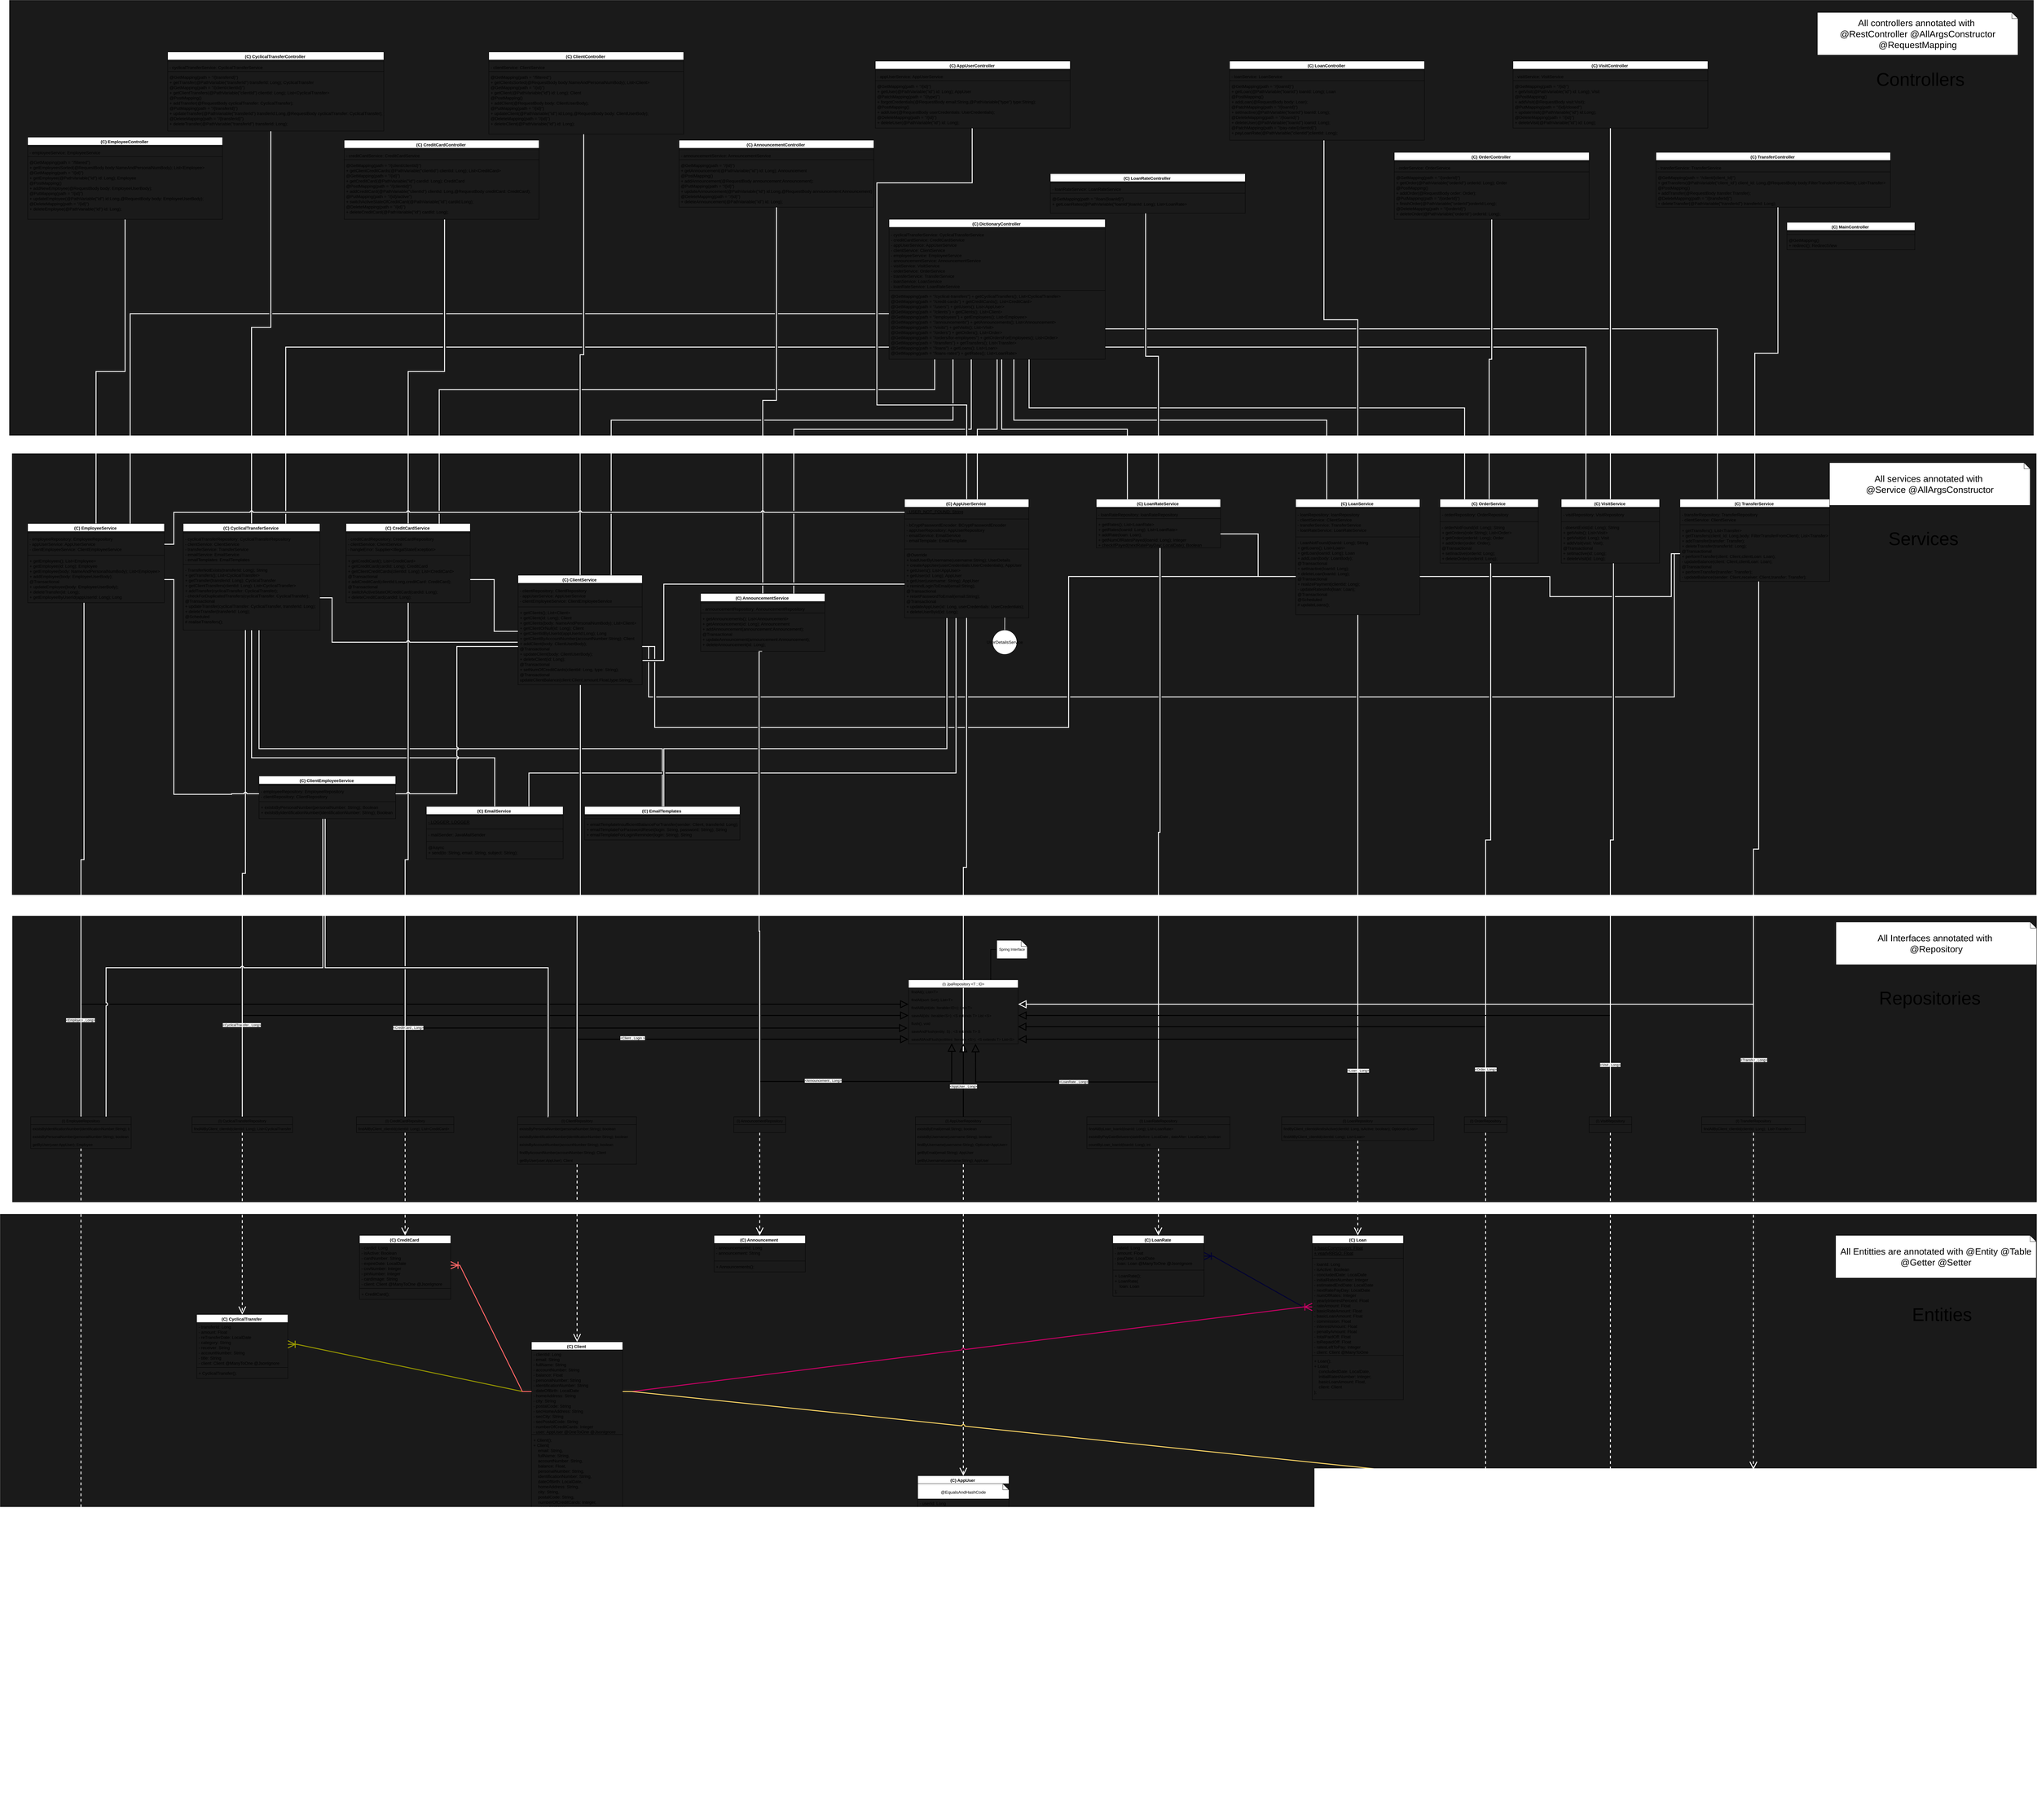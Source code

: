 <mxfile version="15.7.3" type="github">
  <diagram id="C5RBs43oDa-KdzZeNtuy" name="Page-1">
    <mxGraphModel dx="4348" dy="4071" grid="1" gridSize="10" guides="1" tooltips="1" connect="1" arrows="1" fold="1" page="1" pageScale="1" pageWidth="827" pageHeight="1169" math="0" shadow="0">
      <root>
        <mxCell id="WIyWlLk6GJQsqaUBKTNV-0" />
        <mxCell id="WIyWlLk6GJQsqaUBKTNV-1" parent="WIyWlLk6GJQsqaUBKTNV-0" />
        <mxCell id="yHoqbMhk2SUwJ_CR07r3-291" value="" style="rounded=0;whiteSpace=wrap;html=1;fillColor=#1A1A1A;" vertex="1" parent="WIyWlLk6GJQsqaUBKTNV-1">
          <mxGeometry x="-2700" y="-3050" width="6650" height="1430" as="geometry" />
        </mxCell>
        <mxCell id="yHoqbMhk2SUwJ_CR07r3-178" value="" style="rounded=0;whiteSpace=wrap;html=1;fillColor=#1A1A1A;" vertex="1" parent="WIyWlLk6GJQsqaUBKTNV-1">
          <mxGeometry x="-2691" y="-1560" width="6650" height="1450" as="geometry" />
        </mxCell>
        <mxCell id="yHoqbMhk2SUwJ_CR07r3-75" value="" style="rounded=0;whiteSpace=wrap;html=1;fillColor=#1A1A1A;" vertex="1" parent="WIyWlLk6GJQsqaUBKTNV-1">
          <mxGeometry x="-2690" y="-40" width="6650" height="940" as="geometry" />
        </mxCell>
        <mxCell id="yHoqbMhk2SUwJ_CR07r3-190" style="edgeStyle=orthogonalEdgeStyle;rounded=0;sketch=0;jumpStyle=arc;orthogonalLoop=1;jettySize=auto;html=1;exitX=0.5;exitY=0;exitDx=0;exitDy=0;entryX=0.499;entryY=0.996;entryDx=0;entryDy=0;entryPerimeter=0;fontSize=14;endArrow=none;endFill=0;endSize=20;strokeColor=#FFFFFF;strokeWidth=3;" edge="1" parent="WIyWlLk6GJQsqaUBKTNV-1" source="yHoqbMhk2SUwJ_CR07r3-12" target="yHoqbMhk2SUwJ_CR07r3-185">
          <mxGeometry relative="1" as="geometry" />
        </mxCell>
        <mxCell id="yHoqbMhk2SUwJ_CR07r3-78" value="" style="rounded=0;whiteSpace=wrap;html=1;fillColor=#1A1A1A;" vertex="1" parent="WIyWlLk6GJQsqaUBKTNV-1">
          <mxGeometry x="-2730" y="940" width="6690" height="1990" as="geometry" />
        </mxCell>
        <mxCell id="yHoqbMhk2SUwJ_CR07r3-10" style="edgeStyle=orthogonalEdgeStyle;rounded=0;orthogonalLoop=1;jettySize=auto;html=1;exitX=0.5;exitY=0;exitDx=0;exitDy=0;entryX=0.394;entryY=1.013;entryDx=0;entryDy=0;entryPerimeter=0;endArrow=block;endFill=0;endSize=20;strokeWidth=3;" edge="1" parent="WIyWlLk6GJQsqaUBKTNV-1" source="yHoqbMhk2SUwJ_CR07r3-6" target="yHoqbMhk2SUwJ_CR07r3-5">
          <mxGeometry relative="1" as="geometry" />
        </mxCell>
        <mxCell id="yHoqbMhk2SUwJ_CR07r3-11" value="&amp;lt;Announcement , Long&amp;gt;" style="edgeLabel;html=1;align=center;verticalAlign=middle;resizable=0;points=[];" vertex="1" connectable="0" parent="yHoqbMhk2SUwJ_CR07r3-10">
          <mxGeometry x="-0.257" y="3" relative="1" as="geometry">
            <mxPoint as="offset" />
          </mxGeometry>
        </mxCell>
        <mxCell id="yHoqbMhk2SUwJ_CR07r3-173" style="edgeStyle=orthogonalEdgeStyle;rounded=0;sketch=0;jumpStyle=arc;orthogonalLoop=1;jettySize=auto;html=1;exitX=0.5;exitY=1;exitDx=0;exitDy=0;entryX=0.5;entryY=0;entryDx=0;entryDy=0;dashed=1;fontSize=14;endArrow=open;endFill=0;endSize=20;strokeColor=#FFFFFF;strokeWidth=3;" edge="1" parent="WIyWlLk6GJQsqaUBKTNV-1" source="yHoqbMhk2SUwJ_CR07r3-6" target="yHoqbMhk2SUwJ_CR07r3-99">
          <mxGeometry relative="1" as="geometry" />
        </mxCell>
        <mxCell id="yHoqbMhk2SUwJ_CR07r3-197" style="edgeStyle=orthogonalEdgeStyle;rounded=0;sketch=0;jumpStyle=arc;orthogonalLoop=1;jettySize=auto;html=1;exitX=0.5;exitY=0;exitDx=0;exitDy=0;entryX=0.495;entryY=1;entryDx=0;entryDy=0;entryPerimeter=0;fontSize=14;endArrow=none;endFill=0;endSize=20;strokeColor=#FFFFFF;strokeWidth=3;" edge="1" parent="WIyWlLk6GJQsqaUBKTNV-1" source="yHoqbMhk2SUwJ_CR07r3-6" target="yHoqbMhk2SUwJ_CR07r3-196">
          <mxGeometry relative="1" as="geometry">
            <Array as="points">
              <mxPoint x="-235" y="10" />
              <mxPoint x="-237" y="10" />
            </Array>
          </mxGeometry>
        </mxCell>
        <mxCell id="yHoqbMhk2SUwJ_CR07r3-6" value="(I) AnnouncementRepository" style="swimlane;fontStyle=0;childLayout=stackLayout;horizontal=1;startSize=26;fillColor=none;horizontalStack=0;resizeParent=1;resizeParentMax=0;resizeLast=0;collapsible=1;marginBottom=0;" vertex="1" parent="WIyWlLk6GJQsqaUBKTNV-1">
          <mxGeometry x="-320" y="620" width="170" height="52" as="geometry" />
        </mxCell>
        <mxCell id="yHoqbMhk2SUwJ_CR07r3-13" style="edgeStyle=orthogonalEdgeStyle;rounded=0;orthogonalLoop=1;jettySize=auto;html=1;exitX=0.5;exitY=0;exitDx=0;exitDy=0;entryX=0.5;entryY=1;entryDx=0;entryDy=0;endArrow=block;endFill=0;endSize=20;strokeWidth=3;" edge="1" parent="WIyWlLk6GJQsqaUBKTNV-1" source="yHoqbMhk2SUwJ_CR07r3-12" target="zkfFHV4jXpPFQw0GAbJ--13">
          <mxGeometry relative="1" as="geometry" />
        </mxCell>
        <mxCell id="yHoqbMhk2SUwJ_CR07r3-14" value="&amp;lt;AppUser , Long&amp;gt;" style="edgeLabel;html=1;align=center;verticalAlign=middle;resizable=0;points=[];" vertex="1" connectable="0" parent="yHoqbMhk2SUwJ_CR07r3-13">
          <mxGeometry x="-0.356" y="2" relative="1" as="geometry">
            <mxPoint x="2" y="-23" as="offset" />
          </mxGeometry>
        </mxCell>
        <mxCell id="yHoqbMhk2SUwJ_CR07r3-172" style="edgeStyle=orthogonalEdgeStyle;rounded=0;sketch=0;jumpStyle=arc;orthogonalLoop=1;jettySize=auto;html=1;entryX=0.5;entryY=0;entryDx=0;entryDy=0;dashed=1;fontSize=14;endArrow=open;endFill=0;endSize=20;strokeColor=#FFFFFF;strokeWidth=3;" edge="1" parent="WIyWlLk6GJQsqaUBKTNV-1" source="yHoqbMhk2SUwJ_CR07r3-12" target="yHoqbMhk2SUwJ_CR07r3-93">
          <mxGeometry relative="1" as="geometry" />
        </mxCell>
        <mxCell id="yHoqbMhk2SUwJ_CR07r3-12" value="(I) AppUserRepository" style="swimlane;fontStyle=0;childLayout=stackLayout;horizontal=1;startSize=26;fillColor=none;horizontalStack=0;resizeParent=1;resizeParentMax=0;resizeLast=0;collapsible=1;marginBottom=0;" vertex="1" parent="WIyWlLk6GJQsqaUBKTNV-1">
          <mxGeometry x="276.5" y="620" width="315" height="156" as="geometry" />
        </mxCell>
        <mxCell id="yHoqbMhk2SUwJ_CR07r3-17" value="existsByEmail(email:String); boolean" style="text;align=left;verticalAlign=top;spacingLeft=4;spacingRight=4;overflow=hidden;rotatable=0;points=[[0,0.5],[1,0.5]];portConstraint=eastwest;" vertex="1" parent="yHoqbMhk2SUwJ_CR07r3-12">
          <mxGeometry y="26" width="315" height="26" as="geometry" />
        </mxCell>
        <mxCell id="yHoqbMhk2SUwJ_CR07r3-19" value="existsByUsername(username:String); boolean" style="text;align=left;verticalAlign=top;spacingLeft=4;spacingRight=4;overflow=hidden;rotatable=0;points=[[0,0.5],[1,0.5]];portConstraint=eastwest;" vertex="1" parent="yHoqbMhk2SUwJ_CR07r3-12">
          <mxGeometry y="52" width="315" height="26" as="geometry" />
        </mxCell>
        <mxCell id="yHoqbMhk2SUwJ_CR07r3-20" value="findByUsername(username:String); Optional&lt;AppUser&gt;" style="text;align=left;verticalAlign=top;spacingLeft=4;spacingRight=4;overflow=hidden;rotatable=0;points=[[0,0.5],[1,0.5]];portConstraint=eastwest;" vertex="1" parent="yHoqbMhk2SUwJ_CR07r3-12">
          <mxGeometry y="78" width="315" height="26" as="geometry" />
        </mxCell>
        <mxCell id="yHoqbMhk2SUwJ_CR07r3-18" value="getByEmail(email:String); AppUser" style="text;align=left;verticalAlign=top;spacingLeft=4;spacingRight=4;overflow=hidden;rotatable=0;points=[[0,0.5],[1,0.5]];portConstraint=eastwest;" vertex="1" parent="yHoqbMhk2SUwJ_CR07r3-12">
          <mxGeometry y="104" width="315" height="26" as="geometry" />
        </mxCell>
        <mxCell id="yHoqbMhk2SUwJ_CR07r3-21" value="getByUsername(username:String); AppUser" style="text;align=left;verticalAlign=top;spacingLeft=4;spacingRight=4;overflow=hidden;rotatable=0;points=[[0,0.5],[1,0.5]];portConstraint=eastwest;" vertex="1" parent="yHoqbMhk2SUwJ_CR07r3-12">
          <mxGeometry y="130" width="315" height="26" as="geometry" />
        </mxCell>
        <mxCell id="yHoqbMhk2SUwJ_CR07r3-23" style="edgeStyle=orthogonalEdgeStyle;rounded=0;orthogonalLoop=1;jettySize=auto;html=1;exitX=0.5;exitY=0;exitDx=0;exitDy=0;entryX=0;entryY=0.5;entryDx=0;entryDy=0;endArrow=block;endFill=0;endSize=20;strokeWidth=3;jumpStyle=gap;" edge="1" parent="WIyWlLk6GJQsqaUBKTNV-1" source="yHoqbMhk2SUwJ_CR07r3-22" target="yHoqbMhk2SUwJ_CR07r3-5">
          <mxGeometry relative="1" as="geometry" />
        </mxCell>
        <mxCell id="yHoqbMhk2SUwJ_CR07r3-24" value="&amp;lt;Client , Login &amp;gt;" style="edgeLabel;html=1;align=center;verticalAlign=middle;resizable=0;points=[];" vertex="1" connectable="0" parent="yHoqbMhk2SUwJ_CR07r3-23">
          <mxGeometry x="-0.35" y="4" relative="1" as="geometry">
            <mxPoint as="offset" />
          </mxGeometry>
        </mxCell>
        <mxCell id="yHoqbMhk2SUwJ_CR07r3-174" style="edgeStyle=orthogonalEdgeStyle;rounded=0;sketch=0;jumpStyle=arc;orthogonalLoop=1;jettySize=auto;html=1;entryX=0.5;entryY=0;entryDx=0;entryDy=0;dashed=1;fontSize=14;endArrow=open;endFill=0;endSize=20;strokeColor=#FFFFFF;strokeWidth=3;" edge="1" parent="WIyWlLk6GJQsqaUBKTNV-1" source="yHoqbMhk2SUwJ_CR07r3-22" target="yHoqbMhk2SUwJ_CR07r3-106">
          <mxGeometry relative="1" as="geometry" />
        </mxCell>
        <mxCell id="yHoqbMhk2SUwJ_CR07r3-203" style="edgeStyle=orthogonalEdgeStyle;rounded=0;sketch=0;jumpStyle=arc;orthogonalLoop=1;jettySize=auto;html=1;exitX=0.5;exitY=0;exitDx=0;exitDy=0;entryX=0.502;entryY=1.003;entryDx=0;entryDy=0;entryPerimeter=0;fontSize=14;endArrow=none;endFill=0;endSize=20;strokeColor=#FFFFFF;strokeWidth=3;" edge="1" parent="WIyWlLk6GJQsqaUBKTNV-1" source="yHoqbMhk2SUwJ_CR07r3-22" target="yHoqbMhk2SUwJ_CR07r3-202">
          <mxGeometry relative="1" as="geometry" />
        </mxCell>
        <mxCell id="yHoqbMhk2SUwJ_CR07r3-233" style="edgeStyle=orthogonalEdgeStyle;rounded=0;sketch=0;jumpStyle=arc;orthogonalLoop=1;jettySize=auto;html=1;exitX=0.25;exitY=0;exitDx=0;exitDy=0;entryX=0.484;entryY=1.002;entryDx=0;entryDy=0;entryPerimeter=0;fontSize=14;endArrow=none;endFill=0;endSize=20;strokeColor=#FFFFFF;strokeWidth=3;fillColor=#b0e3e6;" edge="1" parent="WIyWlLk6GJQsqaUBKTNV-1" source="yHoqbMhk2SUwJ_CR07r3-22" target="yHoqbMhk2SUwJ_CR07r3-230">
          <mxGeometry relative="1" as="geometry">
            <Array as="points">
              <mxPoint x="-930" y="620" />
              <mxPoint x="-930" y="130" />
              <mxPoint x="-1663" y="130" />
            </Array>
          </mxGeometry>
        </mxCell>
        <mxCell id="yHoqbMhk2SUwJ_CR07r3-22" value="(I) ClientRepository" style="swimlane;fontStyle=0;childLayout=stackLayout;horizontal=1;startSize=26;fillColor=none;horizontalStack=0;resizeParent=1;resizeParentMax=0;resizeLast=0;collapsible=1;marginBottom=0;" vertex="1" parent="WIyWlLk6GJQsqaUBKTNV-1">
          <mxGeometry x="-1030" y="620" width="390" height="156" as="geometry" />
        </mxCell>
        <mxCell id="yHoqbMhk2SUwJ_CR07r3-25" value="existsByPersonalNumber(personalNumber:String); boolean" style="text;align=left;verticalAlign=top;spacingLeft=4;spacingRight=4;overflow=hidden;rotatable=0;points=[[0,0.5],[1,0.5]];portConstraint=eastwest;" vertex="1" parent="yHoqbMhk2SUwJ_CR07r3-22">
          <mxGeometry y="26" width="390" height="26" as="geometry" />
        </mxCell>
        <mxCell id="yHoqbMhk2SUwJ_CR07r3-26" value="existsByIdentificationNumber(identificationNumber:String); boolean" style="text;align=left;verticalAlign=top;spacingLeft=4;spacingRight=4;overflow=hidden;rotatable=0;points=[[0,0.5],[1,0.5]];portConstraint=eastwest;" vertex="1" parent="yHoqbMhk2SUwJ_CR07r3-22">
          <mxGeometry y="52" width="390" height="26" as="geometry" />
        </mxCell>
        <mxCell id="yHoqbMhk2SUwJ_CR07r3-27" value="existsByAccountNumber(accountNumber:String); boolean" style="text;align=left;verticalAlign=top;spacingLeft=4;spacingRight=4;overflow=hidden;rotatable=0;points=[[0,0.5],[1,0.5]];portConstraint=eastwest;" vertex="1" parent="yHoqbMhk2SUwJ_CR07r3-22">
          <mxGeometry y="78" width="390" height="26" as="geometry" />
        </mxCell>
        <mxCell id="yHoqbMhk2SUwJ_CR07r3-29" value="findByAccountNumber(accountNumber:String); Client" style="text;align=left;verticalAlign=top;spacingLeft=4;spacingRight=4;overflow=hidden;rotatable=0;points=[[0,0.5],[1,0.5]];portConstraint=eastwest;" vertex="1" parent="yHoqbMhk2SUwJ_CR07r3-22">
          <mxGeometry y="104" width="390" height="26" as="geometry" />
        </mxCell>
        <mxCell id="yHoqbMhk2SUwJ_CR07r3-28" value="getByUser(user:AppUser); Client" style="text;align=left;verticalAlign=top;spacingLeft=4;spacingRight=4;overflow=hidden;rotatable=0;points=[[0,0.5],[1,0.5]];portConstraint=eastwest;" vertex="1" parent="yHoqbMhk2SUwJ_CR07r3-22">
          <mxGeometry y="130" width="390" height="26" as="geometry" />
        </mxCell>
        <mxCell id="yHoqbMhk2SUwJ_CR07r3-31" style="edgeStyle=orthogonalEdgeStyle;rounded=0;orthogonalLoop=1;jettySize=auto;html=1;exitX=0;exitY=0.5;exitDx=0;exitDy=0;exitPerimeter=0;entryX=0.75;entryY=0;entryDx=0;entryDy=0;endArrow=none;endFill=0;endSize=6;strokeWidth=2;" edge="1" parent="WIyWlLk6GJQsqaUBKTNV-1" source="yHoqbMhk2SUwJ_CR07r3-30" target="zkfFHV4jXpPFQw0GAbJ--13">
          <mxGeometry relative="1" as="geometry" />
        </mxCell>
        <mxCell id="yHoqbMhk2SUwJ_CR07r3-30" value="Spring Interface" style="shape=note;size=20;whiteSpace=wrap;html=1;" vertex="1" parent="WIyWlLk6GJQsqaUBKTNV-1">
          <mxGeometry x="544" y="40" width="100" height="60" as="geometry" />
        </mxCell>
        <mxCell id="yHoqbMhk2SUwJ_CR07r3-33" style="edgeStyle=orthogonalEdgeStyle;rounded=0;orthogonalLoop=1;jettySize=auto;html=1;exitX=0.5;exitY=0;exitDx=0;exitDy=0;entryX=-0.009;entryY=0.09;entryDx=0;entryDy=0;entryPerimeter=0;endArrow=block;endFill=0;endSize=20;strokeWidth=3;jumpStyle=gap;" edge="1" parent="WIyWlLk6GJQsqaUBKTNV-1" source="yHoqbMhk2SUwJ_CR07r3-32" target="yHoqbMhk2SUwJ_CR07r3-4">
          <mxGeometry relative="1" as="geometry" />
        </mxCell>
        <mxCell id="yHoqbMhk2SUwJ_CR07r3-34" value="&amp;lt;CreditCard , Long&amp;gt;" style="edgeLabel;html=1;align=center;verticalAlign=middle;resizable=0;points=[];" vertex="1" connectable="0" parent="yHoqbMhk2SUwJ_CR07r3-33">
          <mxGeometry x="-0.69" y="2" relative="1" as="geometry">
            <mxPoint as="offset" />
          </mxGeometry>
        </mxCell>
        <mxCell id="yHoqbMhk2SUwJ_CR07r3-175" style="edgeStyle=orthogonalEdgeStyle;rounded=0;sketch=0;jumpStyle=arc;orthogonalLoop=1;jettySize=auto;html=1;entryX=0.5;entryY=0;entryDx=0;entryDy=0;dashed=1;fontSize=14;endArrow=open;endFill=0;endSize=20;strokeColor=#FFFFFF;strokeWidth=3;" edge="1" parent="WIyWlLk6GJQsqaUBKTNV-1" source="yHoqbMhk2SUwJ_CR07r3-32" target="yHoqbMhk2SUwJ_CR07r3-111">
          <mxGeometry relative="1" as="geometry" />
        </mxCell>
        <mxCell id="yHoqbMhk2SUwJ_CR07r3-236" style="edgeStyle=orthogonalEdgeStyle;rounded=0;sketch=0;jumpStyle=gap;orthogonalLoop=1;jettySize=auto;html=1;exitX=0.5;exitY=0;exitDx=0;exitDy=0;entryX=0.5;entryY=1;entryDx=0;entryDy=0;entryPerimeter=0;fontSize=14;endArrow=none;endFill=0;endSize=20;strokeColor=#FFFFFF;strokeWidth=3;" edge="1" parent="WIyWlLk6GJQsqaUBKTNV-1" source="yHoqbMhk2SUwJ_CR07r3-32" target="yHoqbMhk2SUwJ_CR07r3-209">
          <mxGeometry relative="1" as="geometry" />
        </mxCell>
        <mxCell id="yHoqbMhk2SUwJ_CR07r3-32" value="(I) CreditCardRepository" style="swimlane;fontStyle=0;childLayout=stackLayout;horizontal=1;startSize=26;fillColor=none;horizontalStack=0;resizeParent=1;resizeParentMax=0;resizeLast=0;collapsible=1;marginBottom=0;" vertex="1" parent="WIyWlLk6GJQsqaUBKTNV-1">
          <mxGeometry x="-1560" y="620" width="320" height="52" as="geometry" />
        </mxCell>
        <mxCell id="yHoqbMhk2SUwJ_CR07r3-35" value="findAllByClient_clientId(clientId: Long); List&lt;CreditCard&gt;" style="text;align=left;verticalAlign=top;spacingLeft=4;spacingRight=4;overflow=hidden;rotatable=0;points=[[0,0.5],[1,0.5]];portConstraint=eastwest;" vertex="1" parent="yHoqbMhk2SUwJ_CR07r3-32">
          <mxGeometry y="26" width="320" height="26" as="geometry" />
        </mxCell>
        <mxCell id="yHoqbMhk2SUwJ_CR07r3-38" style="edgeStyle=orthogonalEdgeStyle;rounded=0;orthogonalLoop=1;jettySize=auto;html=1;exitX=0.5;exitY=0;exitDx=0;exitDy=0;entryX=0;entryY=0.5;entryDx=0;entryDy=0;endArrow=block;endFill=0;endSize=20;strokeWidth=3;jumpStyle=gap;" edge="1" parent="WIyWlLk6GJQsqaUBKTNV-1" source="yHoqbMhk2SUwJ_CR07r3-36" target="yHoqbMhk2SUwJ_CR07r3-2">
          <mxGeometry relative="1" as="geometry" />
        </mxCell>
        <mxCell id="yHoqbMhk2SUwJ_CR07r3-39" value="&amp;lt;CyclicalTransfer , Long&amp;gt;" style="edgeLabel;html=1;align=center;verticalAlign=middle;resizable=0;points=[];" vertex="1" connectable="0" parent="yHoqbMhk2SUwJ_CR07r3-38">
          <mxGeometry x="-0.76" y="2" relative="1" as="geometry">
            <mxPoint as="offset" />
          </mxGeometry>
        </mxCell>
        <mxCell id="yHoqbMhk2SUwJ_CR07r3-176" style="edgeStyle=orthogonalEdgeStyle;rounded=0;sketch=0;jumpStyle=arc;orthogonalLoop=1;jettySize=auto;html=1;entryX=0.5;entryY=0;entryDx=0;entryDy=0;dashed=1;fontSize=14;endArrow=open;endFill=0;endSize=20;strokeColor=#FFFFFF;strokeWidth=3;" edge="1" parent="WIyWlLk6GJQsqaUBKTNV-1" source="yHoqbMhk2SUwJ_CR07r3-36" target="yHoqbMhk2SUwJ_CR07r3-115">
          <mxGeometry relative="1" as="geometry" />
        </mxCell>
        <mxCell id="yHoqbMhk2SUwJ_CR07r3-217" style="edgeStyle=orthogonalEdgeStyle;rounded=0;sketch=0;jumpStyle=arc;orthogonalLoop=1;jettySize=auto;html=1;exitX=0.5;exitY=0;exitDx=0;exitDy=0;fontSize=14;endArrow=none;endFill=0;endSize=20;strokeColor=#FFFFFF;strokeWidth=3;entryX=0.455;entryY=0.996;entryDx=0;entryDy=0;entryPerimeter=0;" edge="1" parent="WIyWlLk6GJQsqaUBKTNV-1" source="yHoqbMhk2SUwJ_CR07r3-36" target="yHoqbMhk2SUwJ_CR07r3-215">
          <mxGeometry relative="1" as="geometry">
            <mxPoint x="-1911" y="-610" as="targetPoint" />
          </mxGeometry>
        </mxCell>
        <mxCell id="yHoqbMhk2SUwJ_CR07r3-36" value="(I) CyclicalTransferRepository" style="swimlane;fontStyle=0;childLayout=stackLayout;horizontal=1;startSize=26;fillColor=none;horizontalStack=0;resizeParent=1;resizeParentMax=0;resizeLast=0;collapsible=1;marginBottom=0;" vertex="1" parent="WIyWlLk6GJQsqaUBKTNV-1">
          <mxGeometry x="-2100" y="620" width="330" height="52" as="geometry" />
        </mxCell>
        <mxCell id="yHoqbMhk2SUwJ_CR07r3-37" value="findAllByClient_clientId(clientId: Long); List&lt;CyclicalTransfer&gt;" style="text;align=left;verticalAlign=top;spacingLeft=4;spacingRight=4;overflow=hidden;rotatable=0;points=[[0,0.5],[1,0.5]];portConstraint=eastwest;" vertex="1" parent="yHoqbMhk2SUwJ_CR07r3-36">
          <mxGeometry y="26" width="330" height="26" as="geometry" />
        </mxCell>
        <mxCell id="yHoqbMhk2SUwJ_CR07r3-46" style="edgeStyle=orthogonalEdgeStyle;rounded=0;orthogonalLoop=1;jettySize=auto;html=1;exitX=0.5;exitY=0;exitDx=0;exitDy=0;entryX=0;entryY=0.077;entryDx=0;entryDy=0;entryPerimeter=0;endArrow=block;endFill=0;endSize=20;strokeWidth=3;jumpStyle=gap;" edge="1" parent="WIyWlLk6GJQsqaUBKTNV-1" source="yHoqbMhk2SUwJ_CR07r3-40" target="yHoqbMhk2SUwJ_CR07r3-1">
          <mxGeometry relative="1" as="geometry" />
        </mxCell>
        <mxCell id="yHoqbMhk2SUwJ_CR07r3-47" value="&amp;lt;Employee , Long&amp;gt;" style="edgeLabel;html=1;align=center;verticalAlign=middle;resizable=0;points=[];" vertex="1" connectable="0" parent="yHoqbMhk2SUwJ_CR07r3-46">
          <mxGeometry x="-0.794" y="2" relative="1" as="geometry">
            <mxPoint as="offset" />
          </mxGeometry>
        </mxCell>
        <mxCell id="yHoqbMhk2SUwJ_CR07r3-177" style="edgeStyle=orthogonalEdgeStyle;rounded=0;sketch=0;jumpStyle=arc;orthogonalLoop=1;jettySize=auto;html=1;entryX=0.5;entryY=0;entryDx=0;entryDy=0;dashed=1;fontSize=14;endArrow=open;endFill=0;endSize=20;strokeColor=#FFFFFF;strokeWidth=3;" edge="1" parent="WIyWlLk6GJQsqaUBKTNV-1" source="yHoqbMhk2SUwJ_CR07r3-40" target="yHoqbMhk2SUwJ_CR07r3-119">
          <mxGeometry relative="1" as="geometry" />
        </mxCell>
        <mxCell id="yHoqbMhk2SUwJ_CR07r3-223" style="edgeStyle=orthogonalEdgeStyle;rounded=0;sketch=0;jumpStyle=arc;orthogonalLoop=1;jettySize=auto;html=1;exitX=0.5;exitY=0;exitDx=0;exitDy=0;entryX=0.412;entryY=1.003;entryDx=0;entryDy=0;entryPerimeter=0;fontSize=14;endArrow=none;endFill=0;endSize=20;strokeColor=#FFFFFF;strokeWidth=3;" edge="1" parent="WIyWlLk6GJQsqaUBKTNV-1" source="yHoqbMhk2SUwJ_CR07r3-40" target="yHoqbMhk2SUwJ_CR07r3-222">
          <mxGeometry relative="1" as="geometry" />
        </mxCell>
        <mxCell id="yHoqbMhk2SUwJ_CR07r3-234" style="edgeStyle=orthogonalEdgeStyle;rounded=0;sketch=0;jumpStyle=arc;orthogonalLoop=1;jettySize=auto;html=1;exitX=0.75;exitY=0;exitDx=0;exitDy=0;entryX=0.467;entryY=1.002;entryDx=0;entryDy=0;entryPerimeter=0;fontSize=14;endArrow=none;endFill=0;endSize=20;strokeColor=#FFFFFF;strokeWidth=3;fillColor=#b0e3e6;" edge="1" parent="WIyWlLk6GJQsqaUBKTNV-1" source="yHoqbMhk2SUwJ_CR07r3-40" target="yHoqbMhk2SUwJ_CR07r3-230">
          <mxGeometry relative="1" as="geometry">
            <Array as="points">
              <mxPoint x="-2382" y="130" />
              <mxPoint x="-1670" y="130" />
            </Array>
          </mxGeometry>
        </mxCell>
        <mxCell id="yHoqbMhk2SUwJ_CR07r3-40" value="(I) EmployeeRepository" style="swimlane;fontStyle=0;childLayout=stackLayout;horizontal=1;startSize=26;fillColor=none;horizontalStack=0;resizeParent=1;resizeParentMax=0;resizeLast=0;collapsible=1;marginBottom=0;" vertex="1" parent="WIyWlLk6GJQsqaUBKTNV-1">
          <mxGeometry x="-2630" y="620" width="330" height="104" as="geometry" />
        </mxCell>
        <mxCell id="yHoqbMhk2SUwJ_CR07r3-45" value="existsByIdentificationNumber(identificationNumber:String); boolean" style="text;align=left;verticalAlign=top;spacingLeft=4;spacingRight=4;overflow=hidden;rotatable=0;points=[[0,0.5],[1,0.5]];portConstraint=eastwest;" vertex="1" parent="yHoqbMhk2SUwJ_CR07r3-40">
          <mxGeometry y="26" width="330" height="26" as="geometry" />
        </mxCell>
        <mxCell id="yHoqbMhk2SUwJ_CR07r3-44" value="existsByPersonalNumber(personalNumber:String); boolean" style="text;align=left;verticalAlign=top;spacingLeft=4;spacingRight=4;overflow=hidden;rotatable=0;points=[[0,0.5],[1,0.5]];portConstraint=eastwest;" vertex="1" parent="yHoqbMhk2SUwJ_CR07r3-40">
          <mxGeometry y="52" width="330" height="26" as="geometry" />
        </mxCell>
        <mxCell id="yHoqbMhk2SUwJ_CR07r3-42" value="getByUser(user:AppUser); Employee" style="text;align=left;verticalAlign=top;spacingLeft=4;spacingRight=4;overflow=hidden;rotatable=0;points=[[0,0.5],[1,0.5]];portConstraint=eastwest;" vertex="1" parent="yHoqbMhk2SUwJ_CR07r3-40">
          <mxGeometry y="78" width="330" height="26" as="geometry" />
        </mxCell>
        <mxCell id="yHoqbMhk2SUwJ_CR07r3-54" style="edgeStyle=orthogonalEdgeStyle;rounded=0;orthogonalLoop=1;jettySize=auto;html=1;exitX=0.5;exitY=0;exitDx=0;exitDy=0;endArrow=block;endFill=0;endSize=20;strokeWidth=3;" edge="1" parent="WIyWlLk6GJQsqaUBKTNV-1" source="yHoqbMhk2SUwJ_CR07r3-48">
          <mxGeometry relative="1" as="geometry">
            <mxPoint x="474" y="380" as="targetPoint" />
          </mxGeometry>
        </mxCell>
        <mxCell id="yHoqbMhk2SUwJ_CR07r3-55" value="&amp;lt;LoanRate , Long&amp;gt;" style="edgeLabel;html=1;align=center;verticalAlign=middle;resizable=0;points=[];" vertex="1" connectable="0" parent="yHoqbMhk2SUwJ_CR07r3-54">
          <mxGeometry x="-0.063" y="-1" relative="1" as="geometry">
            <mxPoint as="offset" />
          </mxGeometry>
        </mxCell>
        <mxCell id="yHoqbMhk2SUwJ_CR07r3-171" style="edgeStyle=orthogonalEdgeStyle;rounded=0;sketch=0;jumpStyle=arc;orthogonalLoop=1;jettySize=auto;html=1;entryX=0.5;entryY=0;entryDx=0;entryDy=0;dashed=1;fontSize=14;endArrow=open;endFill=0;endSize=20;strokeColor=#FFFFFF;strokeWidth=3;" edge="1" parent="WIyWlLk6GJQsqaUBKTNV-1" source="yHoqbMhk2SUwJ_CR07r3-48" target="yHoqbMhk2SUwJ_CR07r3-123">
          <mxGeometry relative="1" as="geometry" />
        </mxCell>
        <mxCell id="yHoqbMhk2SUwJ_CR07r3-243" style="edgeStyle=orthogonalEdgeStyle;rounded=0;sketch=0;jumpStyle=gap;orthogonalLoop=1;jettySize=auto;html=1;exitX=0.5;exitY=0;exitDx=0;exitDy=0;entryX=0.513;entryY=0.992;entryDx=0;entryDy=0;entryPerimeter=0;fontSize=14;endArrow=none;endFill=0;endSize=20;strokeColor=#FFFFFF;strokeWidth=3;" edge="1" parent="WIyWlLk6GJQsqaUBKTNV-1" source="yHoqbMhk2SUwJ_CR07r3-48" target="yHoqbMhk2SUwJ_CR07r3-242">
          <mxGeometry relative="1" as="geometry" />
        </mxCell>
        <mxCell id="yHoqbMhk2SUwJ_CR07r3-48" value="(I) LoanRateRepository" style="swimlane;fontStyle=0;childLayout=stackLayout;horizontal=1;startSize=26;fillColor=none;horizontalStack=0;resizeParent=1;resizeParentMax=0;resizeLast=0;collapsible=1;marginBottom=0;" vertex="1" parent="WIyWlLk6GJQsqaUBKTNV-1">
          <mxGeometry x="840" y="620" width="470" height="104" as="geometry" />
        </mxCell>
        <mxCell id="yHoqbMhk2SUwJ_CR07r3-49" value="findAllByLoan_loanId(loanId: Long); List&lt;LoanRate&gt;" style="text;align=left;verticalAlign=top;spacingLeft=4;spacingRight=4;overflow=hidden;rotatable=0;points=[[0,0.5],[1,0.5]];portConstraint=eastwest;" vertex="1" parent="yHoqbMhk2SUwJ_CR07r3-48">
          <mxGeometry y="26" width="470" height="26" as="geometry" />
        </mxCell>
        <mxCell id="yHoqbMhk2SUwJ_CR07r3-50" value="existsByPayDateBetween(dateBefore: LocalDate , dateAfter: LocalDate); boolean" style="text;align=left;verticalAlign=top;spacingLeft=4;spacingRight=4;overflow=hidden;rotatable=0;points=[[0,0.5],[1,0.5]];portConstraint=eastwest;" vertex="1" parent="yHoqbMhk2SUwJ_CR07r3-48">
          <mxGeometry y="52" width="470" height="26" as="geometry" />
        </mxCell>
        <mxCell id="yHoqbMhk2SUwJ_CR07r3-51" value="countByLoan_loanId(loanId: Long); int" style="text;align=left;verticalAlign=top;spacingLeft=4;spacingRight=4;overflow=hidden;rotatable=0;points=[[0,0.5],[1,0.5]];portConstraint=eastwest;" vertex="1" parent="yHoqbMhk2SUwJ_CR07r3-48">
          <mxGeometry y="78" width="470" height="26" as="geometry" />
        </mxCell>
        <mxCell id="yHoqbMhk2SUwJ_CR07r3-61" style="edgeStyle=orthogonalEdgeStyle;rounded=0;orthogonalLoop=1;jettySize=auto;html=1;exitX=0.5;exitY=0;exitDx=0;exitDy=0;entryX=1;entryY=0.5;entryDx=0;entryDy=0;endArrow=block;endFill=0;endSize=20;strokeWidth=3;" edge="1" parent="WIyWlLk6GJQsqaUBKTNV-1" source="yHoqbMhk2SUwJ_CR07r3-56" target="yHoqbMhk2SUwJ_CR07r3-5">
          <mxGeometry relative="1" as="geometry" />
        </mxCell>
        <mxCell id="yHoqbMhk2SUwJ_CR07r3-62" value="&amp;lt;Loan , Long&amp;gt;" style="edgeLabel;html=1;align=center;verticalAlign=middle;resizable=0;points=[];" vertex="1" connectable="0" parent="yHoqbMhk2SUwJ_CR07r3-61">
          <mxGeometry x="-0.778" y="-1" relative="1" as="geometry">
            <mxPoint as="offset" />
          </mxGeometry>
        </mxCell>
        <mxCell id="yHoqbMhk2SUwJ_CR07r3-170" style="edgeStyle=orthogonalEdgeStyle;rounded=0;sketch=0;jumpStyle=arc;orthogonalLoop=1;jettySize=auto;html=1;entryX=0.5;entryY=0;entryDx=0;entryDy=0;dashed=1;fontSize=14;endArrow=open;endFill=0;endSize=20;strokeColor=#FFFFFF;strokeWidth=3;" edge="1" parent="WIyWlLk6GJQsqaUBKTNV-1" source="yHoqbMhk2SUwJ_CR07r3-56" target="yHoqbMhk2SUwJ_CR07r3-127">
          <mxGeometry relative="1" as="geometry" />
        </mxCell>
        <mxCell id="yHoqbMhk2SUwJ_CR07r3-249" style="edgeStyle=orthogonalEdgeStyle;rounded=0;sketch=0;jumpStyle=gap;orthogonalLoop=1;jettySize=auto;html=1;exitX=0.5;exitY=0;exitDx=0;exitDy=0;entryX=0.5;entryY=1;entryDx=0;entryDy=0;fontSize=14;endArrow=none;endFill=0;endSize=20;strokeColor=#FFFFFF;strokeWidth=3;" edge="1" parent="WIyWlLk6GJQsqaUBKTNV-1" source="yHoqbMhk2SUwJ_CR07r3-56" target="yHoqbMhk2SUwJ_CR07r3-244">
          <mxGeometry relative="1" as="geometry" />
        </mxCell>
        <mxCell id="yHoqbMhk2SUwJ_CR07r3-56" value="(I) LoanRepository" style="swimlane;fontStyle=0;childLayout=stackLayout;horizontal=1;startSize=26;fillColor=none;horizontalStack=0;resizeParent=1;resizeParentMax=0;resizeLast=0;collapsible=1;marginBottom=0;" vertex="1" parent="WIyWlLk6GJQsqaUBKTNV-1">
          <mxGeometry x="1480" y="620" width="500" height="78" as="geometry" />
        </mxCell>
        <mxCell id="yHoqbMhk2SUwJ_CR07r3-57" value="findByClient_clientIdAndIsActive(clientId: Long, isActive: boolean); Optional&lt;Loan&gt;" style="text;align=left;verticalAlign=top;spacingLeft=4;spacingRight=4;overflow=hidden;rotatable=0;points=[[0,0.5],[1,0.5]];portConstraint=eastwest;" vertex="1" parent="yHoqbMhk2SUwJ_CR07r3-56">
          <mxGeometry y="26" width="500" height="26" as="geometry" />
        </mxCell>
        <mxCell id="yHoqbMhk2SUwJ_CR07r3-60" value="findAllByClient_clientId(clientId: Long); List&lt;Loan&gt;" style="text;align=left;verticalAlign=top;spacingLeft=4;spacingRight=4;overflow=hidden;rotatable=0;points=[[0,0.5],[1,0.5]];portConstraint=eastwest;" vertex="1" parent="yHoqbMhk2SUwJ_CR07r3-56">
          <mxGeometry y="52" width="500" height="26" as="geometry" />
        </mxCell>
        <mxCell id="yHoqbMhk2SUwJ_CR07r3-66" style="edgeStyle=orthogonalEdgeStyle;rounded=0;orthogonalLoop=1;jettySize=auto;html=1;exitX=0.5;exitY=0;exitDx=0;exitDy=0;entryX=0.998;entryY=-0.083;entryDx=0;entryDy=0;entryPerimeter=0;endArrow=block;endFill=0;endSize=20;strokeWidth=3;" edge="1" parent="WIyWlLk6GJQsqaUBKTNV-1" source="yHoqbMhk2SUwJ_CR07r3-63" target="yHoqbMhk2SUwJ_CR07r3-4">
          <mxGeometry relative="1" as="geometry" />
        </mxCell>
        <mxCell id="yHoqbMhk2SUwJ_CR07r3-67" value="&amp;lt;Order, Long&amp;gt;" style="edgeLabel;html=1;align=center;verticalAlign=middle;resizable=0;points=[];" vertex="1" connectable="0" parent="yHoqbMhk2SUwJ_CR07r3-66">
          <mxGeometry x="-0.83" relative="1" as="geometry">
            <mxPoint as="offset" />
          </mxGeometry>
        </mxCell>
        <mxCell id="yHoqbMhk2SUwJ_CR07r3-169" style="edgeStyle=orthogonalEdgeStyle;rounded=0;sketch=0;jumpStyle=arc;orthogonalLoop=1;jettySize=auto;html=1;exitX=0.5;exitY=1;exitDx=0;exitDy=0;entryX=0.5;entryY=0;entryDx=0;entryDy=0;dashed=1;fontSize=14;endArrow=open;endFill=0;endSize=20;strokeColor=#FFFFFF;strokeWidth=3;" edge="1" parent="WIyWlLk6GJQsqaUBKTNV-1" source="yHoqbMhk2SUwJ_CR07r3-63" target="yHoqbMhk2SUwJ_CR07r3-133">
          <mxGeometry relative="1" as="geometry" />
        </mxCell>
        <mxCell id="yHoqbMhk2SUwJ_CR07r3-257" style="edgeStyle=orthogonalEdgeStyle;rounded=0;sketch=0;jumpStyle=gap;orthogonalLoop=1;jettySize=auto;html=1;exitX=0.5;exitY=0;exitDx=0;exitDy=0;entryX=0.515;entryY=1.001;entryDx=0;entryDy=0;entryPerimeter=0;fontSize=14;endArrow=none;endFill=0;endSize=20;strokeColor=#FFFFFF;strokeWidth=3;" edge="1" parent="WIyWlLk6GJQsqaUBKTNV-1" source="yHoqbMhk2SUwJ_CR07r3-63" target="yHoqbMhk2SUwJ_CR07r3-256">
          <mxGeometry relative="1" as="geometry" />
        </mxCell>
        <mxCell id="yHoqbMhk2SUwJ_CR07r3-63" value="(I) OrderRepository" style="swimlane;fontStyle=0;childLayout=stackLayout;horizontal=1;startSize=26;fillColor=none;horizontalStack=0;resizeParent=1;resizeParentMax=0;resizeLast=0;collapsible=1;marginBottom=0;" vertex="1" parent="WIyWlLk6GJQsqaUBKTNV-1">
          <mxGeometry x="2080" y="620" width="140" height="52" as="geometry" />
        </mxCell>
        <mxCell id="yHoqbMhk2SUwJ_CR07r3-69" style="edgeStyle=orthogonalEdgeStyle;rounded=0;orthogonalLoop=1;jettySize=auto;html=1;exitX=0.5;exitY=0;exitDx=0;exitDy=0;entryX=1;entryY=0.5;entryDx=0;entryDy=0;endArrow=block;endFill=0;endSize=20;strokeWidth=3;" edge="1" parent="WIyWlLk6GJQsqaUBKTNV-1" source="yHoqbMhk2SUwJ_CR07r3-68" target="yHoqbMhk2SUwJ_CR07r3-2">
          <mxGeometry relative="1" as="geometry" />
        </mxCell>
        <mxCell id="yHoqbMhk2SUwJ_CR07r3-70" value="&amp;lt;Visit , Long&amp;gt;" style="edgeLabel;html=1;align=center;verticalAlign=middle;resizable=0;points=[];" vertex="1" connectable="0" parent="yHoqbMhk2SUwJ_CR07r3-69">
          <mxGeometry x="-0.851" y="1" relative="1" as="geometry">
            <mxPoint y="-1" as="offset" />
          </mxGeometry>
        </mxCell>
        <mxCell id="yHoqbMhk2SUwJ_CR07r3-168" style="edgeStyle=orthogonalEdgeStyle;rounded=0;sketch=0;jumpStyle=arc;orthogonalLoop=1;jettySize=auto;html=1;exitX=0.5;exitY=1;exitDx=0;exitDy=0;entryX=0.5;entryY=0;entryDx=0;entryDy=0;dashed=1;fontSize=14;endArrow=open;endFill=0;endSize=20;strokeColor=#FFFFFF;strokeWidth=3;" edge="1" parent="WIyWlLk6GJQsqaUBKTNV-1" source="yHoqbMhk2SUwJ_CR07r3-68" target="yHoqbMhk2SUwJ_CR07r3-141">
          <mxGeometry relative="1" as="geometry" />
        </mxCell>
        <mxCell id="yHoqbMhk2SUwJ_CR07r3-263" style="edgeStyle=orthogonalEdgeStyle;rounded=0;sketch=0;jumpStyle=gap;orthogonalLoop=1;jettySize=auto;html=1;exitX=0.5;exitY=0;exitDx=0;exitDy=0;entryX=0.531;entryY=1;entryDx=0;entryDy=0;entryPerimeter=0;fontSize=14;endArrow=none;endFill=0;endSize=20;strokeColor=#FFFFFF;strokeWidth=3;" edge="1" parent="WIyWlLk6GJQsqaUBKTNV-1" source="yHoqbMhk2SUwJ_CR07r3-68" target="yHoqbMhk2SUwJ_CR07r3-262">
          <mxGeometry relative="1" as="geometry" />
        </mxCell>
        <mxCell id="yHoqbMhk2SUwJ_CR07r3-68" value="(I) VisitRepository" style="swimlane;fontStyle=0;childLayout=stackLayout;horizontal=1;startSize=26;fillColor=none;horizontalStack=0;resizeParent=1;resizeParentMax=0;resizeLast=0;collapsible=1;marginBottom=0;" vertex="1" parent="WIyWlLk6GJQsqaUBKTNV-1">
          <mxGeometry x="2490" y="620" width="140" height="52" as="geometry" />
        </mxCell>
        <mxCell id="yHoqbMhk2SUwJ_CR07r3-72" style="edgeStyle=orthogonalEdgeStyle;rounded=0;orthogonalLoop=1;jettySize=auto;html=1;exitX=0.5;exitY=0;exitDx=0;exitDy=0;entryX=1;entryY=0.077;entryDx=0;entryDy=0;entryPerimeter=0;endArrow=block;endFill=0;endSize=20;strokeWidth=3;strokeColor=#FFFFFF;" edge="1" parent="WIyWlLk6GJQsqaUBKTNV-1" source="yHoqbMhk2SUwJ_CR07r3-71" target="yHoqbMhk2SUwJ_CR07r3-1">
          <mxGeometry relative="1" as="geometry" />
        </mxCell>
        <mxCell id="yHoqbMhk2SUwJ_CR07r3-73" value="&amp;lt;Transfer , Long&amp;gt;" style="edgeLabel;html=1;align=center;verticalAlign=middle;resizable=0;points=[];" vertex="1" connectable="0" parent="yHoqbMhk2SUwJ_CR07r3-72">
          <mxGeometry x="-0.866" y="-1" relative="1" as="geometry">
            <mxPoint y="-1" as="offset" />
          </mxGeometry>
        </mxCell>
        <mxCell id="yHoqbMhk2SUwJ_CR07r3-167" style="edgeStyle=orthogonalEdgeStyle;rounded=0;sketch=0;jumpStyle=arc;orthogonalLoop=1;jettySize=auto;html=1;entryX=0.5;entryY=0;entryDx=0;entryDy=0;fontSize=14;endArrow=open;endFill=0;endSize=20;strokeColor=#FFFFFF;dashed=1;strokeWidth=3;" edge="1" parent="WIyWlLk6GJQsqaUBKTNV-1" source="yHoqbMhk2SUwJ_CR07r3-71" target="yHoqbMhk2SUwJ_CR07r3-137">
          <mxGeometry relative="1" as="geometry" />
        </mxCell>
        <mxCell id="yHoqbMhk2SUwJ_CR07r3-269" style="edgeStyle=orthogonalEdgeStyle;rounded=0;sketch=0;jumpStyle=gap;orthogonalLoop=1;jettySize=auto;html=1;exitX=0.5;exitY=0;exitDx=0;exitDy=0;entryX=0.526;entryY=0.996;entryDx=0;entryDy=0;entryPerimeter=0;fontSize=14;endArrow=none;endFill=0;endSize=20;strokeColor=#FFFFFF;strokeWidth=3;" edge="1" parent="WIyWlLk6GJQsqaUBKTNV-1" source="yHoqbMhk2SUwJ_CR07r3-71" target="yHoqbMhk2SUwJ_CR07r3-268">
          <mxGeometry relative="1" as="geometry" />
        </mxCell>
        <mxCell id="yHoqbMhk2SUwJ_CR07r3-71" value="(I) TransferRepository" style="swimlane;fontStyle=0;childLayout=stackLayout;horizontal=1;startSize=26;fillColor=none;horizontalStack=0;resizeParent=1;resizeParentMax=0;resizeLast=0;collapsible=1;marginBottom=0;" vertex="1" parent="WIyWlLk6GJQsqaUBKTNV-1">
          <mxGeometry x="2860" y="620" width="340" height="52" as="geometry" />
        </mxCell>
        <mxCell id="yHoqbMhk2SUwJ_CR07r3-74" value="findAllByClient_clientId(clientId: Long);  List&lt;Transfer&gt;" style="text;align=left;verticalAlign=top;spacingLeft=4;spacingRight=4;overflow=hidden;rotatable=0;points=[[0,0.5],[1,0.5]];portConstraint=eastwest;" vertex="1" parent="yHoqbMhk2SUwJ_CR07r3-71">
          <mxGeometry y="26" width="340" height="26" as="geometry" />
        </mxCell>
        <mxCell id="yHoqbMhk2SUwJ_CR07r3-76" value="&lt;font style=&quot;font-size: 30px&quot;&gt;All Interfaces annotated with&amp;nbsp;&lt;br&gt;@Repository&lt;/font&gt;" style="shape=note;size=20;whiteSpace=wrap;html=1;" vertex="1" parent="WIyWlLk6GJQsqaUBKTNV-1">
          <mxGeometry x="3301" y="-20" width="659" height="140" as="geometry" />
        </mxCell>
        <mxCell id="yHoqbMhk2SUwJ_CR07r3-77" value="&lt;p style=&quot;line-height: 1.2 ; font-size: 60px&quot;&gt;Repositories&lt;/p&gt;" style="text;html=1;align=center;verticalAlign=middle;whiteSpace=wrap;rounded=0;" vertex="1" parent="WIyWlLk6GJQsqaUBKTNV-1">
          <mxGeometry x="3340" y="160" width="539" height="140" as="geometry" />
        </mxCell>
        <mxCell id="yHoqbMhk2SUwJ_CR07r3-79" value="&lt;p style=&quot;line-height: 1.2 ; font-size: 60px&quot;&gt;Entities&lt;/p&gt;" style="text;html=1;align=center;verticalAlign=middle;whiteSpace=wrap;rounded=0;" vertex="1" parent="WIyWlLk6GJQsqaUBKTNV-1">
          <mxGeometry x="3380" y="1200" width="539" height="140" as="geometry" />
        </mxCell>
        <mxCell id="yHoqbMhk2SUwJ_CR07r3-86" value="&lt;span style=&quot;font-size: 30px&quot;&gt;All Entitties are annotated with @Entity @Table @Getter @Setter&lt;/span&gt;" style="shape=note;size=20;whiteSpace=wrap;html=1;" vertex="1" parent="WIyWlLk6GJQsqaUBKTNV-1">
          <mxGeometry x="3300" y="1010" width="659" height="140" as="geometry" />
        </mxCell>
        <mxCell id="yHoqbMhk2SUwJ_CR07r3-87" value="&lt;font style=&quot;font-size: 20px&quot;&gt;User Details&lt;/font&gt;" style="ellipse;whiteSpace=wrap;html=1;aspect=fixed;labelBackgroundColor=none;fontSize=30;strokeColor=default;fillColor=default;" vertex="1" parent="WIyWlLk6GJQsqaUBKTNV-1">
          <mxGeometry x="390" y="2338" width="90" height="90" as="geometry" />
        </mxCell>
        <mxCell id="yHoqbMhk2SUwJ_CR07r3-98" style="edgeStyle=orthogonalEdgeStyle;rounded=0;orthogonalLoop=1;jettySize=auto;html=1;entryX=0.5;entryY=0;entryDx=0;entryDy=0;fontSize=14;endArrow=none;endFill=0;endSize=20;strokeWidth=2;" edge="1" parent="WIyWlLk6GJQsqaUBKTNV-1" source="yHoqbMhk2SUwJ_CR07r3-93" target="yHoqbMhk2SUwJ_CR07r3-87">
          <mxGeometry relative="1" as="geometry" />
        </mxCell>
        <mxCell id="yHoqbMhk2SUwJ_CR07r3-93" value="(C) AppUser " style="swimlane;fontStyle=1;align=center;verticalAlign=top;childLayout=stackLayout;horizontal=1;startSize=26;horizontalStack=0;resizeParent=1;resizeParentMax=0;resizeLast=0;collapsible=1;marginBottom=0;labelBackgroundColor=none;fontSize=14;strokeColor=default;fillColor=default;" vertex="1" parent="WIyWlLk6GJQsqaUBKTNV-1">
          <mxGeometry x="284.25" y="1800" width="299.5" height="390" as="geometry" />
        </mxCell>
        <mxCell id="yHoqbMhk2SUwJ_CR07r3-97" value="&lt;font style=&quot;font-size: 14px&quot;&gt;@EqualsAndHashCode&lt;/font&gt;" style="shape=note;size=20;whiteSpace=wrap;html=1;labelBackgroundColor=none;fontSize=20;strokeColor=default;fillColor=default;" vertex="1" parent="yHoqbMhk2SUwJ_CR07r3-93">
          <mxGeometry y="26" width="299.5" height="50" as="geometry" />
        </mxCell>
        <mxCell id="yHoqbMhk2SUwJ_CR07r3-94" value="- userId: Long&#xa;- username: String&#xa;- password: String&#xa;- email: String&#xa;- appUserRole: AppUserRole  @Enumerated&#xa;- locked: Boolean&#xa;- enabled: Boolean&#xa;- employee: Employee @OneToOne&#xa;- client: Client @OneToOne&#xa;" style="text;strokeColor=none;fillColor=none;align=left;verticalAlign=top;spacingLeft=4;spacingRight=4;overflow=hidden;rotatable=0;points=[[0,0.5],[1,0.5]];portConstraint=eastwest;labelBackgroundColor=none;fontSize=14;" vertex="1" parent="yHoqbMhk2SUwJ_CR07r3-93">
          <mxGeometry y="76" width="299.5" height="184" as="geometry" />
        </mxCell>
        <mxCell id="yHoqbMhk2SUwJ_CR07r3-95" value="" style="line;strokeWidth=1;fillColor=none;align=left;verticalAlign=middle;spacingTop=-1;spacingLeft=3;spacingRight=3;rotatable=0;labelPosition=right;points=[];portConstraint=eastwest;labelBackgroundColor=none;fontSize=14;" vertex="1" parent="yHoqbMhk2SUwJ_CR07r3-93">
          <mxGeometry y="260" width="299.5" height="8" as="geometry" />
        </mxCell>
        <mxCell id="yHoqbMhk2SUwJ_CR07r3-96" value="+ AppUser();&#xa;+ AppUser(&#xa;    userCredentials:UserCredentials,&#xa;    locked:Boolean,&#xa;    enabled:Boolean&#xa;);&#xa;" style="text;strokeColor=none;fillColor=none;align=left;verticalAlign=top;spacingLeft=4;spacingRight=4;overflow=hidden;rotatable=0;points=[[0,0.5],[1,0.5]];portConstraint=eastwest;labelBackgroundColor=none;fontSize=14;" vertex="1" parent="yHoqbMhk2SUwJ_CR07r3-93">
          <mxGeometry y="268" width="299.5" height="122" as="geometry" />
        </mxCell>
        <mxCell id="yHoqbMhk2SUwJ_CR07r3-99" value="(C) Announcement " style="swimlane;fontStyle=1;align=center;verticalAlign=top;childLayout=stackLayout;horizontal=1;startSize=26;horizontalStack=0;resizeParent=1;resizeParentMax=0;resizeLast=0;collapsible=1;marginBottom=0;labelBackgroundColor=none;fontSize=14;strokeColor=default;fillColor=default;" vertex="1" parent="WIyWlLk6GJQsqaUBKTNV-1">
          <mxGeometry x="-384.75" y="1010" width="299.5" height="120" as="geometry" />
        </mxCell>
        <mxCell id="yHoqbMhk2SUwJ_CR07r3-101" value="- announcementId: Long&#xa;- announcement: String&#xa;&#xa;" style="text;strokeColor=none;fillColor=none;align=left;verticalAlign=top;spacingLeft=4;spacingRight=4;overflow=hidden;rotatable=0;points=[[0,0.5],[1,0.5]];portConstraint=eastwest;labelBackgroundColor=none;fontSize=14;" vertex="1" parent="yHoqbMhk2SUwJ_CR07r3-99">
          <mxGeometry y="26" width="299.5" height="54" as="geometry" />
        </mxCell>
        <mxCell id="yHoqbMhk2SUwJ_CR07r3-102" value="" style="line;strokeWidth=1;fillColor=none;align=left;verticalAlign=middle;spacingTop=-1;spacingLeft=3;spacingRight=3;rotatable=0;labelPosition=right;points=[];portConstraint=eastwest;labelBackgroundColor=none;fontSize=14;" vertex="1" parent="yHoqbMhk2SUwJ_CR07r3-99">
          <mxGeometry y="80" width="299.5" height="8" as="geometry" />
        </mxCell>
        <mxCell id="yHoqbMhk2SUwJ_CR07r3-103" value="+ Announcements();&#xa;&#xa;" style="text;strokeColor=none;fillColor=none;align=left;verticalAlign=top;spacingLeft=4;spacingRight=4;overflow=hidden;rotatable=0;points=[[0,0.5],[1,0.5]];portConstraint=eastwest;labelBackgroundColor=none;fontSize=14;" vertex="1" parent="yHoqbMhk2SUwJ_CR07r3-99">
          <mxGeometry y="88" width="299.5" height="32" as="geometry" />
        </mxCell>
        <mxCell id="yHoqbMhk2SUwJ_CR07r3-106" value="(C) Client " style="swimlane;fontStyle=1;align=center;verticalAlign=top;childLayout=stackLayout;horizontal=1;startSize=26;horizontalStack=0;resizeParent=1;resizeParentMax=0;resizeLast=0;collapsible=1;marginBottom=0;labelBackgroundColor=none;fontSize=14;strokeColor=default;fillColor=default;" vertex="1" parent="WIyWlLk6GJQsqaUBKTNV-1">
          <mxGeometry x="-984.75" y="1360" width="299.5" height="870" as="geometry" />
        </mxCell>
        <mxCell id="yHoqbMhk2SUwJ_CR07r3-108" value="- clientId: Long&#xa;- email: String&#xa;- fullName: String&#xa;- accountNumber: String&#xa;- balance: Float&#xa;- personalNumber: String&#xa;- identificationNumber: String&#xa;- dateOfBirth: LocalDate&#xa;- homeAddress: String&#xa;- city: String&#xa;- postalCode: String&#xa;- secHomeAddress: String&#xa;- secCity: String&#xa;- secPostalCode: String&#xa;- numberOfCreditCards: Integer&#xa;- user: AppUser @OneToOne @JsonIgnore&#xa;" style="text;strokeColor=none;fillColor=none;align=left;verticalAlign=top;spacingLeft=4;spacingRight=4;overflow=hidden;rotatable=0;points=[[0,0.5],[1,0.5]];portConstraint=eastwest;labelBackgroundColor=none;fontSize=14;" vertex="1" parent="yHoqbMhk2SUwJ_CR07r3-106">
          <mxGeometry y="26" width="299.5" height="274" as="geometry" />
        </mxCell>
        <mxCell id="yHoqbMhk2SUwJ_CR07r3-109" value="" style="line;strokeWidth=1;fillColor=none;align=left;verticalAlign=middle;spacingTop=-1;spacingLeft=3;spacingRight=3;rotatable=0;labelPosition=right;points=[];portConstraint=eastwest;labelBackgroundColor=none;fontSize=14;" vertex="1" parent="yHoqbMhk2SUwJ_CR07r3-106">
          <mxGeometry y="300" width="299.5" height="8" as="geometry" />
        </mxCell>
        <mxCell id="yHoqbMhk2SUwJ_CR07r3-110" value="+ Client();&#xa;+ Client(&#xa;    email: String,&#xa;    fullName: String,&#xa;    accountNumber: String,&#xa;    balance: Float,&#xa;    personalNumber: String,&#xa;    identificationNumber: String,&#xa;    dateOfBirth: LocalDate,&#xa;    homeAddress: String,&#xa;    city: String,&#xa;    postalCode: String,&#xa;    numberOfCreditCards: Integer,&#xa;    user: AppUser,&#xa;);&#xa;+ Client(&#xa;    email: String,&#xa;    fullName: String,&#xa;    accountNumber: String,&#xa;    balance: Float,&#xa;    personalNumber: String,&#xa;    identificationNumber: String,&#xa;    dateOfBirth: LocalDate,&#xa;    homeAddress: String,&#xa;    city: String,&#xa;    postalCode: String,&#xa;    secHomeAddress: String,&#xa;    secCity: String,&#xa;    secPostalCode: String,&#xa;    numberOfCreditCards: Integer,&#xa;    user: AppUser,&#xa;);&#xa;" style="text;strokeColor=none;fillColor=none;align=left;verticalAlign=top;spacingLeft=4;spacingRight=4;overflow=hidden;rotatable=0;points=[[0,0.5],[1,0.5]];portConstraint=eastwest;labelBackgroundColor=none;fontSize=14;" vertex="1" parent="yHoqbMhk2SUwJ_CR07r3-106">
          <mxGeometry y="308" width="299.5" height="562" as="geometry" />
        </mxCell>
        <mxCell id="yHoqbMhk2SUwJ_CR07r3-111" value="(C) CreditCard " style="swimlane;fontStyle=1;align=center;verticalAlign=top;childLayout=stackLayout;horizontal=1;startSize=26;horizontalStack=0;resizeParent=1;resizeParentMax=0;resizeLast=0;collapsible=1;marginBottom=0;labelBackgroundColor=none;fontSize=14;strokeColor=default;fillColor=default;" vertex="1" parent="WIyWlLk6GJQsqaUBKTNV-1">
          <mxGeometry x="-1549.75" y="1010" width="299.5" height="210" as="geometry" />
        </mxCell>
        <mxCell id="yHoqbMhk2SUwJ_CR07r3-112" value="- cardId: Long&#xa;- isActive: Boolean&#xa;- cardNumber: String&#xa;- expireDate: LocalDate&#xa;- cvvNumber: Integer&#xa;- pinNumber: Integer&#xa;- cardImage: String&#xa;- client: Client @ManyToOne @JsonIgnore&#xa;&#xa;&#xa;" style="text;strokeColor=none;fillColor=none;align=left;verticalAlign=top;spacingLeft=4;spacingRight=4;overflow=hidden;rotatable=0;points=[[0,0.5],[1,0.5]];portConstraint=eastwest;labelBackgroundColor=none;fontSize=14;" vertex="1" parent="yHoqbMhk2SUwJ_CR07r3-111">
          <mxGeometry y="26" width="299.5" height="144" as="geometry" />
        </mxCell>
        <mxCell id="yHoqbMhk2SUwJ_CR07r3-113" value="" style="line;strokeWidth=1;fillColor=none;align=left;verticalAlign=middle;spacingTop=-1;spacingLeft=3;spacingRight=3;rotatable=0;labelPosition=right;points=[];portConstraint=eastwest;labelBackgroundColor=none;fontSize=14;" vertex="1" parent="yHoqbMhk2SUwJ_CR07r3-111">
          <mxGeometry y="170" width="299.5" height="8" as="geometry" />
        </mxCell>
        <mxCell id="yHoqbMhk2SUwJ_CR07r3-114" value="+ CreditCard();&#xa;&#xa;" style="text;strokeColor=none;fillColor=none;align=left;verticalAlign=top;spacingLeft=4;spacingRight=4;overflow=hidden;rotatable=0;points=[[0,0.5],[1,0.5]];portConstraint=eastwest;labelBackgroundColor=none;fontSize=14;" vertex="1" parent="yHoqbMhk2SUwJ_CR07r3-111">
          <mxGeometry y="178" width="299.5" height="32" as="geometry" />
        </mxCell>
        <mxCell id="yHoqbMhk2SUwJ_CR07r3-115" value="(C) CyclicalTransfer " style="swimlane;fontStyle=1;align=center;verticalAlign=top;childLayout=stackLayout;horizontal=1;startSize=26;horizontalStack=0;resizeParent=1;resizeParentMax=0;resizeLast=0;collapsible=1;marginBottom=0;labelBackgroundColor=none;fontSize=14;strokeColor=default;fillColor=default;" vertex="1" parent="WIyWlLk6GJQsqaUBKTNV-1">
          <mxGeometry x="-2084.75" y="1270" width="299.5" height="210" as="geometry" />
        </mxCell>
        <mxCell id="yHoqbMhk2SUwJ_CR07r3-116" value="- transferId: Long&#xa;- amount: Float&#xa;- reTransferDate: LocalDate&#xa;- category: String&#xa;- receiver: String&#xa;- accountNumber: String&#xa;- title: String&#xa;- client: Client @ManyToOne @JsonIgnore&#xa;&#xa;&#xa;" style="text;strokeColor=none;fillColor=none;align=left;verticalAlign=top;spacingLeft=4;spacingRight=4;overflow=hidden;rotatable=0;points=[[0,0.5],[1,0.5]];portConstraint=eastwest;labelBackgroundColor=none;fontSize=14;" vertex="1" parent="yHoqbMhk2SUwJ_CR07r3-115">
          <mxGeometry y="26" width="299.5" height="144" as="geometry" />
        </mxCell>
        <mxCell id="yHoqbMhk2SUwJ_CR07r3-117" value="" style="line;strokeWidth=1;fillColor=none;align=left;verticalAlign=middle;spacingTop=-1;spacingLeft=3;spacingRight=3;rotatable=0;labelPosition=right;points=[];portConstraint=eastwest;labelBackgroundColor=none;fontSize=14;" vertex="1" parent="yHoqbMhk2SUwJ_CR07r3-115">
          <mxGeometry y="170" width="299.5" height="8" as="geometry" />
        </mxCell>
        <mxCell id="yHoqbMhk2SUwJ_CR07r3-118" value="+ CyclicalTransfer();&#xa;&#xa;" style="text;strokeColor=none;fillColor=none;align=left;verticalAlign=top;spacingLeft=4;spacingRight=4;overflow=hidden;rotatable=0;points=[[0,0.5],[1,0.5]];portConstraint=eastwest;labelBackgroundColor=none;fontSize=14;" vertex="1" parent="yHoqbMhk2SUwJ_CR07r3-115">
          <mxGeometry y="178" width="299.5" height="32" as="geometry" />
        </mxCell>
        <mxCell id="yHoqbMhk2SUwJ_CR07r3-119" value="(C) Employee " style="swimlane;fontStyle=1;align=center;verticalAlign=top;childLayout=stackLayout;horizontal=1;startSize=26;horizontalStack=0;resizeParent=1;resizeParentMax=0;resizeLast=0;collapsible=1;marginBottom=0;labelBackgroundColor=none;fontSize=14;strokeColor=default;fillColor=default;" vertex="1" parent="WIyWlLk6GJQsqaUBKTNV-1">
          <mxGeometry x="-2614.75" y="2450" width="299.5" height="430" as="geometry" />
        </mxCell>
        <mxCell id="yHoqbMhk2SUwJ_CR07r3-120" value="- employeeId: Long&#xa;- email: String&#xa;- fullName: String&#xa;- personalNumber: String&#xa;- identificationNumber: String&#xa;- dateOfBirth: LocalDate&#xa;- homeAddress: String&#xa;- city: String&#xa;- postalCode: String&#xa;- user: AppUser @OneToOne @JsonIgnore&#xa;" style="text;strokeColor=none;fillColor=none;align=left;verticalAlign=top;spacingLeft=4;spacingRight=4;overflow=hidden;rotatable=0;points=[[0,0.5],[1,0.5]];portConstraint=eastwest;labelBackgroundColor=none;fontSize=14;" vertex="1" parent="yHoqbMhk2SUwJ_CR07r3-119">
          <mxGeometry y="26" width="299.5" height="184" as="geometry" />
        </mxCell>
        <mxCell id="yHoqbMhk2SUwJ_CR07r3-121" value="" style="line;strokeWidth=1;fillColor=none;align=left;verticalAlign=middle;spacingTop=-1;spacingLeft=3;spacingRight=3;rotatable=0;labelPosition=right;points=[];portConstraint=eastwest;labelBackgroundColor=none;fontSize=14;" vertex="1" parent="yHoqbMhk2SUwJ_CR07r3-119">
          <mxGeometry y="210" width="299.5" height="8" as="geometry" />
        </mxCell>
        <mxCell id="yHoqbMhk2SUwJ_CR07r3-122" value="+ Employee();&#xa;+ Employee(&#xa;    user: AppUser,&#xa;    fullName: String,&#xa;    email: String,&#xa;    personalNumber: String,&#xa;    identificationNumber: String,&#xa;    dateOfBirth: LocalDate,&#xa;    homeAddress: String,&#xa;    city: String,&#xa;    postalCode: String,&#xa;);&#xa;&#xa;" style="text;strokeColor=none;fillColor=none;align=left;verticalAlign=top;spacingLeft=4;spacingRight=4;overflow=hidden;rotatable=0;points=[[0,0.5],[1,0.5]];portConstraint=eastwest;labelBackgroundColor=none;fontSize=14;" vertex="1" parent="yHoqbMhk2SUwJ_CR07r3-119">
          <mxGeometry y="218" width="299.5" height="212" as="geometry" />
        </mxCell>
        <mxCell id="yHoqbMhk2SUwJ_CR07r3-123" value="(C) LoanRate " style="swimlane;fontStyle=1;align=center;verticalAlign=top;childLayout=stackLayout;horizontal=1;startSize=26;horizontalStack=0;resizeParent=1;resizeParentMax=0;resizeLast=0;collapsible=1;marginBottom=0;labelBackgroundColor=none;fontSize=14;strokeColor=default;fillColor=default;" vertex="1" parent="WIyWlLk6GJQsqaUBKTNV-1">
          <mxGeometry x="925.25" y="1010" width="299.5" height="200" as="geometry" />
        </mxCell>
        <mxCell id="yHoqbMhk2SUwJ_CR07r3-124" value="- rateId: Long&#xa;- amount: Float&#xa;- payDate: LocalDate&#xa;- loan: Loan @ManyToOne @JsonIgnore&#xa;&#xa;&#xa;" style="text;strokeColor=none;fillColor=none;align=left;verticalAlign=top;spacingLeft=4;spacingRight=4;overflow=hidden;rotatable=0;points=[[0,0.5],[1,0.5]];portConstraint=eastwest;labelBackgroundColor=none;fontSize=14;" vertex="1" parent="yHoqbMhk2SUwJ_CR07r3-123">
          <mxGeometry y="26" width="299.5" height="84" as="geometry" />
        </mxCell>
        <mxCell id="yHoqbMhk2SUwJ_CR07r3-125" value="" style="line;strokeWidth=1;fillColor=none;align=left;verticalAlign=middle;spacingTop=-1;spacingLeft=3;spacingRight=3;rotatable=0;labelPosition=right;points=[];portConstraint=eastwest;labelBackgroundColor=none;fontSize=14;" vertex="1" parent="yHoqbMhk2SUwJ_CR07r3-123">
          <mxGeometry y="110" width="299.5" height="8" as="geometry" />
        </mxCell>
        <mxCell id="yHoqbMhk2SUwJ_CR07r3-126" value="+ LoanRate();&#xa;+ LoanRate(&#xa;    loan: Loan&#xa;);&#xa;&#xa;" style="text;strokeColor=none;fillColor=none;align=left;verticalAlign=top;spacingLeft=4;spacingRight=4;overflow=hidden;rotatable=0;points=[[0,0.5],[1,0.5]];portConstraint=eastwest;labelBackgroundColor=none;fontSize=14;" vertex="1" parent="yHoqbMhk2SUwJ_CR07r3-123">
          <mxGeometry y="118" width="299.5" height="82" as="geometry" />
        </mxCell>
        <mxCell id="yHoqbMhk2SUwJ_CR07r3-127" value="(C) Loan" style="swimlane;fontStyle=1;align=center;verticalAlign=top;childLayout=stackLayout;horizontal=1;startSize=26;horizontalStack=0;resizeParent=1;resizeParentMax=0;resizeLast=0;collapsible=1;marginBottom=0;labelBackgroundColor=none;fontSize=14;strokeColor=default;fillColor=default;" vertex="1" parent="WIyWlLk6GJQsqaUBKTNV-1">
          <mxGeometry x="1580.25" y="1010" width="299.5" height="540" as="geometry" />
        </mxCell>
        <mxCell id="yHoqbMhk2SUwJ_CR07r3-131" value="+ basicCommission: Float&#xa;+ yearlyRRSO: Float&#xa;&#xa;" style="text;strokeColor=none;fillColor=none;align=left;verticalAlign=top;spacingLeft=4;spacingRight=4;overflow=hidden;rotatable=0;points=[[0,0.5],[1,0.5]];portConstraint=eastwest;labelBackgroundColor=none;fontSize=14;fontStyle=4" vertex="1" parent="yHoqbMhk2SUwJ_CR07r3-127">
          <mxGeometry y="26" width="299.5" height="44" as="geometry" />
        </mxCell>
        <mxCell id="yHoqbMhk2SUwJ_CR07r3-132" value="" style="line;strokeWidth=1;rotatable=0;dashed=0;labelPosition=right;align=left;verticalAlign=middle;spacingTop=0;spacingLeft=6;points=[];portConstraint=eastwest;labelBackgroundColor=none;fontSize=14;fillColor=default;" vertex="1" parent="yHoqbMhk2SUwJ_CR07r3-127">
          <mxGeometry y="70" width="299.5" height="10" as="geometry" />
        </mxCell>
        <mxCell id="yHoqbMhk2SUwJ_CR07r3-128" value="- loanId: Long&#xa;- isActive: Boolean&#xa;- concludedDate: LocalDate&#xa;- initialRatesNumber: Integer&#xa;- estimatedEndDate: LocalDate&#xa;- nextRatePayDay: LocalDate&#xa;- numOfRates: Integer&#xa;- yearlyInterestPercent: Float&#xa;- rateAmount: Float&#xa;- basicRateAmount: Float&#xa;- basicLoanAmount: Float&#xa;- commission: Float&#xa;- interestAmount: Float&#xa;- penaltyAmount: Float&#xa;- totalPaidOff: Float&#xa;- toRepaidOff: Float&#xa;- ratesLeftToPay: Integer&#xa;- client: Client @ManyToOne &#xa;&#xa;&#xa;" style="text;strokeColor=none;fillColor=none;align=left;verticalAlign=top;spacingLeft=4;spacingRight=4;overflow=hidden;rotatable=0;points=[[0,0.5],[1,0.5]];portConstraint=eastwest;labelBackgroundColor=none;fontSize=14;" vertex="1" parent="yHoqbMhk2SUwJ_CR07r3-127">
          <mxGeometry y="80" width="299.5" height="310" as="geometry" />
        </mxCell>
        <mxCell id="yHoqbMhk2SUwJ_CR07r3-129" value="" style="line;strokeWidth=1;fillColor=none;align=left;verticalAlign=middle;spacingTop=-1;spacingLeft=3;spacingRight=3;rotatable=0;labelPosition=right;points=[];portConstraint=eastwest;labelBackgroundColor=none;fontSize=14;" vertex="1" parent="yHoqbMhk2SUwJ_CR07r3-127">
          <mxGeometry y="390" width="299.5" height="8" as="geometry" />
        </mxCell>
        <mxCell id="yHoqbMhk2SUwJ_CR07r3-130" value="+ Loan();&#xa;+ Loan(&#xa;    concludedDate: LocalDate,&#xa;    initialRatesNumber: Integer,&#xa;    basicLoanAmount: Float,&#xa;    client: Client&#xa;);&#xa;&#xa;" style="text;strokeColor=none;fillColor=none;align=left;verticalAlign=top;spacingLeft=4;spacingRight=4;overflow=hidden;rotatable=0;points=[[0,0.5],[1,0.5]];portConstraint=eastwest;labelBackgroundColor=none;fontSize=14;" vertex="1" parent="yHoqbMhk2SUwJ_CR07r3-127">
          <mxGeometry y="398" width="299.5" height="142" as="geometry" />
        </mxCell>
        <mxCell id="yHoqbMhk2SUwJ_CR07r3-133" value="(C) Order" style="swimlane;fontStyle=1;align=center;verticalAlign=top;childLayout=stackLayout;horizontal=1;startSize=26;horizontalStack=0;resizeParent=1;resizeParentMax=0;resizeLast=0;collapsible=1;marginBottom=0;labelBackgroundColor=none;fontSize=14;strokeColor=default;fillColor=default;" vertex="1" parent="WIyWlLk6GJQsqaUBKTNV-1">
          <mxGeometry x="2000.25" y="2590" width="299.5" height="220" as="geometry" />
        </mxCell>
        <mxCell id="yHoqbMhk2SUwJ_CR07r3-134" value="- orderId: Long&#xa;- orderType: String&#xa;- createDate: LocalDate&#xa;- isActive: Boolean&#xa;@Type(type = &quot;...JsonBinaryType&quot;)&#xa;- requestBody: JsonBinaryType&#xa;- client: Client @ManyToOne&#xa;- employee: Employee @ManyToOne &#xa;&#xa;&#xa;" style="text;strokeColor=none;fillColor=none;align=left;verticalAlign=top;spacingLeft=4;spacingRight=4;overflow=hidden;rotatable=0;points=[[0,0.5],[1,0.5]];portConstraint=eastwest;labelBackgroundColor=none;fontSize=14;" vertex="1" parent="yHoqbMhk2SUwJ_CR07r3-133">
          <mxGeometry y="26" width="299.5" height="154" as="geometry" />
        </mxCell>
        <mxCell id="yHoqbMhk2SUwJ_CR07r3-135" value="" style="line;strokeWidth=1;fillColor=none;align=left;verticalAlign=middle;spacingTop=-1;spacingLeft=3;spacingRight=3;rotatable=0;labelPosition=right;points=[];portConstraint=eastwest;labelBackgroundColor=none;fontSize=14;" vertex="1" parent="yHoqbMhk2SUwJ_CR07r3-133">
          <mxGeometry y="180" width="299.5" height="8" as="geometry" />
        </mxCell>
        <mxCell id="yHoqbMhk2SUwJ_CR07r3-136" value="+ Order();&#xa;&#xa;" style="text;strokeColor=none;fillColor=none;align=left;verticalAlign=top;spacingLeft=4;spacingRight=4;overflow=hidden;rotatable=0;points=[[0,0.5],[1,0.5]];portConstraint=eastwest;labelBackgroundColor=none;fontSize=14;" vertex="1" parent="yHoqbMhk2SUwJ_CR07r3-133">
          <mxGeometry y="188" width="299.5" height="32" as="geometry" />
        </mxCell>
        <mxCell id="yHoqbMhk2SUwJ_CR07r3-137" value="(C) Transfer " style="swimlane;fontStyle=1;align=center;verticalAlign=top;childLayout=stackLayout;horizontal=1;startSize=26;horizontalStack=0;resizeParent=1;resizeParentMax=0;resizeLast=0;collapsible=1;marginBottom=0;labelBackgroundColor=none;fontSize=14;strokeColor=default;fillColor=default;" vertex="1" parent="WIyWlLk6GJQsqaUBKTNV-1">
          <mxGeometry x="2880" y="1780" width="299.5" height="380" as="geometry" />
        </mxCell>
        <mxCell id="yHoqbMhk2SUwJ_CR07r3-138" value="- transferId: Long&#xa;- amount: Float&#xa;- transferDate: LocalDate&#xa;- category: String&#xa;- type: String&#xa;- receiver_sender: String&#xa;- toAccountNumber: String&#xa;- title: String&#xa;- client: Client @ManyToOne @JsonIgnore&#xa;&#xa;&#xa;" style="text;strokeColor=none;fillColor=none;align=left;verticalAlign=top;spacingLeft=4;spacingRight=4;overflow=hidden;rotatable=0;points=[[0,0.5],[1,0.5]];portConstraint=eastwest;labelBackgroundColor=none;fontSize=14;" vertex="1" parent="yHoqbMhk2SUwJ_CR07r3-137">
          <mxGeometry y="26" width="299.5" height="164" as="geometry" />
        </mxCell>
        <mxCell id="yHoqbMhk2SUwJ_CR07r3-139" value="" style="line;strokeWidth=1;fillColor=none;align=left;verticalAlign=middle;spacingTop=-1;spacingLeft=3;spacingRight=3;rotatable=0;labelPosition=right;points=[];portConstraint=eastwest;labelBackgroundColor=none;fontSize=14;" vertex="1" parent="yHoqbMhk2SUwJ_CR07r3-137">
          <mxGeometry y="190" width="299.5" height="8" as="geometry" />
        </mxCell>
        <mxCell id="yHoqbMhk2SUwJ_CR07r3-140" value="+ Transfer();&#xa;+ Transfer(&#xa;    amount: Float,&#xa;    transferDate: LocalDate,&#xa;    category: String,&#xa;    type: String,&#xa;    receiver_sender: String,&#xa;    title: String,&#xa;    toAccountNumber: String   &#xa;);&#xa;&#xa;" style="text;strokeColor=none;fillColor=none;align=left;verticalAlign=top;spacingLeft=4;spacingRight=4;overflow=hidden;rotatable=0;points=[[0,0.5],[1,0.5]];portConstraint=eastwest;labelBackgroundColor=none;fontSize=14;" vertex="1" parent="yHoqbMhk2SUwJ_CR07r3-137">
          <mxGeometry y="198" width="299.5" height="182" as="geometry" />
        </mxCell>
        <mxCell id="yHoqbMhk2SUwJ_CR07r3-141" value="(C) Visit " style="swimlane;fontStyle=1;align=center;verticalAlign=top;childLayout=stackLayout;horizontal=1;startSize=26;horizontalStack=0;resizeParent=1;resizeParentMax=0;resizeLast=0;collapsible=1;marginBottom=0;labelBackgroundColor=none;fontSize=14;strokeColor=default;fillColor=default;" vertex="1" parent="WIyWlLk6GJQsqaUBKTNV-1">
          <mxGeometry x="2435.13" y="2743" width="249.75" height="180" as="geometry" />
        </mxCell>
        <mxCell id="yHoqbMhk2SUwJ_CR07r3-142" value="- visit_Id: Long&#xa;- visitDate: String&#xa;- visitTime: String&#xa;- establishment: String&#xa;- isActive: Boolean&#xa;- employee: Employee @ManyToOne&#xa;&#xa;" style="text;strokeColor=none;fillColor=none;align=left;verticalAlign=top;spacingLeft=4;spacingRight=4;overflow=hidden;rotatable=0;points=[[0,0.5],[1,0.5]];portConstraint=eastwest;labelBackgroundColor=none;fontSize=14;" vertex="1" parent="yHoqbMhk2SUwJ_CR07r3-141">
          <mxGeometry y="26" width="249.75" height="114" as="geometry" />
        </mxCell>
        <mxCell id="yHoqbMhk2SUwJ_CR07r3-143" value="" style="line;strokeWidth=1;fillColor=none;align=left;verticalAlign=middle;spacingTop=-1;spacingLeft=3;spacingRight=3;rotatable=0;labelPosition=right;points=[];portConstraint=eastwest;labelBackgroundColor=none;fontSize=14;" vertex="1" parent="yHoqbMhk2SUwJ_CR07r3-141">
          <mxGeometry y="140" width="249.75" height="8" as="geometry" />
        </mxCell>
        <mxCell id="yHoqbMhk2SUwJ_CR07r3-144" value="+ Visit();&#xa;&#xa;" style="text;strokeColor=none;fillColor=none;align=left;verticalAlign=top;spacingLeft=4;spacingRight=4;overflow=hidden;rotatable=0;points=[[0,0.5],[1,0.5]];portConstraint=eastwest;labelBackgroundColor=none;fontSize=14;" vertex="1" parent="yHoqbMhk2SUwJ_CR07r3-141">
          <mxGeometry y="148" width="249.75" height="32" as="geometry" />
        </mxCell>
        <mxCell id="yHoqbMhk2SUwJ_CR07r3-145" value="" style="edgeStyle=entityRelationEdgeStyle;fontSize=12;html=1;endArrow=ERmandOne;startArrow=ERmandOne;rounded=0;endSize=20;entryX=1.002;entryY=0.836;entryDx=0;entryDy=0;exitX=0;exitY=0.5;exitDx=0;exitDy=0;entryPerimeter=0;strokeColor=#FF9933;strokeWidth=3;" edge="1" parent="WIyWlLk6GJQsqaUBKTNV-1" source="yHoqbMhk2SUwJ_CR07r3-94" target="yHoqbMhk2SUwJ_CR07r3-110">
          <mxGeometry width="100" height="100" relative="1" as="geometry">
            <mxPoint x="340" y="1180" as="sourcePoint" />
            <mxPoint x="440" y="1080" as="targetPoint" />
          </mxGeometry>
        </mxCell>
        <mxCell id="yHoqbMhk2SUwJ_CR07r3-146" value="1" style="edgeLabel;html=1;align=center;verticalAlign=middle;resizable=0;points=[];fontSize=14;" vertex="1" connectable="0" parent="yHoqbMhk2SUwJ_CR07r3-145">
          <mxGeometry x="0.877" y="1" relative="1" as="geometry">
            <mxPoint x="-1" as="offset" />
          </mxGeometry>
        </mxCell>
        <mxCell id="yHoqbMhk2SUwJ_CR07r3-147" value="1" style="edgeLabel;html=1;align=center;verticalAlign=middle;resizable=0;points=[];fontSize=14;" vertex="1" connectable="0" parent="yHoqbMhk2SUwJ_CR07r3-145">
          <mxGeometry x="-0.916" y="-1" relative="1" as="geometry">
            <mxPoint x="-1" as="offset" />
          </mxGeometry>
        </mxCell>
        <mxCell id="yHoqbMhk2SUwJ_CR07r3-148" value="" style="edgeStyle=entityRelationEdgeStyle;fontSize=12;html=1;endArrow=ERmandOne;startArrow=ERmandOne;rounded=0;endSize=20;entryX=0.008;entryY=1.017;entryDx=0;entryDy=0;entryPerimeter=0;exitX=0.999;exitY=0.997;exitDx=0;exitDy=0;exitPerimeter=0;strokeColor=#3333FF;strokeWidth=3;" edge="1" parent="WIyWlLk6GJQsqaUBKTNV-1" source="yHoqbMhk2SUwJ_CR07r3-110" target="yHoqbMhk2SUwJ_CR07r3-94">
          <mxGeometry width="100" height="100" relative="1" as="geometry">
            <mxPoint x="-690" y="1860" as="sourcePoint" />
            <mxPoint x="-160" y="1180" as="targetPoint" />
          </mxGeometry>
        </mxCell>
        <mxCell id="yHoqbMhk2SUwJ_CR07r3-149" value="1" style="edgeLabel;html=1;align=center;verticalAlign=middle;resizable=0;points=[];fontSize=14;" vertex="1" connectable="0" parent="yHoqbMhk2SUwJ_CR07r3-148">
          <mxGeometry x="-0.886" relative="1" as="geometry">
            <mxPoint as="offset" />
          </mxGeometry>
        </mxCell>
        <mxCell id="yHoqbMhk2SUwJ_CR07r3-150" value="1" style="edgeLabel;html=1;align=center;verticalAlign=middle;resizable=0;points=[];fontSize=14;" vertex="1" connectable="0" parent="yHoqbMhk2SUwJ_CR07r3-148">
          <mxGeometry x="0.902" y="-2" relative="1" as="geometry">
            <mxPoint as="offset" />
          </mxGeometry>
        </mxCell>
        <mxCell id="yHoqbMhk2SUwJ_CR07r3-151" value="" style="edgeStyle=entityRelationEdgeStyle;fontSize=12;html=1;endArrow=ERmandOne;startArrow=ERmandOne;endSize=20;exitX=1.007;exitY=0.245;exitDx=0;exitDy=0;entryX=0.006;entryY=1.001;entryDx=0;entryDy=0;entryPerimeter=0;sketch=0;strokeColor=#3333FF;rounded=0;jumpStyle=sharp;exitPerimeter=0;strokeWidth=3;" edge="1" parent="WIyWlLk6GJQsqaUBKTNV-1" source="yHoqbMhk2SUwJ_CR07r3-120" target="yHoqbMhk2SUwJ_CR07r3-96">
          <mxGeometry width="100" height="100" relative="1" as="geometry">
            <mxPoint x="-2310" y="1220" as="sourcePoint" />
            <mxPoint x="-2210" y="1120" as="targetPoint" />
          </mxGeometry>
        </mxCell>
        <mxCell id="yHoqbMhk2SUwJ_CR07r3-155" value="1" style="edgeLabel;html=1;align=center;verticalAlign=middle;resizable=0;points=[];fontSize=14;" vertex="1" connectable="0" parent="yHoqbMhk2SUwJ_CR07r3-151">
          <mxGeometry x="-0.953" y="-4" relative="1" as="geometry">
            <mxPoint x="-1" as="offset" />
          </mxGeometry>
        </mxCell>
        <mxCell id="yHoqbMhk2SUwJ_CR07r3-157" value="1" style="edgeLabel;html=1;align=center;verticalAlign=middle;resizable=0;points=[];fontSize=14;" vertex="1" connectable="0" parent="yHoqbMhk2SUwJ_CR07r3-151">
          <mxGeometry x="0.955" y="2" relative="1" as="geometry">
            <mxPoint as="offset" />
          </mxGeometry>
        </mxCell>
        <mxCell id="yHoqbMhk2SUwJ_CR07r3-153" value="" style="edgeStyle=entityRelationEdgeStyle;fontSize=12;html=1;endArrow=ERmandOne;startArrow=ERmandOne;rounded=1;sketch=0;endSize=20;strokeColor=#66FFFF;jumpStyle=sharp;exitX=0;exitY=0.5;exitDx=0;exitDy=0;entryX=1.007;entryY=0.007;entryDx=0;entryDy=0;entryPerimeter=0;strokeWidth=3;" edge="1" parent="WIyWlLk6GJQsqaUBKTNV-1" source="yHoqbMhk2SUwJ_CR07r3-96" target="yHoqbMhk2SUwJ_CR07r3-120">
          <mxGeometry width="100" height="100" relative="1" as="geometry">
            <mxPoint x="70" y="1700" as="sourcePoint" />
            <mxPoint x="170" y="1600" as="targetPoint" />
          </mxGeometry>
        </mxCell>
        <mxCell id="yHoqbMhk2SUwJ_CR07r3-154" value="1" style="edgeLabel;html=1;align=center;verticalAlign=middle;resizable=0;points=[];fontSize=14;" vertex="1" connectable="0" parent="yHoqbMhk2SUwJ_CR07r3-153">
          <mxGeometry x="0.957" relative="1" as="geometry">
            <mxPoint as="offset" />
          </mxGeometry>
        </mxCell>
        <mxCell id="yHoqbMhk2SUwJ_CR07r3-156" value="1" style="edgeLabel;html=1;align=center;verticalAlign=middle;resizable=0;points=[];fontSize=14;" vertex="1" connectable="0" parent="yHoqbMhk2SUwJ_CR07r3-153">
          <mxGeometry x="-0.964" y="1" relative="1" as="geometry">
            <mxPoint x="1" as="offset" />
          </mxGeometry>
        </mxCell>
        <mxCell id="yHoqbMhk2SUwJ_CR07r3-159" value="" style="edgeStyle=entityRelationEdgeStyle;fontSize=12;html=1;endArrow=ERoneToMany;rounded=0;sketch=0;endSize=20;strokeColor=#4D9900;jumpStyle=sharp;entryX=0.002;entryY=0.622;entryDx=0;entryDy=0;entryPerimeter=0;exitX=1.008;exitY=1.015;exitDx=0;exitDy=0;exitPerimeter=0;strokeWidth=3;" edge="1" parent="WIyWlLk6GJQsqaUBKTNV-1" source="yHoqbMhk2SUwJ_CR07r3-122" target="yHoqbMhk2SUwJ_CR07r3-143">
          <mxGeometry width="100" height="100" relative="1" as="geometry">
            <mxPoint x="2320" y="2560" as="sourcePoint" />
            <mxPoint x="2420" y="2460" as="targetPoint" />
          </mxGeometry>
        </mxCell>
        <mxCell id="yHoqbMhk2SUwJ_CR07r3-160" value="" style="edgeStyle=entityRelationEdgeStyle;fontSize=12;html=1;endArrow=ERoneToMany;rounded=0;sketch=0;endSize=20;strokeColor=#FF0000;jumpStyle=arc;entryX=-0.01;entryY=1.117;entryDx=0;entryDy=0;entryPerimeter=0;exitX=1.007;exitY=1.002;exitDx=0;exitDy=0;exitPerimeter=0;strokeWidth=3;" edge="1" parent="WIyWlLk6GJQsqaUBKTNV-1" source="yHoqbMhk2SUwJ_CR07r3-122" target="yHoqbMhk2SUwJ_CR07r3-136">
          <mxGeometry width="100" height="100" relative="1" as="geometry">
            <mxPoint x="1560" y="1960" as="sourcePoint" />
            <mxPoint x="1660" y="1860" as="targetPoint" />
          </mxGeometry>
        </mxCell>
        <mxCell id="yHoqbMhk2SUwJ_CR07r3-161" value="" style="edgeStyle=entityRelationEdgeStyle;fontSize=12;html=1;endArrow=ERoneToMany;rounded=0;sketch=0;endSize=20;strokeColor=#FF0000;jumpStyle=arc;entryX=-0.028;entryY=0.924;entryDx=0;entryDy=0;entryPerimeter=0;strokeWidth=3;" edge="1" parent="WIyWlLk6GJQsqaUBKTNV-1" target="yHoqbMhk2SUwJ_CR07r3-134">
          <mxGeometry width="100" height="100" relative="1" as="geometry">
            <mxPoint x="-835" y="2230" as="sourcePoint" />
            <mxPoint x="980" y="1870" as="targetPoint" />
          </mxGeometry>
        </mxCell>
        <mxCell id="yHoqbMhk2SUwJ_CR07r3-162" value="" style="edgeStyle=entityRelationEdgeStyle;fontSize=12;html=1;endArrow=ERoneToMany;rounded=0;sketch=0;endSize=20;strokeColor=#999900;jumpStyle=arc;entryX=1;entryY=0.5;entryDx=0;entryDy=0;exitX=0;exitY=0.5;exitDx=0;exitDy=0;strokeWidth=3;" edge="1" parent="WIyWlLk6GJQsqaUBKTNV-1" source="yHoqbMhk2SUwJ_CR07r3-108" target="yHoqbMhk2SUwJ_CR07r3-116">
          <mxGeometry width="100" height="100" relative="1" as="geometry">
            <mxPoint x="-1590" y="1370" as="sourcePoint" />
            <mxPoint x="-1490" y="1270" as="targetPoint" />
          </mxGeometry>
        </mxCell>
        <mxCell id="yHoqbMhk2SUwJ_CR07r3-163" value="" style="edgeStyle=entityRelationEdgeStyle;fontSize=12;html=1;endArrow=ERoneToMany;rounded=0;sketch=0;endSize=20;strokeColor=#FF6666;jumpStyle=arc;entryX=1;entryY=0.5;entryDx=0;entryDy=0;exitX=0;exitY=0.5;exitDx=0;exitDy=0;strokeWidth=3;" edge="1" parent="WIyWlLk6GJQsqaUBKTNV-1" source="yHoqbMhk2SUwJ_CR07r3-108" target="yHoqbMhk2SUwJ_CR07r3-112">
          <mxGeometry width="100" height="100" relative="1" as="geometry">
            <mxPoint x="-1040" y="1370" as="sourcePoint" />
            <mxPoint x="-940" y="1270" as="targetPoint" />
          </mxGeometry>
        </mxCell>
        <mxCell id="yHoqbMhk2SUwJ_CR07r3-164" value="" style="edgeStyle=entityRelationEdgeStyle;fontSize=12;html=1;endArrow=ERoneToMany;rounded=0;sketch=0;endSize=20;strokeColor=#000033;jumpStyle=arc;entryX=1;entryY=0.5;entryDx=0;entryDy=0;exitX=0;exitY=0.5;exitDx=0;exitDy=0;strokeWidth=3;" edge="1" parent="WIyWlLk6GJQsqaUBKTNV-1" source="yHoqbMhk2SUwJ_CR07r3-128" target="yHoqbMhk2SUwJ_CR07r3-124">
          <mxGeometry width="100" height="100" relative="1" as="geometry">
            <mxPoint x="1320" y="1310" as="sourcePoint" />
            <mxPoint x="1420" y="1210" as="targetPoint" />
          </mxGeometry>
        </mxCell>
        <mxCell id="yHoqbMhk2SUwJ_CR07r3-165" value="" style="edgeStyle=entityRelationEdgeStyle;fontSize=12;html=1;endArrow=ERoneToMany;rounded=0;sketch=0;endSize=20;strokeColor=#CC0066;jumpStyle=arc;entryX=0;entryY=0.5;entryDx=0;entryDy=0;exitX=1;exitY=0.5;exitDx=0;exitDy=0;strokeWidth=3;" edge="1" parent="WIyWlLk6GJQsqaUBKTNV-1" source="yHoqbMhk2SUwJ_CR07r3-108" target="yHoqbMhk2SUwJ_CR07r3-128">
          <mxGeometry width="100" height="100" relative="1" as="geometry">
            <mxPoint x="1320" y="1420" as="sourcePoint" />
            <mxPoint x="1420" y="1320" as="targetPoint" />
          </mxGeometry>
        </mxCell>
        <mxCell id="yHoqbMhk2SUwJ_CR07r3-166" value="" style="edgeStyle=entityRelationEdgeStyle;fontSize=12;html=1;endArrow=ERoneToMany;rounded=0;sketch=0;endSize=20;strokeColor=#FFD966;jumpStyle=arc;entryX=0;entryY=0.5;entryDx=0;entryDy=0;strokeWidth=3;" edge="1" parent="WIyWlLk6GJQsqaUBKTNV-1" source="yHoqbMhk2SUwJ_CR07r3-108" target="yHoqbMhk2SUwJ_CR07r3-138">
          <mxGeometry width="100" height="100" relative="1" as="geometry">
            <mxPoint x="2580" y="1880" as="sourcePoint" />
            <mxPoint x="2680" y="1780" as="targetPoint" />
          </mxGeometry>
        </mxCell>
        <mxCell id="yHoqbMhk2SUwJ_CR07r3-179" value="&lt;font style=&quot;font-size: 30px&quot;&gt;All services annotated with&amp;nbsp;&lt;br&gt;@Service @AllArgsConstructor&lt;/font&gt;" style="shape=note;size=20;whiteSpace=wrap;html=1;" vertex="1" parent="WIyWlLk6GJQsqaUBKTNV-1">
          <mxGeometry x="3280" y="-1530" width="659" height="140" as="geometry" />
        </mxCell>
        <mxCell id="yHoqbMhk2SUwJ_CR07r3-180" value="&lt;p style=&quot;line-height: 1.2 ; font-size: 60px&quot;&gt;Services&lt;/p&gt;" style="text;html=1;align=center;verticalAlign=middle;whiteSpace=wrap;rounded=0;" vertex="1" parent="WIyWlLk6GJQsqaUBKTNV-1">
          <mxGeometry x="3319" y="-1350" width="539" height="140" as="geometry" />
        </mxCell>
        <mxCell id="yHoqbMhk2SUwJ_CR07r3-289" style="edgeStyle=orthogonalEdgeStyle;rounded=0;sketch=0;jumpStyle=gap;orthogonalLoop=1;jettySize=auto;html=1;fontSize=14;endArrow=none;endFill=0;endSize=20;strokeColor=#FFFFFF;strokeWidth=3;" edge="1" parent="WIyWlLk6GJQsqaUBKTNV-1" source="yHoqbMhk2SUwJ_CR07r3-181">
          <mxGeometry relative="1" as="geometry">
            <mxPoint x="-550" y="-400" as="targetPoint" />
            <Array as="points">
              <mxPoint x="380" y="-590" />
              <mxPoint x="-550" y="-590" />
            </Array>
          </mxGeometry>
        </mxCell>
        <mxCell id="yHoqbMhk2SUwJ_CR07r3-290" style="edgeStyle=orthogonalEdgeStyle;rounded=0;sketch=0;jumpStyle=gap;orthogonalLoop=1;jettySize=auto;html=1;fontSize=14;endArrow=none;endFill=0;endSize=20;strokeColor=#FFFFFF;strokeWidth=3;entryX=0.75;entryY=0;entryDx=0;entryDy=0;" edge="1" parent="WIyWlLk6GJQsqaUBKTNV-1" source="yHoqbMhk2SUwJ_CR07r3-181" target="yHoqbMhk2SUwJ_CR07r3-272">
          <mxGeometry relative="1" as="geometry">
            <mxPoint x="-1104.545" y="-400" as="targetPoint" />
            <Array as="points">
              <mxPoint x="410" y="-510" />
              <mxPoint x="-993" y="-510" />
            </Array>
          </mxGeometry>
        </mxCell>
        <mxCell id="yHoqbMhk2SUwJ_CR07r3-305" style="edgeStyle=orthogonalEdgeStyle;rounded=0;sketch=0;jumpStyle=gap;orthogonalLoop=1;jettySize=auto;html=1;exitX=0.5;exitY=0;exitDx=0;exitDy=0;entryX=0.497;entryY=1.004;entryDx=0;entryDy=0;entryPerimeter=0;fontSize=14;endArrow=none;endFill=0;endSize=20;strokeColor=#FFFFFF;strokeWidth=3;" edge="1" parent="WIyWlLk6GJQsqaUBKTNV-1" source="yHoqbMhk2SUwJ_CR07r3-181" target="yHoqbMhk2SUwJ_CR07r3-304">
          <mxGeometry relative="1" as="geometry">
            <Array as="points">
              <mxPoint x="445" y="-1720" />
              <mxPoint x="150" y="-1720" />
              <mxPoint x="150" y="-2450" />
              <mxPoint x="463" y="-2450" />
            </Array>
          </mxGeometry>
        </mxCell>
        <mxCell id="yHoqbMhk2SUwJ_CR07r3-181" value="(C) AppUserService " style="swimlane;fontStyle=1;align=center;verticalAlign=top;childLayout=stackLayout;horizontal=1;startSize=26;horizontalStack=0;resizeParent=1;resizeParentMax=0;resizeLast=0;collapsible=1;marginBottom=0;labelBackgroundColor=none;fontSize=14;strokeColor=default;fillColor=default;" vertex="1" parent="WIyWlLk6GJQsqaUBKTNV-1">
          <mxGeometry x="241.06" y="-1410" width="407.87" height="390" as="geometry" />
        </mxCell>
        <mxCell id="yHoqbMhk2SUwJ_CR07r3-186" value="- USER_NOT_FOUND: String&#xa;&#xa;" style="text;strokeColor=none;fillColor=none;align=left;verticalAlign=top;spacingLeft=4;spacingRight=4;overflow=hidden;rotatable=0;points=[[0,0.5],[1,0.5]];portConstraint=eastwest;labelBackgroundColor=none;fontSize=14;fontStyle=4" vertex="1" parent="yHoqbMhk2SUwJ_CR07r3-181">
          <mxGeometry y="26" width="407.87" height="34" as="geometry" />
        </mxCell>
        <mxCell id="yHoqbMhk2SUwJ_CR07r3-187" value="" style="line;strokeWidth=1;rotatable=0;dashed=0;labelPosition=right;align=left;verticalAlign=middle;spacingTop=0;spacingLeft=6;points=[];portConstraint=eastwest;labelBackgroundColor=none;fontSize=14;fillColor=default;" vertex="1" parent="yHoqbMhk2SUwJ_CR07r3-181">
          <mxGeometry y="60" width="407.87" height="10" as="geometry" />
        </mxCell>
        <mxCell id="yHoqbMhk2SUwJ_CR07r3-183" value="- bCryptPasswordEncoder: BCryptPasswordEncoder&#xa;- appUserRepository: AppUserRepository&#xa;- emailService: EmailService&#xa;- emailTemplate: EmailTemplate&#xa;&#xa;" style="text;strokeColor=none;fillColor=none;align=left;verticalAlign=top;spacingLeft=4;spacingRight=4;overflow=hidden;rotatable=0;points=[[0,0.5],[1,0.5]];portConstraint=eastwest;labelBackgroundColor=none;fontSize=14;" vertex="1" parent="yHoqbMhk2SUwJ_CR07r3-181">
          <mxGeometry y="70" width="407.87" height="90" as="geometry" />
        </mxCell>
        <mxCell id="yHoqbMhk2SUwJ_CR07r3-184" value="" style="line;strokeWidth=1;fillColor=none;align=left;verticalAlign=middle;spacingTop=-1;spacingLeft=3;spacingRight=3;rotatable=0;labelPosition=right;points=[];portConstraint=eastwest;labelBackgroundColor=none;fontSize=14;" vertex="1" parent="yHoqbMhk2SUwJ_CR07r3-181">
          <mxGeometry y="160" width="407.87" height="8" as="geometry" />
        </mxCell>
        <mxCell id="yHoqbMhk2SUwJ_CR07r3-185" value="@Override&#xa;+ loadUserByUsername(username:String); UserDetails&#xa;+ createAppUser(userCredentials:UserCredentials); AppUser&#xa;+ getUsers(); List&lt;AppUser&gt;&#xa;+ getUser(id: Long); AppUser&#xa;+ getUser(username: String); AppUser&#xa;+ remindLoginToEmail(email:String);&#xa;@Transactional&#xa;+ resetPasswordToEmail(email:String);&#xa;@Transactional&#xa;+ updateAppUser(id: Long, userCredentials: UserCredentials);&#xa;+ deleteUserById(id: Long);&#xa;" style="text;strokeColor=none;fillColor=none;align=left;verticalAlign=top;spacingLeft=4;spacingRight=4;overflow=hidden;rotatable=0;points=[[0,0.5],[1,0.5]];portConstraint=eastwest;labelBackgroundColor=none;fontSize=14;" vertex="1" parent="yHoqbMhk2SUwJ_CR07r3-181">
          <mxGeometry y="168" width="407.87" height="222" as="geometry" />
        </mxCell>
        <mxCell id="yHoqbMhk2SUwJ_CR07r3-189" style="edgeStyle=orthogonalEdgeStyle;rounded=0;sketch=0;jumpStyle=arc;orthogonalLoop=1;jettySize=auto;html=1;exitX=0.5;exitY=0;exitDx=0;exitDy=0;entryX=0.807;entryY=0.996;entryDx=0;entryDy=0;entryPerimeter=0;fontSize=14;endArrow=none;endFill=0;endSize=20;strokeColor=#FFFFFF;strokeWidth=2;" edge="1" parent="WIyWlLk6GJQsqaUBKTNV-1" source="yHoqbMhk2SUwJ_CR07r3-188" target="yHoqbMhk2SUwJ_CR07r3-185">
          <mxGeometry relative="1" as="geometry" />
        </mxCell>
        <mxCell id="yHoqbMhk2SUwJ_CR07r3-188" value="UserDetailsService" style="ellipse;whiteSpace=wrap;html=1;aspect=fixed;labelBackgroundColor=none;fontSize=14;strokeColor=default;fillColor=default;" vertex="1" parent="WIyWlLk6GJQsqaUBKTNV-1">
          <mxGeometry x="530" y="-980" width="80" height="80" as="geometry" />
        </mxCell>
        <mxCell id="zkfFHV4jXpPFQw0GAbJ--13" value="(I) JpaRepository &lt;T ; ID&gt;" style="swimlane;fontStyle=0;align=center;verticalAlign=top;childLayout=stackLayout;horizontal=1;startSize=26;horizontalStack=0;resizeParent=1;resizeLast=0;collapsible=1;marginBottom=0;rounded=0;shadow=0;strokeWidth=1;" parent="WIyWlLk6GJQsqaUBKTNV-1" vertex="1">
          <mxGeometry x="254" y="170" width="360" height="210" as="geometry">
            <mxRectangle x="360" y="470" width="170" height="26" as="alternateBounds" />
          </mxGeometry>
        </mxCell>
        <mxCell id="zkfFHV4jXpPFQw0GAbJ--14" value=" findAll(); List&lt;T&gt;" style="text;align=left;verticalAlign=top;spacingLeft=4;spacingRight=4;overflow=hidden;rotatable=0;points=[[0,0.5],[1,0.5]];portConstraint=eastwest;" parent="zkfFHV4jXpPFQw0GAbJ--13" vertex="1">
          <mxGeometry y="26" width="360" height="26" as="geometry" />
        </mxCell>
        <mxCell id="yHoqbMhk2SUwJ_CR07r3-0" value=" findAll(sort: Sort); List&lt;T&gt;" style="text;align=left;verticalAlign=top;spacingLeft=4;spacingRight=4;overflow=hidden;rotatable=0;points=[[0,0.5],[1,0.5]];portConstraint=eastwest;" vertex="1" parent="zkfFHV4jXpPFQw0GAbJ--13">
          <mxGeometry y="52" width="360" height="26" as="geometry" />
        </mxCell>
        <mxCell id="yHoqbMhk2SUwJ_CR07r3-1" value=" findAllById(ids: Iterable&lt;ID&gt;); List&lt;T&gt;" style="text;align=left;verticalAlign=top;spacingLeft=4;spacingRight=4;overflow=hidden;rotatable=0;points=[[0,0.5],[1,0.5]];portConstraint=eastwest;" vertex="1" parent="zkfFHV4jXpPFQw0GAbJ--13">
          <mxGeometry y="78" width="360" height="26" as="geometry" />
        </mxCell>
        <mxCell id="yHoqbMhk2SUwJ_CR07r3-2" value=" saveAll(ids: Iterable&lt;S&gt;); &lt;S extends T&gt; List &lt;S&gt;" style="text;align=left;verticalAlign=top;spacingLeft=4;spacingRight=4;overflow=hidden;rotatable=0;points=[[0,0.5],[1,0.5]];portConstraint=eastwest;" vertex="1" parent="zkfFHV4jXpPFQw0GAbJ--13">
          <mxGeometry y="104" width="360" height="26" as="geometry" />
        </mxCell>
        <mxCell id="yHoqbMhk2SUwJ_CR07r3-3" value=" flush(); void" style="text;align=left;verticalAlign=top;spacingLeft=4;spacingRight=4;overflow=hidden;rotatable=0;points=[[0,0.5],[1,0.5]];portConstraint=eastwest;" vertex="1" parent="zkfFHV4jXpPFQw0GAbJ--13">
          <mxGeometry y="130" width="360" height="26" as="geometry" />
        </mxCell>
        <mxCell id="yHoqbMhk2SUwJ_CR07r3-4" value=" saveAndFlush(entity: S) ; &lt;S extends T&gt; S" style="text;align=left;verticalAlign=top;spacingLeft=4;spacingRight=4;overflow=hidden;rotatable=0;points=[[0,0.5],[1,0.5]];portConstraint=eastwest;" vertex="1" parent="zkfFHV4jXpPFQw0GAbJ--13">
          <mxGeometry y="156" width="360" height="26" as="geometry" />
        </mxCell>
        <mxCell id="yHoqbMhk2SUwJ_CR07r3-5" value=" saveAllAndFlush(enitities: Iterable &lt;S&gt;); &lt;S extends T&gt; List&lt;S&gt;" style="text;align=left;verticalAlign=top;spacingLeft=4;spacingRight=4;overflow=hidden;rotatable=0;points=[[0,0.5],[1,0.5]];portConstraint=eastwest;" vertex="1" parent="zkfFHV4jXpPFQw0GAbJ--13">
          <mxGeometry y="182" width="360" height="26" as="geometry" />
        </mxCell>
        <mxCell id="yHoqbMhk2SUwJ_CR07r3-311" style="edgeStyle=orthogonalEdgeStyle;rounded=0;sketch=0;jumpStyle=gap;orthogonalLoop=1;jettySize=auto;html=1;exitX=0.5;exitY=0;exitDx=0;exitDy=0;entryX=0.487;entryY=0.997;entryDx=0;entryDy=0;entryPerimeter=0;fontSize=14;endArrow=none;endFill=0;endSize=20;strokeColor=#FFFFFF;strokeWidth=3;" edge="1" parent="WIyWlLk6GJQsqaUBKTNV-1" source="yHoqbMhk2SUwJ_CR07r3-198" target="yHoqbMhk2SUwJ_CR07r3-310">
          <mxGeometry relative="1" as="geometry" />
        </mxCell>
        <mxCell id="yHoqbMhk2SUwJ_CR07r3-198" value="(C) ClientService " style="swimlane;fontStyle=1;align=center;verticalAlign=top;childLayout=stackLayout;horizontal=1;startSize=26;horizontalStack=0;resizeParent=1;resizeParentMax=0;resizeLast=0;collapsible=1;marginBottom=0;labelBackgroundColor=none;fontSize=14;strokeColor=default;fillColor=default;" vertex="1" parent="WIyWlLk6GJQsqaUBKTNV-1">
          <mxGeometry x="-1028.94" y="-1160" width="407.87" height="360" as="geometry" />
        </mxCell>
        <mxCell id="yHoqbMhk2SUwJ_CR07r3-199" value="" style="line;strokeWidth=1;rotatable=0;dashed=0;labelPosition=right;align=left;verticalAlign=middle;spacingTop=0;spacingLeft=6;points=[];portConstraint=eastwest;labelBackgroundColor=none;fontSize=14;fillColor=default;" vertex="1" parent="yHoqbMhk2SUwJ_CR07r3-198">
          <mxGeometry y="26" width="407.87" height="10" as="geometry" />
        </mxCell>
        <mxCell id="yHoqbMhk2SUwJ_CR07r3-200" value="- clientRepository: ClientRepository&#xa;- appUserService: AppUserService&#xa;- clientEmployeeService: ClientEmployeeService&#xa;&#xa;" style="text;strokeColor=none;fillColor=none;align=left;verticalAlign=top;spacingLeft=4;spacingRight=4;overflow=hidden;rotatable=0;points=[[0,0.5],[1,0.5]];portConstraint=eastwest;labelBackgroundColor=none;fontSize=14;" vertex="1" parent="yHoqbMhk2SUwJ_CR07r3-198">
          <mxGeometry y="36" width="407.87" height="64" as="geometry" />
        </mxCell>
        <mxCell id="yHoqbMhk2SUwJ_CR07r3-201" value="" style="line;strokeWidth=1;fillColor=none;align=left;verticalAlign=middle;spacingTop=-1;spacingLeft=3;spacingRight=3;rotatable=0;labelPosition=right;points=[];portConstraint=eastwest;labelBackgroundColor=none;fontSize=14;" vertex="1" parent="yHoqbMhk2SUwJ_CR07r3-198">
          <mxGeometry y="100" width="407.87" height="8" as="geometry" />
        </mxCell>
        <mxCell id="yHoqbMhk2SUwJ_CR07r3-202" value="+ getClients(); List&lt;Client&gt;&#xa;+ getClient(id: Long); Client&#xa;+ getClients(body: NameAndPersonalNumBody); List&lt;Client&gt;&#xa;+ getClientOrNull(id: Long); Client&#xa;+ getClientIdByUserId(appUserId:Long); Long&#xa;+ getClientByAccountNumber(accountNumber:String); Client&#xa;+ addClient(body: ClientUserBody);&#xa;@Transactional&#xa;+ updateClient(body: ClientUserBody);&#xa;+ deleteClient(id: Long);&#xa;@Transactional&#xa;+ setNumOfCreditCards(clientId: Long, type: String);&#xa;@Transactional&#xa;updateClientBalance(client:Client,amount:Float,type:String);&#xa;" style="text;strokeColor=none;fillColor=none;align=left;verticalAlign=top;spacingLeft=4;spacingRight=4;overflow=hidden;rotatable=0;points=[[0,0.5],[1,0.5]];portConstraint=eastwest;labelBackgroundColor=none;fontSize=14;" vertex="1" parent="yHoqbMhk2SUwJ_CR07r3-198">
          <mxGeometry y="108" width="407.87" height="252" as="geometry" />
        </mxCell>
        <mxCell id="yHoqbMhk2SUwJ_CR07r3-204" style="edgeStyle=orthogonalEdgeStyle;rounded=0;sketch=0;jumpStyle=arc;orthogonalLoop=1;jettySize=auto;html=1;exitX=0;exitY=0.5;exitDx=0;exitDy=0;fontSize=14;endArrow=none;endFill=0;endSize=20;strokeColor=#FFFFFF;strokeWidth=3;" edge="1" parent="WIyWlLk6GJQsqaUBKTNV-1" source="yHoqbMhk2SUwJ_CR07r3-185">
          <mxGeometry relative="1" as="geometry">
            <mxPoint x="-620" y="-880" as="targetPoint" />
            <Array as="points">
              <mxPoint x="-550" y="-1131" />
              <mxPoint x="-550" y="-880" />
            </Array>
          </mxGeometry>
        </mxCell>
        <mxCell id="yHoqbMhk2SUwJ_CR07r3-317" style="edgeStyle=orthogonalEdgeStyle;rounded=0;sketch=0;jumpStyle=gap;orthogonalLoop=1;jettySize=auto;html=1;exitX=0.5;exitY=0;exitDx=0;exitDy=0;entryX=0.515;entryY=1;entryDx=0;entryDy=0;entryPerimeter=0;fontSize=14;endArrow=none;endFill=0;endSize=20;strokeColor=#FFFFFF;strokeWidth=3;" edge="1" parent="WIyWlLk6GJQsqaUBKTNV-1" source="yHoqbMhk2SUwJ_CR07r3-205" target="yHoqbMhk2SUwJ_CR07r3-316">
          <mxGeometry relative="1" as="geometry" />
        </mxCell>
        <mxCell id="yHoqbMhk2SUwJ_CR07r3-205" value="(C) CreditCardService " style="swimlane;fontStyle=1;align=center;verticalAlign=top;childLayout=stackLayout;horizontal=1;startSize=26;horizontalStack=0;resizeParent=1;resizeParentMax=0;resizeLast=0;collapsible=1;marginBottom=0;labelBackgroundColor=none;fontSize=14;strokeColor=default;fillColor=default;" vertex="1" parent="WIyWlLk6GJQsqaUBKTNV-1">
          <mxGeometry x="-1593.93" y="-1330" width="407.87" height="260" as="geometry" />
        </mxCell>
        <mxCell id="yHoqbMhk2SUwJ_CR07r3-206" value="" style="line;strokeWidth=1;rotatable=0;dashed=0;labelPosition=right;align=left;verticalAlign=middle;spacingTop=0;spacingLeft=6;points=[];portConstraint=eastwest;labelBackgroundColor=none;fontSize=14;fillColor=default;" vertex="1" parent="yHoqbMhk2SUwJ_CR07r3-205">
          <mxGeometry y="26" width="407.87" height="10" as="geometry" />
        </mxCell>
        <mxCell id="yHoqbMhk2SUwJ_CR07r3-207" value="- creditCardRepository: CreditCardRepository&#xa;- clientService: ClientService&#xa;- hangleError: Supplier&lt;IllegalStateException&gt;" style="text;strokeColor=none;fillColor=none;align=left;verticalAlign=top;spacingLeft=4;spacingRight=4;overflow=hidden;rotatable=0;points=[[0,0.5],[1,0.5]];portConstraint=eastwest;labelBackgroundColor=none;fontSize=14;" vertex="1" parent="yHoqbMhk2SUwJ_CR07r3-205">
          <mxGeometry y="36" width="407.87" height="64" as="geometry" />
        </mxCell>
        <mxCell id="yHoqbMhk2SUwJ_CR07r3-208" value="" style="line;strokeWidth=1;fillColor=none;align=left;verticalAlign=middle;spacingTop=-1;spacingLeft=3;spacingRight=3;rotatable=0;labelPosition=right;points=[];portConstraint=eastwest;labelBackgroundColor=none;fontSize=14;" vertex="1" parent="yHoqbMhk2SUwJ_CR07r3-205">
          <mxGeometry y="100" width="407.87" height="8" as="geometry" />
        </mxCell>
        <mxCell id="yHoqbMhk2SUwJ_CR07r3-209" value="+ getCreditCard(); List&lt;CreditCard&gt;&#xa;+ getCreditCard(cardId: Long); CreditCard&#xa;+ getClientCreditCards(clientId: Long); List&lt;CreditCard&gt;&#xa;@Transactional&#xa;+ addCreditCard(clientId:Long,creditCard: CreditCard);&#xa;@Transactional&#xa;+ switchActiveStateOfCreditCard(cardId: Long);&#xa;+ deleteCreditCard(cardId: Long);&#xa;" style="text;strokeColor=none;fillColor=none;align=left;verticalAlign=top;spacingLeft=4;spacingRight=4;overflow=hidden;rotatable=0;points=[[0,0.5],[1,0.5]];portConstraint=eastwest;labelBackgroundColor=none;fontSize=14;" vertex="1" parent="yHoqbMhk2SUwJ_CR07r3-205">
          <mxGeometry y="108" width="407.87" height="152" as="geometry" />
        </mxCell>
        <mxCell id="yHoqbMhk2SUwJ_CR07r3-210" style="edgeStyle=orthogonalEdgeStyle;rounded=0;sketch=0;jumpStyle=arc;orthogonalLoop=1;jettySize=auto;html=1;exitX=1;exitY=0.5;exitDx=0;exitDy=0;entryX=-0.001;entryY=0.302;entryDx=0;entryDy=0;entryPerimeter=0;fontSize=14;endArrow=none;endFill=0;endSize=20;strokeColor=#FFFFFF;strokeWidth=3;" edge="1" parent="WIyWlLk6GJQsqaUBKTNV-1" source="yHoqbMhk2SUwJ_CR07r3-209" target="yHoqbMhk2SUwJ_CR07r3-202">
          <mxGeometry relative="1" as="geometry" />
        </mxCell>
        <mxCell id="yHoqbMhk2SUwJ_CR07r3-287" style="edgeStyle=orthogonalEdgeStyle;rounded=0;sketch=0;jumpStyle=gap;orthogonalLoop=1;jettySize=auto;html=1;entryX=0.5;entryY=0;entryDx=0;entryDy=0;fontSize=14;endArrow=none;endFill=0;endSize=20;strokeColor=#FFFFFF;strokeWidth=3;" edge="1" parent="WIyWlLk6GJQsqaUBKTNV-1" source="yHoqbMhk2SUwJ_CR07r3-211" target="yHoqbMhk2SUwJ_CR07r3-272">
          <mxGeometry relative="1" as="geometry">
            <Array as="points">
              <mxPoint x="-1904" y="-560" />
              <mxPoint x="-1105" y="-560" />
            </Array>
          </mxGeometry>
        </mxCell>
        <mxCell id="yHoqbMhk2SUwJ_CR07r3-288" style="edgeStyle=orthogonalEdgeStyle;rounded=0;sketch=0;jumpStyle=gap;orthogonalLoop=1;jettySize=auto;html=1;entryX=0.5;entryY=0;entryDx=0;entryDy=0;fontSize=14;endArrow=none;endFill=0;endSize=20;strokeColor=#FFFFFF;strokeWidth=3;" edge="1" parent="WIyWlLk6GJQsqaUBKTNV-1" source="yHoqbMhk2SUwJ_CR07r3-211" target="yHoqbMhk2SUwJ_CR07r3-280">
          <mxGeometry relative="1" as="geometry">
            <Array as="points">
              <mxPoint x="-1880" y="-590" />
              <mxPoint x="-555" y="-590" />
            </Array>
          </mxGeometry>
        </mxCell>
        <mxCell id="yHoqbMhk2SUwJ_CR07r3-323" style="edgeStyle=orthogonalEdgeStyle;rounded=0;sketch=0;jumpStyle=gap;orthogonalLoop=1;jettySize=auto;html=1;exitX=0.5;exitY=0;exitDx=0;exitDy=0;entryX=0.477;entryY=1.002;entryDx=0;entryDy=0;entryPerimeter=0;fontSize=14;endArrow=none;endFill=0;endSize=20;strokeColor=#FFFFFF;strokeWidth=3;" edge="1" parent="WIyWlLk6GJQsqaUBKTNV-1" source="yHoqbMhk2SUwJ_CR07r3-211" target="yHoqbMhk2SUwJ_CR07r3-322">
          <mxGeometry relative="1" as="geometry" />
        </mxCell>
        <mxCell id="yHoqbMhk2SUwJ_CR07r3-211" value="(C) CyclicalTransferService " style="swimlane;fontStyle=1;align=center;verticalAlign=top;childLayout=stackLayout;horizontal=1;startSize=26;horizontalStack=0;resizeParent=1;resizeParentMax=0;resizeLast=0;collapsible=1;marginBottom=0;labelBackgroundColor=none;fontSize=14;strokeColor=default;fillColor=default;" vertex="1" parent="WIyWlLk6GJQsqaUBKTNV-1">
          <mxGeometry x="-2128.93" y="-1330" width="448.93" height="350" as="geometry" />
        </mxCell>
        <mxCell id="yHoqbMhk2SUwJ_CR07r3-212" value="" style="line;strokeWidth=1;rotatable=0;dashed=0;labelPosition=right;align=left;verticalAlign=middle;spacingTop=0;spacingLeft=6;points=[];portConstraint=eastwest;labelBackgroundColor=none;fontSize=14;fillColor=default;" vertex="1" parent="yHoqbMhk2SUwJ_CR07r3-211">
          <mxGeometry y="26" width="448.93" height="10" as="geometry" />
        </mxCell>
        <mxCell id="yHoqbMhk2SUwJ_CR07r3-213" value="- cyclicalTransferRepository: CyclicalTransferRepository&#xa;- clientService: ClientService&#xa;- transferService: TransferService&#xa;- emailService: EmailService&#xa;- emailTemplates: EmailTemplates" style="text;strokeColor=none;fillColor=none;align=left;verticalAlign=top;spacingLeft=4;spacingRight=4;overflow=hidden;rotatable=0;points=[[0,0.5],[1,0.5]];portConstraint=eastwest;labelBackgroundColor=none;fontSize=14;" vertex="1" parent="yHoqbMhk2SUwJ_CR07r3-211">
          <mxGeometry y="36" width="448.93" height="94" as="geometry" />
        </mxCell>
        <mxCell id="yHoqbMhk2SUwJ_CR07r3-214" value="" style="line;strokeWidth=1;fillColor=none;align=left;verticalAlign=middle;spacingTop=-1;spacingLeft=3;spacingRight=3;rotatable=0;labelPosition=right;points=[];portConstraint=eastwest;labelBackgroundColor=none;fontSize=14;" vertex="1" parent="yHoqbMhk2SUwJ_CR07r3-211">
          <mxGeometry y="130" width="448.93" height="8" as="geometry" />
        </mxCell>
        <mxCell id="yHoqbMhk2SUwJ_CR07r3-215" value="- TransferNotExists(transferId: Long); String&#xa;+ getTransfers(); List&lt;CyclicalTransfer&gt;&#xa;+ getTransfer(transferId: Long); CyclicalTransfer&#xa;+ getClientTransfers(clientId: Long); List&lt;CyclicalTransfer&gt;&#xa;+ addTransfer(cyclicalTransfer: CyclicalTransfer);&#xa;- checkForDuplicatedTransfers(cyclicalTransfer: CyclicalTransfer); &#xa;@Transactional&#xa;+ updateTransfer(cyclicalTransfer: CyclicalTransfer, transferId: Long);&#xa;+ deleteTransfer(transferId: Long);&#xa;@Scheduled&#xa;# realiseTransfers();&#xa;" style="text;strokeColor=none;fillColor=none;align=left;verticalAlign=top;spacingLeft=4;spacingRight=4;overflow=hidden;rotatable=0;points=[[0,0.5],[1,0.5]];portConstraint=eastwest;labelBackgroundColor=none;fontSize=14;" vertex="1" parent="yHoqbMhk2SUwJ_CR07r3-211">
          <mxGeometry y="138" width="448.93" height="212" as="geometry" />
        </mxCell>
        <mxCell id="yHoqbMhk2SUwJ_CR07r3-329" style="edgeStyle=orthogonalEdgeStyle;rounded=0;sketch=0;jumpStyle=gap;orthogonalLoop=1;jettySize=auto;html=1;exitX=0.5;exitY=0;exitDx=0;exitDy=0;entryX=0.5;entryY=1;entryDx=0;entryDy=0;fontSize=14;endArrow=none;endFill=0;endSize=20;strokeColor=#FFFFFF;strokeWidth=3;" edge="1" parent="WIyWlLk6GJQsqaUBKTNV-1" source="yHoqbMhk2SUwJ_CR07r3-218" target="yHoqbMhk2SUwJ_CR07r3-324">
          <mxGeometry relative="1" as="geometry" />
        </mxCell>
        <mxCell id="yHoqbMhk2SUwJ_CR07r3-218" value="(C) EmployeeService " style="swimlane;fontStyle=1;align=center;verticalAlign=top;childLayout=stackLayout;horizontal=1;startSize=26;horizontalStack=0;resizeParent=1;resizeParentMax=0;resizeLast=0;collapsible=1;marginBottom=0;labelBackgroundColor=none;fontSize=14;strokeColor=default;fillColor=default;" vertex="1" parent="WIyWlLk6GJQsqaUBKTNV-1">
          <mxGeometry x="-2640" y="-1330" width="448.93" height="260" as="geometry" />
        </mxCell>
        <mxCell id="yHoqbMhk2SUwJ_CR07r3-219" value="" style="line;strokeWidth=1;rotatable=0;dashed=0;labelPosition=right;align=left;verticalAlign=middle;spacingTop=0;spacingLeft=6;points=[];portConstraint=eastwest;labelBackgroundColor=none;fontSize=14;fillColor=default;" vertex="1" parent="yHoqbMhk2SUwJ_CR07r3-218">
          <mxGeometry y="26" width="448.93" height="10" as="geometry" />
        </mxCell>
        <mxCell id="yHoqbMhk2SUwJ_CR07r3-220" value="- employeeRepository: EmployeeRepository&#xa;- appUserService: AppUserService&#xa;- clientEmployeeService: ClientEmployeeService&#xa;" style="text;strokeColor=none;fillColor=none;align=left;verticalAlign=top;spacingLeft=4;spacingRight=4;overflow=hidden;rotatable=0;points=[[0,0.5],[1,0.5]];portConstraint=eastwest;labelBackgroundColor=none;fontSize=14;" vertex="1" parent="yHoqbMhk2SUwJ_CR07r3-218">
          <mxGeometry y="36" width="448.93" height="64" as="geometry" />
        </mxCell>
        <mxCell id="yHoqbMhk2SUwJ_CR07r3-221" value="" style="line;strokeWidth=1;fillColor=none;align=left;verticalAlign=middle;spacingTop=-1;spacingLeft=3;spacingRight=3;rotatable=0;labelPosition=right;points=[];portConstraint=eastwest;labelBackgroundColor=none;fontSize=14;" vertex="1" parent="yHoqbMhk2SUwJ_CR07r3-218">
          <mxGeometry y="100" width="448.93" height="8" as="geometry" />
        </mxCell>
        <mxCell id="yHoqbMhk2SUwJ_CR07r3-222" value="+ getEmployees(); List&lt;Employee&gt;&#xa;+ getEmployee(id: Long); Employee&#xa;+ getEmployee(body: NameAndPersonalNumBody); List&lt;Employee&gt;&#xa;+ addEmployee(body: EmployeeUserBody); &#xa;@Transactional&#xa;+ updateEmployee(body: EmployeeUserBody);&#xa;+ deleteTransfer(id: Long);&#xa;+ getEmployeeByUserId(appUserId: Long); Long&#xa;" style="text;strokeColor=none;fillColor=none;align=left;verticalAlign=top;spacingLeft=4;spacingRight=4;overflow=hidden;rotatable=0;points=[[0,0.5],[1,0.5]];portConstraint=eastwest;labelBackgroundColor=none;fontSize=14;" vertex="1" parent="yHoqbMhk2SUwJ_CR07r3-218">
          <mxGeometry y="108" width="448.93" height="152" as="geometry" />
        </mxCell>
        <mxCell id="yHoqbMhk2SUwJ_CR07r3-299" style="edgeStyle=orthogonalEdgeStyle;rounded=0;sketch=0;jumpStyle=gap;orthogonalLoop=1;jettySize=auto;html=1;exitX=0.5;exitY=0;exitDx=0;exitDy=0;entryX=0.5;entryY=1;entryDx=0;entryDy=0;fontSize=14;endArrow=none;endFill=0;endSize=20;strokeColor=#FFFFFF;strokeWidth=3;" edge="1" parent="WIyWlLk6GJQsqaUBKTNV-1" source="yHoqbMhk2SUwJ_CR07r3-191" target="yHoqbMhk2SUwJ_CR07r3-294">
          <mxGeometry relative="1" as="geometry" />
        </mxCell>
        <mxCell id="yHoqbMhk2SUwJ_CR07r3-191" value="(C) AnnouncementService " style="swimlane;fontStyle=1;align=center;verticalAlign=top;childLayout=stackLayout;horizontal=1;startSize=26;horizontalStack=0;resizeParent=1;resizeParentMax=0;resizeLast=0;collapsible=1;marginBottom=0;labelBackgroundColor=none;fontSize=14;strokeColor=default;fillColor=default;" vertex="1" parent="WIyWlLk6GJQsqaUBKTNV-1">
          <mxGeometry x="-428.94" y="-1100" width="407.87" height="190" as="geometry" />
        </mxCell>
        <mxCell id="yHoqbMhk2SUwJ_CR07r3-193" value="" style="line;strokeWidth=1;rotatable=0;dashed=0;labelPosition=right;align=left;verticalAlign=middle;spacingTop=0;spacingLeft=6;points=[];portConstraint=eastwest;labelBackgroundColor=none;fontSize=14;fillColor=default;" vertex="1" parent="yHoqbMhk2SUwJ_CR07r3-191">
          <mxGeometry y="26" width="407.87" height="10" as="geometry" />
        </mxCell>
        <mxCell id="yHoqbMhk2SUwJ_CR07r3-194" value="- announcementRepository: AnnouncementRepository&#xa;&#xa;" style="text;strokeColor=none;fillColor=none;align=left;verticalAlign=top;spacingLeft=4;spacingRight=4;overflow=hidden;rotatable=0;points=[[0,0.5],[1,0.5]];portConstraint=eastwest;labelBackgroundColor=none;fontSize=14;" vertex="1" parent="yHoqbMhk2SUwJ_CR07r3-191">
          <mxGeometry y="36" width="407.87" height="24" as="geometry" />
        </mxCell>
        <mxCell id="yHoqbMhk2SUwJ_CR07r3-195" value="" style="line;strokeWidth=1;fillColor=none;align=left;verticalAlign=middle;spacingTop=-1;spacingLeft=3;spacingRight=3;rotatable=0;labelPosition=right;points=[];portConstraint=eastwest;labelBackgroundColor=none;fontSize=14;" vertex="1" parent="yHoqbMhk2SUwJ_CR07r3-191">
          <mxGeometry y="60" width="407.87" height="8" as="geometry" />
        </mxCell>
        <mxCell id="yHoqbMhk2SUwJ_CR07r3-196" value="+ getAnnouncements(); List&lt;Announcement&gt;&#xa;+ getAnnouncement(id: Long); Announcement&#xa;+ addAnnouncement(announcement:Announcement);&#xa;@Transactional&#xa;+ updateAnnouncement(announcement:Announcement);&#xa;+ deleteAnnouncement(id: Long);&#xa;" style="text;strokeColor=none;fillColor=none;align=left;verticalAlign=top;spacingLeft=4;spacingRight=4;overflow=hidden;rotatable=0;points=[[0,0.5],[1,0.5]];portConstraint=eastwest;labelBackgroundColor=none;fontSize=14;" vertex="1" parent="yHoqbMhk2SUwJ_CR07r3-191">
          <mxGeometry y="68" width="407.87" height="122" as="geometry" />
        </mxCell>
        <mxCell id="yHoqbMhk2SUwJ_CR07r3-224" style="edgeStyle=orthogonalEdgeStyle;rounded=0;sketch=0;jumpStyle=arc;orthogonalLoop=1;jettySize=auto;html=1;exitX=1;exitY=0.5;exitDx=0;exitDy=0;fontSize=14;endArrow=none;endFill=0;endSize=20;strokeColor=#FFFFFF;strokeWidth=3;" edge="1" parent="WIyWlLk6GJQsqaUBKTNV-1" source="yHoqbMhk2SUwJ_CR07r3-215">
          <mxGeometry relative="1" as="geometry">
            <mxPoint x="-1030" y="-940" as="targetPoint" />
            <Array as="points">
              <mxPoint x="-1640" y="-1086" />
              <mxPoint x="-1640" y="-940" />
              <mxPoint x="-1033" y="-940" />
            </Array>
          </mxGeometry>
        </mxCell>
        <mxCell id="yHoqbMhk2SUwJ_CR07r3-225" style="edgeStyle=orthogonalEdgeStyle;rounded=0;sketch=0;jumpStyle=arc;orthogonalLoop=1;jettySize=auto;html=1;exitX=1;exitY=0.5;exitDx=0;exitDy=0;entryX=0;entryY=0.5;entryDx=0;entryDy=0;fontSize=14;endArrow=none;endFill=0;endSize=20;strokeColor=#FFFFFF;strokeWidth=3;" edge="1" parent="WIyWlLk6GJQsqaUBKTNV-1" source="yHoqbMhk2SUwJ_CR07r3-220" target="yHoqbMhk2SUwJ_CR07r3-186">
          <mxGeometry relative="1" as="geometry">
            <Array as="points">
              <mxPoint x="-2160" y="-1262" />
              <mxPoint x="-2160" y="-1367" />
            </Array>
          </mxGeometry>
        </mxCell>
        <mxCell id="yHoqbMhk2SUwJ_CR07r3-226" value="(C) ClientEmployeeService " style="swimlane;fontStyle=1;align=center;verticalAlign=top;childLayout=stackLayout;horizontal=1;startSize=26;horizontalStack=0;resizeParent=1;resizeParentMax=0;resizeLast=0;collapsible=1;marginBottom=0;labelBackgroundColor=none;fontSize=14;strokeColor=default;fillColor=default;" vertex="1" parent="WIyWlLk6GJQsqaUBKTNV-1">
          <mxGeometry x="-1880" y="-500" width="448.93" height="140" as="geometry" />
        </mxCell>
        <mxCell id="yHoqbMhk2SUwJ_CR07r3-227" value="" style="line;strokeWidth=1;rotatable=0;dashed=0;labelPosition=right;align=left;verticalAlign=middle;spacingTop=0;spacingLeft=6;points=[];portConstraint=eastwest;labelBackgroundColor=none;fontSize=14;fillColor=default;" vertex="1" parent="yHoqbMhk2SUwJ_CR07r3-226">
          <mxGeometry y="26" width="448.93" height="10" as="geometry" />
        </mxCell>
        <mxCell id="yHoqbMhk2SUwJ_CR07r3-228" value="- employeeRepository: EmployeeRepository&#xa;- clientRepository: ClientRepository&#xa;" style="text;strokeColor=none;fillColor=none;align=left;verticalAlign=top;spacingLeft=4;spacingRight=4;overflow=hidden;rotatable=0;points=[[0,0.5],[1,0.5]];portConstraint=eastwest;labelBackgroundColor=none;fontSize=14;" vertex="1" parent="yHoqbMhk2SUwJ_CR07r3-226">
          <mxGeometry y="36" width="448.93" height="44" as="geometry" />
        </mxCell>
        <mxCell id="yHoqbMhk2SUwJ_CR07r3-229" value="" style="line;strokeWidth=1;fillColor=none;align=left;verticalAlign=middle;spacingTop=-1;spacingLeft=3;spacingRight=3;rotatable=0;labelPosition=right;points=[];portConstraint=eastwest;labelBackgroundColor=none;fontSize=14;" vertex="1" parent="yHoqbMhk2SUwJ_CR07r3-226">
          <mxGeometry y="80" width="448.93" height="8" as="geometry" />
        </mxCell>
        <mxCell id="yHoqbMhk2SUwJ_CR07r3-230" value="+ existsByPersonalNumber(personalNumber: String); Boolean&#xa;+ existsByIdentificationNumber(identificationNumber: String); Boolean&#xa;&#xa;" style="text;strokeColor=none;fillColor=none;align=left;verticalAlign=top;spacingLeft=4;spacingRight=4;overflow=hidden;rotatable=0;points=[[0,0.5],[1,0.5]];portConstraint=eastwest;labelBackgroundColor=none;fontSize=14;" vertex="1" parent="yHoqbMhk2SUwJ_CR07r3-226">
          <mxGeometry y="88" width="448.93" height="52" as="geometry" />
        </mxCell>
        <mxCell id="yHoqbMhk2SUwJ_CR07r3-231" style="edgeStyle=orthogonalEdgeStyle;rounded=0;sketch=0;jumpStyle=arc;orthogonalLoop=1;jettySize=auto;html=1;exitX=1;exitY=0.5;exitDx=0;exitDy=0;entryX=0;entryY=0.5;entryDx=0;entryDy=0;fontSize=14;endArrow=none;endFill=0;endSize=20;strokeColor=#FFFFFF;strokeWidth=3;" edge="1" parent="WIyWlLk6GJQsqaUBKTNV-1" source="yHoqbMhk2SUwJ_CR07r3-222" target="yHoqbMhk2SUwJ_CR07r3-228">
          <mxGeometry relative="1" as="geometry">
            <Array as="points">
              <mxPoint x="-2160" y="-1146" />
              <mxPoint x="-2160" y="-440" />
              <mxPoint x="-1970" y="-440" />
              <mxPoint x="-1970" y="-442" />
            </Array>
          </mxGeometry>
        </mxCell>
        <mxCell id="yHoqbMhk2SUwJ_CR07r3-232" style="edgeStyle=orthogonalEdgeStyle;rounded=0;sketch=0;jumpStyle=arc;orthogonalLoop=1;jettySize=auto;html=1;exitX=0;exitY=0.5;exitDx=0;exitDy=0;entryX=1;entryY=0.5;entryDx=0;entryDy=0;fontSize=14;endArrow=none;endFill=0;endSize=20;strokeColor=#FFFFFF;strokeWidth=3;" edge="1" parent="WIyWlLk6GJQsqaUBKTNV-1" source="yHoqbMhk2SUwJ_CR07r3-202" target="yHoqbMhk2SUwJ_CR07r3-228">
          <mxGeometry relative="1" as="geometry" />
        </mxCell>
        <mxCell id="yHoqbMhk2SUwJ_CR07r3-335" style="edgeStyle=orthogonalEdgeStyle;rounded=0;sketch=0;jumpStyle=gap;orthogonalLoop=1;jettySize=auto;html=1;exitX=0.5;exitY=0;exitDx=0;exitDy=0;entryX=0.489;entryY=1.004;entryDx=0;entryDy=0;entryPerimeter=0;fontSize=14;endArrow=none;endFill=0;endSize=20;strokeColor=#FFFFFF;strokeWidth=3;" edge="1" parent="WIyWlLk6GJQsqaUBKTNV-1" source="yHoqbMhk2SUwJ_CR07r3-237" target="yHoqbMhk2SUwJ_CR07r3-334">
          <mxGeometry relative="1" as="geometry" />
        </mxCell>
        <mxCell id="yHoqbMhk2SUwJ_CR07r3-237" value="(C) LoanRateService " style="swimlane;fontStyle=1;align=center;verticalAlign=top;childLayout=stackLayout;horizontal=1;startSize=26;horizontalStack=0;resizeParent=1;resizeParentMax=0;resizeLast=0;collapsible=1;marginBottom=0;labelBackgroundColor=none;fontSize=14;strokeColor=default;fillColor=default;" vertex="1" parent="WIyWlLk6GJQsqaUBKTNV-1">
          <mxGeometry x="871.07" y="-1410" width="407.87" height="160" as="geometry" />
        </mxCell>
        <mxCell id="yHoqbMhk2SUwJ_CR07r3-239" value="" style="line;strokeWidth=1;rotatable=0;dashed=0;labelPosition=right;align=left;verticalAlign=middle;spacingTop=0;spacingLeft=6;points=[];portConstraint=eastwest;labelBackgroundColor=none;fontSize=14;fillColor=default;" vertex="1" parent="yHoqbMhk2SUwJ_CR07r3-237">
          <mxGeometry y="26" width="407.87" height="10" as="geometry" />
        </mxCell>
        <mxCell id="yHoqbMhk2SUwJ_CR07r3-240" value="- loanRateRepository: loanRateRepository&#xa;" style="text;strokeColor=none;fillColor=none;align=left;verticalAlign=top;spacingLeft=4;spacingRight=4;overflow=hidden;rotatable=0;points=[[0,0.5],[1,0.5]];portConstraint=eastwest;labelBackgroundColor=none;fontSize=14;" vertex="1" parent="yHoqbMhk2SUwJ_CR07r3-237">
          <mxGeometry y="36" width="407.87" height="24" as="geometry" />
        </mxCell>
        <mxCell id="yHoqbMhk2SUwJ_CR07r3-241" value="" style="line;strokeWidth=1;fillColor=none;align=left;verticalAlign=middle;spacingTop=-1;spacingLeft=3;spacingRight=3;rotatable=0;labelPosition=right;points=[];portConstraint=eastwest;labelBackgroundColor=none;fontSize=14;" vertex="1" parent="yHoqbMhk2SUwJ_CR07r3-237">
          <mxGeometry y="60" width="407.87" height="8" as="geometry" />
        </mxCell>
        <mxCell id="yHoqbMhk2SUwJ_CR07r3-242" value="+ getRates(); List&lt;LoanRate&gt;&#xa;+ getRates(loanId: Long); List&lt;LoanRate&gt;&#xa;+ addRate(loan: Loan); &#xa;+ getNumOfRatesPayed(loanId: Long); Integer&#xa;+ checkIfPayed(nextRatePayDay: LocalDate); Boolean&#xa;" style="text;strokeColor=none;fillColor=none;align=left;verticalAlign=top;spacingLeft=4;spacingRight=4;overflow=hidden;rotatable=0;points=[[0,0.5],[1,0.5]];portConstraint=eastwest;labelBackgroundColor=none;fontSize=14;" vertex="1" parent="yHoqbMhk2SUwJ_CR07r3-237">
          <mxGeometry y="68" width="407.87" height="92" as="geometry" />
        </mxCell>
        <mxCell id="yHoqbMhk2SUwJ_CR07r3-341" style="edgeStyle=orthogonalEdgeStyle;rounded=0;sketch=0;jumpStyle=gap;orthogonalLoop=1;jettySize=auto;html=1;exitX=0.5;exitY=0;exitDx=0;exitDy=0;entryX=0.484;entryY=1;entryDx=0;entryDy=0;entryPerimeter=0;fontSize=14;endArrow=none;endFill=0;endSize=20;strokeColor=#FFFFFF;strokeWidth=3;" edge="1" parent="WIyWlLk6GJQsqaUBKTNV-1" source="yHoqbMhk2SUwJ_CR07r3-244" target="yHoqbMhk2SUwJ_CR07r3-340">
          <mxGeometry relative="1" as="geometry" />
        </mxCell>
        <mxCell id="yHoqbMhk2SUwJ_CR07r3-244" value="(C) LoanService " style="swimlane;fontStyle=1;align=center;verticalAlign=top;childLayout=stackLayout;horizontal=1;startSize=26;horizontalStack=0;resizeParent=1;resizeParentMax=0;resizeLast=0;collapsible=1;marginBottom=0;labelBackgroundColor=none;fontSize=14;strokeColor=default;fillColor=default;" vertex="1" parent="WIyWlLk6GJQsqaUBKTNV-1">
          <mxGeometry x="1526.06" y="-1410" width="407.87" height="380" as="geometry" />
        </mxCell>
        <mxCell id="yHoqbMhk2SUwJ_CR07r3-245" value="" style="line;strokeWidth=1;rotatable=0;dashed=0;labelPosition=right;align=left;verticalAlign=middle;spacingTop=0;spacingLeft=6;points=[];portConstraint=eastwest;labelBackgroundColor=none;fontSize=14;fillColor=default;" vertex="1" parent="yHoqbMhk2SUwJ_CR07r3-244">
          <mxGeometry y="26" width="407.87" height="10" as="geometry" />
        </mxCell>
        <mxCell id="yHoqbMhk2SUwJ_CR07r3-246" value="- loanRepository: loanRepository&#xa;- clientService: ClientService&#xa;- transferService: TransferService&#xa;- loanRateService: LoanRateService" style="text;strokeColor=none;fillColor=none;align=left;verticalAlign=top;spacingLeft=4;spacingRight=4;overflow=hidden;rotatable=0;points=[[0,0.5],[1,0.5]];portConstraint=eastwest;labelBackgroundColor=none;fontSize=14;" vertex="1" parent="yHoqbMhk2SUwJ_CR07r3-244">
          <mxGeometry y="36" width="407.87" height="84" as="geometry" />
        </mxCell>
        <mxCell id="yHoqbMhk2SUwJ_CR07r3-247" value="" style="line;strokeWidth=1;fillColor=none;align=left;verticalAlign=middle;spacingTop=-1;spacingLeft=3;spacingRight=3;rotatable=0;labelPosition=right;points=[];portConstraint=eastwest;labelBackgroundColor=none;fontSize=14;" vertex="1" parent="yHoqbMhk2SUwJ_CR07r3-244">
          <mxGeometry y="120" width="407.87" height="8" as="geometry" />
        </mxCell>
        <mxCell id="yHoqbMhk2SUwJ_CR07r3-248" value="- LoanNotFound(loanId: Long); String&#xa;+ getLoans(); List&lt;Loan&gt;&#xa;+ getLoan(loanId: Long); Loan&#xa;+ addLoan(body: LoanBody); &#xa;@Transactional&#xa;+ setInactive(loanId: Long);&#xa;+ deleteLoan(loanId: Long);&#xa;@Transactional&#xa;+ realizePayment(clientId: Long);&#xa;- updateRatesInfo(loan: Loan);&#xa;@Transactional&#xa;@Scheduled&#xa;# updateLoans();&#xa;" style="text;strokeColor=none;fillColor=none;align=left;verticalAlign=top;spacingLeft=4;spacingRight=4;overflow=hidden;rotatable=0;points=[[0,0.5],[1,0.5]];portConstraint=eastwest;labelBackgroundColor=none;fontSize=14;" vertex="1" parent="yHoqbMhk2SUwJ_CR07r3-244">
          <mxGeometry y="128" width="407.87" height="252" as="geometry" />
        </mxCell>
        <mxCell id="yHoqbMhk2SUwJ_CR07r3-250" style="edgeStyle=orthogonalEdgeStyle;rounded=0;sketch=0;jumpStyle=gap;orthogonalLoop=1;jettySize=auto;html=1;exitX=1;exitY=0.5;exitDx=0;exitDy=0;entryX=0;entryY=0.5;entryDx=0;entryDy=0;fontSize=14;endArrow=none;endFill=0;endSize=20;strokeColor=#FFFFFF;strokeWidth=3;" edge="1" parent="WIyWlLk6GJQsqaUBKTNV-1" source="yHoqbMhk2SUwJ_CR07r3-242" target="yHoqbMhk2SUwJ_CR07r3-248">
          <mxGeometry relative="1" as="geometry" />
        </mxCell>
        <mxCell id="yHoqbMhk2SUwJ_CR07r3-251" style="edgeStyle=orthogonalEdgeStyle;rounded=0;sketch=0;jumpStyle=gap;orthogonalLoop=1;jettySize=auto;html=1;exitX=1;exitY=0.5;exitDx=0;exitDy=0;entryX=0;entryY=0.5;entryDx=0;entryDy=0;fontSize=14;endArrow=none;endFill=0;endSize=20;strokeColor=#FFFFFF;strokeWidth=3;" edge="1" parent="WIyWlLk6GJQsqaUBKTNV-1" source="yHoqbMhk2SUwJ_CR07r3-202" target="yHoqbMhk2SUwJ_CR07r3-248">
          <mxGeometry relative="1" as="geometry">
            <Array as="points">
              <mxPoint x="-580" y="-926" />
              <mxPoint x="-580" y="-660" />
              <mxPoint x="780" y="-660" />
              <mxPoint x="780" y="-1156" />
            </Array>
          </mxGeometry>
        </mxCell>
        <mxCell id="yHoqbMhk2SUwJ_CR07r3-347" style="edgeStyle=orthogonalEdgeStyle;rounded=0;sketch=0;jumpStyle=gap;orthogonalLoop=1;jettySize=auto;html=1;exitX=0.5;exitY=0;exitDx=0;exitDy=0;entryX=0.5;entryY=1;entryDx=0;entryDy=0;fontSize=14;endArrow=none;endFill=0;endSize=20;strokeColor=#FFFFFF;strokeWidth=3;" edge="1" parent="WIyWlLk6GJQsqaUBKTNV-1" source="yHoqbMhk2SUwJ_CR07r3-252" target="yHoqbMhk2SUwJ_CR07r3-342">
          <mxGeometry relative="1" as="geometry" />
        </mxCell>
        <mxCell id="yHoqbMhk2SUwJ_CR07r3-252" value="(C) OrderService " style="swimlane;fontStyle=1;align=center;verticalAlign=top;childLayout=stackLayout;horizontal=1;startSize=26;horizontalStack=0;resizeParent=1;resizeParentMax=0;resizeLast=0;collapsible=1;marginBottom=0;labelBackgroundColor=none;fontSize=14;strokeColor=default;fillColor=default;" vertex="1" parent="WIyWlLk6GJQsqaUBKTNV-1">
          <mxGeometry x="2000.25" y="-1410" width="322.74" height="210" as="geometry" />
        </mxCell>
        <mxCell id="yHoqbMhk2SUwJ_CR07r3-253" value="" style="line;strokeWidth=1;rotatable=0;dashed=0;labelPosition=right;align=left;verticalAlign=middle;spacingTop=0;spacingLeft=6;points=[];portConstraint=eastwest;labelBackgroundColor=none;fontSize=14;fillColor=default;" vertex="1" parent="yHoqbMhk2SUwJ_CR07r3-252">
          <mxGeometry y="26" width="322.74" height="10" as="geometry" />
        </mxCell>
        <mxCell id="yHoqbMhk2SUwJ_CR07r3-254" value="- orderRepository: OrderRepository" style="text;strokeColor=none;fillColor=none;align=left;verticalAlign=top;spacingLeft=4;spacingRight=4;overflow=hidden;rotatable=0;points=[[0,0.5],[1,0.5]];portConstraint=eastwest;labelBackgroundColor=none;fontSize=14;" vertex="1" parent="yHoqbMhk2SUwJ_CR07r3-252">
          <mxGeometry y="36" width="322.74" height="34" as="geometry" />
        </mxCell>
        <mxCell id="yHoqbMhk2SUwJ_CR07r3-255" value="" style="line;strokeWidth=1;fillColor=none;align=left;verticalAlign=middle;spacingTop=-1;spacingLeft=3;spacingRight=3;rotatable=0;labelPosition=right;points=[];portConstraint=eastwest;labelBackgroundColor=none;fontSize=14;" vertex="1" parent="yHoqbMhk2SUwJ_CR07r3-252">
          <mxGeometry y="70" width="322.74" height="8" as="geometry" />
        </mxCell>
        <mxCell id="yHoqbMhk2SUwJ_CR07r3-256" value="- orderNotFound(id: Long); String&#xa;+ getOrders(role:String); List&lt;Order&gt;&#xa;+ getOrder(orderId: Long); Order&#xa;+ addOrder(order: Order); &#xa;@Transactional&#xa;+ setInactive(orderId: Long);&#xa;+ deleteOrder(orderId: Long);&#xa;&#xa;&#xa;" style="text;strokeColor=none;fillColor=none;align=left;verticalAlign=top;spacingLeft=4;spacingRight=4;overflow=hidden;rotatable=0;points=[[0,0.5],[1,0.5]];portConstraint=eastwest;labelBackgroundColor=none;fontSize=14;" vertex="1" parent="yHoqbMhk2SUwJ_CR07r3-252">
          <mxGeometry y="78" width="322.74" height="132" as="geometry" />
        </mxCell>
        <mxCell id="yHoqbMhk2SUwJ_CR07r3-358" style="edgeStyle=orthogonalEdgeStyle;rounded=0;sketch=0;jumpStyle=gap;orthogonalLoop=1;jettySize=auto;html=1;exitX=0.5;exitY=0;exitDx=0;exitDy=0;entryX=0.5;entryY=1;entryDx=0;entryDy=0;entryPerimeter=0;fontSize=14;endArrow=none;endFill=0;endSize=20;strokeColor=#FFFFFF;strokeWidth=3;" edge="1" parent="WIyWlLk6GJQsqaUBKTNV-1" source="yHoqbMhk2SUwJ_CR07r3-258" target="yHoqbMhk2SUwJ_CR07r3-352">
          <mxGeometry relative="1" as="geometry" />
        </mxCell>
        <mxCell id="yHoqbMhk2SUwJ_CR07r3-258" value="(C) VisitService " style="swimlane;fontStyle=1;align=center;verticalAlign=top;childLayout=stackLayout;horizontal=1;startSize=26;horizontalStack=0;resizeParent=1;resizeParentMax=0;resizeLast=0;collapsible=1;marginBottom=0;labelBackgroundColor=none;fontSize=14;strokeColor=default;fillColor=default;" vertex="1" parent="WIyWlLk6GJQsqaUBKTNV-1">
          <mxGeometry x="2398.64" y="-1410" width="322.74" height="210" as="geometry" />
        </mxCell>
        <mxCell id="yHoqbMhk2SUwJ_CR07r3-259" value="" style="line;strokeWidth=1;rotatable=0;dashed=0;labelPosition=right;align=left;verticalAlign=middle;spacingTop=0;spacingLeft=6;points=[];portConstraint=eastwest;labelBackgroundColor=none;fontSize=14;fillColor=default;" vertex="1" parent="yHoqbMhk2SUwJ_CR07r3-258">
          <mxGeometry y="26" width="322.74" height="10" as="geometry" />
        </mxCell>
        <mxCell id="yHoqbMhk2SUwJ_CR07r3-260" value="- visitRepository: VisitRepository" style="text;strokeColor=none;fillColor=none;align=left;verticalAlign=top;spacingLeft=4;spacingRight=4;overflow=hidden;rotatable=0;points=[[0,0.5],[1,0.5]];portConstraint=eastwest;labelBackgroundColor=none;fontSize=14;" vertex="1" parent="yHoqbMhk2SUwJ_CR07r3-258">
          <mxGeometry y="36" width="322.74" height="34" as="geometry" />
        </mxCell>
        <mxCell id="yHoqbMhk2SUwJ_CR07r3-261" value="" style="line;strokeWidth=1;fillColor=none;align=left;verticalAlign=middle;spacingTop=-1;spacingLeft=3;spacingRight=3;rotatable=0;labelPosition=right;points=[];portConstraint=eastwest;labelBackgroundColor=none;fontSize=14;" vertex="1" parent="yHoqbMhk2SUwJ_CR07r3-258">
          <mxGeometry y="70" width="322.74" height="8" as="geometry" />
        </mxCell>
        <mxCell id="yHoqbMhk2SUwJ_CR07r3-262" value="- doesntExist(id: Long); String&#xa;+ getVisits(); List&lt;Visit&gt;&#xa;+ getVisit(id: Long); Visit&#xa;+ addVisit(visit: Visit); &#xa;@Transactional&#xa;+ setInactive(id: Long);&#xa;+ deleteVisit(id: Long);&#xa;&#xa;&#xa;" style="text;strokeColor=none;fillColor=none;align=left;verticalAlign=top;spacingLeft=4;spacingRight=4;overflow=hidden;rotatable=0;points=[[0,0.5],[1,0.5]];portConstraint=eastwest;labelBackgroundColor=none;fontSize=14;" vertex="1" parent="yHoqbMhk2SUwJ_CR07r3-258">
          <mxGeometry y="78" width="322.74" height="132" as="geometry" />
        </mxCell>
        <mxCell id="yHoqbMhk2SUwJ_CR07r3-359" style="edgeStyle=orthogonalEdgeStyle;rounded=0;sketch=0;jumpStyle=gap;orthogonalLoop=1;jettySize=auto;html=1;exitX=0.5;exitY=0;exitDx=0;exitDy=0;entryX=0.52;entryY=1;entryDx=0;entryDy=0;entryPerimeter=0;fontSize=14;endArrow=none;endFill=0;endSize=20;strokeColor=#FFFFFF;strokeWidth=3;" edge="1" parent="WIyWlLk6GJQsqaUBKTNV-1" source="yHoqbMhk2SUwJ_CR07r3-264" target="yHoqbMhk2SUwJ_CR07r3-357">
          <mxGeometry relative="1" as="geometry" />
        </mxCell>
        <mxCell id="yHoqbMhk2SUwJ_CR07r3-264" value="(C) TransferService " style="swimlane;fontStyle=1;align=center;verticalAlign=top;childLayout=stackLayout;horizontal=1;startSize=26;horizontalStack=0;resizeParent=1;resizeParentMax=0;resizeLast=0;collapsible=1;marginBottom=0;labelBackgroundColor=none;fontSize=14;strokeColor=default;fillColor=default;" vertex="1" parent="WIyWlLk6GJQsqaUBKTNV-1">
          <mxGeometry x="2788.63" y="-1410" width="491.37" height="270" as="geometry" />
        </mxCell>
        <mxCell id="yHoqbMhk2SUwJ_CR07r3-265" value="" style="line;strokeWidth=1;rotatable=0;dashed=0;labelPosition=right;align=left;verticalAlign=middle;spacingTop=0;spacingLeft=6;points=[];portConstraint=eastwest;labelBackgroundColor=none;fontSize=14;fillColor=default;" vertex="1" parent="yHoqbMhk2SUwJ_CR07r3-264">
          <mxGeometry y="26" width="491.37" height="10" as="geometry" />
        </mxCell>
        <mxCell id="yHoqbMhk2SUwJ_CR07r3-266" value="- transferRepository: TransferRepository&#xa;- clientService: ClientService" style="text;strokeColor=none;fillColor=none;align=left;verticalAlign=top;spacingLeft=4;spacingRight=4;overflow=hidden;rotatable=0;points=[[0,0.5],[1,0.5]];portConstraint=eastwest;labelBackgroundColor=none;fontSize=14;" vertex="1" parent="yHoqbMhk2SUwJ_CR07r3-264">
          <mxGeometry y="36" width="491.37" height="44" as="geometry" />
        </mxCell>
        <mxCell id="yHoqbMhk2SUwJ_CR07r3-267" value="" style="line;strokeWidth=1;fillColor=none;align=left;verticalAlign=middle;spacingTop=-1;spacingLeft=3;spacingRight=3;rotatable=0;labelPosition=right;points=[];portConstraint=eastwest;labelBackgroundColor=none;fontSize=14;" vertex="1" parent="yHoqbMhk2SUwJ_CR07r3-264">
          <mxGeometry y="80" width="491.37" height="8" as="geometry" />
        </mxCell>
        <mxCell id="yHoqbMhk2SUwJ_CR07r3-268" value="+ getTransfers(); List&lt;Transfer&gt;&#xa;+ getTransfers(client_Id: Long,body: FilterTransferFromClient); List&lt;Transfer&gt;&#xa;+ addTransfer(transfer: Transfer); &#xa;+ deleteTransfer(transferId: Long);&#xa;@Transactional&#xa;+ performTransfer(client: Client,clientLoan: Loan);&#xa;- updateBalance(client: Client,clientLoan: Loan);&#xa;@Transactional&#xa;+ performTransfer(transfer: Transfer);&#xa;- updateBalance(sender: Client,receiver: Client,transfer: Transfer);&#xa;&#xa;" style="text;strokeColor=none;fillColor=none;align=left;verticalAlign=top;spacingLeft=4;spacingRight=4;overflow=hidden;rotatable=0;points=[[0,0.5],[1,0.5]];portConstraint=eastwest;labelBackgroundColor=none;fontSize=14;" vertex="1" parent="yHoqbMhk2SUwJ_CR07r3-264">
          <mxGeometry y="88" width="491.37" height="182" as="geometry" />
        </mxCell>
        <mxCell id="yHoqbMhk2SUwJ_CR07r3-270" style="edgeStyle=orthogonalEdgeStyle;rounded=0;sketch=0;jumpStyle=gap;orthogonalLoop=1;jettySize=auto;html=1;exitX=1;exitY=0.5;exitDx=0;exitDy=0;entryX=0;entryY=0.5;entryDx=0;entryDy=0;fontSize=14;endArrow=none;endFill=0;endSize=20;strokeColor=#FFFFFF;strokeWidth=3;" edge="1" parent="WIyWlLk6GJQsqaUBKTNV-1" source="yHoqbMhk2SUwJ_CR07r3-248" target="yHoqbMhk2SUwJ_CR07r3-268">
          <mxGeometry relative="1" as="geometry">
            <Array as="points">
              <mxPoint x="2361" y="-1156" />
              <mxPoint x="2361" y="-1090" />
              <mxPoint x="2760" y="-1090" />
              <mxPoint x="2760" y="-1231" />
            </Array>
          </mxGeometry>
        </mxCell>
        <mxCell id="yHoqbMhk2SUwJ_CR07r3-271" style="edgeStyle=orthogonalEdgeStyle;rounded=0;sketch=0;jumpStyle=gap;orthogonalLoop=1;jettySize=auto;html=1;exitX=1;exitY=0.5;exitDx=0;exitDy=0;entryX=0;entryY=0.5;entryDx=0;entryDy=0;fontSize=14;endArrow=none;endFill=0;endSize=20;strokeColor=#FFFFFF;strokeWidth=3;" edge="1" parent="WIyWlLk6GJQsqaUBKTNV-1" source="yHoqbMhk2SUwJ_CR07r3-202" target="yHoqbMhk2SUwJ_CR07r3-268">
          <mxGeometry relative="1" as="geometry">
            <Array as="points">
              <mxPoint x="-600" y="-926" />
              <mxPoint x="-600" y="-760" />
              <mxPoint x="2770" y="-760" />
              <mxPoint x="2770" y="-1231" />
            </Array>
          </mxGeometry>
        </mxCell>
        <mxCell id="yHoqbMhk2SUwJ_CR07r3-272" value="(C) EmailService " style="swimlane;fontStyle=1;align=center;verticalAlign=top;childLayout=stackLayout;horizontal=1;startSize=26;horizontalStack=0;resizeParent=1;resizeParentMax=0;resizeLast=0;collapsible=1;marginBottom=0;labelBackgroundColor=none;fontSize=14;strokeColor=default;fillColor=default;" vertex="1" parent="WIyWlLk6GJQsqaUBKTNV-1">
          <mxGeometry x="-1330" y="-400" width="448.93" height="172" as="geometry" />
        </mxCell>
        <mxCell id="yHoqbMhk2SUwJ_CR07r3-273" value="" style="line;strokeWidth=1;rotatable=0;dashed=0;labelPosition=right;align=left;verticalAlign=middle;spacingTop=0;spacingLeft=6;points=[];portConstraint=eastwest;labelBackgroundColor=none;fontSize=14;fillColor=default;" vertex="1" parent="yHoqbMhk2SUwJ_CR07r3-272">
          <mxGeometry y="26" width="448.93" height="10" as="geometry" />
        </mxCell>
        <mxCell id="yHoqbMhk2SUwJ_CR07r3-274" value="- LOGGER: LOGGER" style="text;strokeColor=none;fillColor=none;align=left;verticalAlign=top;spacingLeft=4;spacingRight=4;overflow=hidden;rotatable=0;points=[[0,0.5],[1,0.5]];portConstraint=eastwest;labelBackgroundColor=none;fontSize=14;fontStyle=4" vertex="1" parent="yHoqbMhk2SUwJ_CR07r3-272">
          <mxGeometry y="36" width="448.93" height="34" as="geometry" />
        </mxCell>
        <mxCell id="yHoqbMhk2SUwJ_CR07r3-275" value="" style="line;strokeWidth=1;fillColor=none;align=left;verticalAlign=middle;spacingTop=-1;spacingLeft=3;spacingRight=3;rotatable=0;labelPosition=right;points=[];portConstraint=eastwest;labelBackgroundColor=none;fontSize=14;" vertex="1" parent="yHoqbMhk2SUwJ_CR07r3-272">
          <mxGeometry y="70" width="448.93" height="8" as="geometry" />
        </mxCell>
        <mxCell id="yHoqbMhk2SUwJ_CR07r3-277" value="- mailSender: JavaMailSender&#xa;&#xa;" style="text;strokeColor=none;fillColor=none;align=left;verticalAlign=top;spacingLeft=4;spacingRight=4;overflow=hidden;rotatable=0;points=[[0,0.5],[1,0.5]];portConstraint=eastwest;labelBackgroundColor=none;fontSize=14;" vertex="1" parent="yHoqbMhk2SUwJ_CR07r3-272">
          <mxGeometry y="78" width="448.93" height="32" as="geometry" />
        </mxCell>
        <mxCell id="yHoqbMhk2SUwJ_CR07r3-279" value="" style="line;strokeWidth=1;rotatable=0;dashed=0;labelPosition=right;align=left;verticalAlign=middle;spacingTop=0;spacingLeft=6;points=[];portConstraint=eastwest;labelBackgroundColor=none;fontSize=14;fillColor=default;" vertex="1" parent="yHoqbMhk2SUwJ_CR07r3-272">
          <mxGeometry y="110" width="448.93" height="10" as="geometry" />
        </mxCell>
        <mxCell id="yHoqbMhk2SUwJ_CR07r3-276" value="@Async&#xa;+ send(to :String, email: String, subject: String);&#xa;&#xa;" style="text;strokeColor=none;fillColor=none;align=left;verticalAlign=top;spacingLeft=4;spacingRight=4;overflow=hidden;rotatable=0;points=[[0,0.5],[1,0.5]];portConstraint=eastwest;labelBackgroundColor=none;fontSize=14;" vertex="1" parent="yHoqbMhk2SUwJ_CR07r3-272">
          <mxGeometry y="120" width="448.93" height="52" as="geometry" />
        </mxCell>
        <mxCell id="yHoqbMhk2SUwJ_CR07r3-280" value="(C) EmailTemplates " style="swimlane;fontStyle=1;align=center;verticalAlign=top;childLayout=stackLayout;horizontal=1;startSize=26;horizontalStack=0;resizeParent=1;resizeParentMax=0;resizeLast=0;collapsible=1;marginBottom=0;labelBackgroundColor=none;fontSize=14;strokeColor=default;fillColor=default;" vertex="1" parent="WIyWlLk6GJQsqaUBKTNV-1">
          <mxGeometry x="-810" y="-400" width="510" height="110" as="geometry" />
        </mxCell>
        <mxCell id="yHoqbMhk2SUwJ_CR07r3-281" value="" style="line;strokeWidth=1;rotatable=0;dashed=0;labelPosition=right;align=left;verticalAlign=middle;spacingTop=0;spacingLeft=6;points=[];portConstraint=eastwest;labelBackgroundColor=none;fontSize=14;fillColor=default;" vertex="1" parent="yHoqbMhk2SUwJ_CR07r3-280">
          <mxGeometry y="26" width="510" height="10" as="geometry" />
        </mxCell>
        <mxCell id="yHoqbMhk2SUwJ_CR07r3-283" value="" style="line;strokeWidth=1;fillColor=none;align=left;verticalAlign=middle;spacingTop=-1;spacingLeft=3;spacingRight=3;rotatable=0;labelPosition=right;points=[];portConstraint=eastwest;labelBackgroundColor=none;fontSize=14;" vertex="1" parent="yHoqbMhk2SUwJ_CR07r3-280">
          <mxGeometry y="36" width="510" height="8" as="geometry" />
        </mxCell>
        <mxCell id="yHoqbMhk2SUwJ_CR07r3-284" value="+ emaitTemplateInsufficientBalanceForTransfer(sender: Client, transferId: Long); String&#xa;+ emailTemplateForPasswordReset(login: String, password: String); String&#xa;+ emailTemplateForLoginReminder(login: String); String" style="text;strokeColor=none;fillColor=none;align=left;verticalAlign=top;spacingLeft=4;spacingRight=4;overflow=hidden;rotatable=0;points=[[0,0.5],[1,0.5]];portConstraint=eastwest;labelBackgroundColor=none;fontSize=14;" vertex="1" parent="yHoqbMhk2SUwJ_CR07r3-280">
          <mxGeometry y="44" width="510" height="66" as="geometry" />
        </mxCell>
        <mxCell id="yHoqbMhk2SUwJ_CR07r3-292" value="&lt;font style=&quot;font-size: 30px&quot;&gt;All controllers annotated with&amp;nbsp;&lt;br&gt;@RestController @AllArgsConstructor @RequestMapping&lt;/font&gt;" style="shape=note;size=20;whiteSpace=wrap;html=1;" vertex="1" parent="WIyWlLk6GJQsqaUBKTNV-1">
          <mxGeometry x="3240" y="-3010" width="659" height="140" as="geometry" />
        </mxCell>
        <mxCell id="yHoqbMhk2SUwJ_CR07r3-293" value="&lt;p style=&quot;line-height: 1.2 ; font-size: 60px&quot;&gt;Controllers&lt;/p&gt;" style="text;html=1;align=center;verticalAlign=middle;whiteSpace=wrap;rounded=0;" vertex="1" parent="WIyWlLk6GJQsqaUBKTNV-1">
          <mxGeometry x="3309" y="-2860" width="539" height="140" as="geometry" />
        </mxCell>
        <mxCell id="yHoqbMhk2SUwJ_CR07r3-294" value="(C) AnnouncementController " style="swimlane;fontStyle=1;align=center;verticalAlign=top;childLayout=stackLayout;horizontal=1;startSize=26;horizontalStack=0;resizeParent=1;resizeParentMax=0;resizeLast=0;collapsible=1;marginBottom=0;labelBackgroundColor=none;fontSize=14;strokeColor=default;fillColor=default;" vertex="1" parent="WIyWlLk6GJQsqaUBKTNV-1">
          <mxGeometry x="-500" y="-2590" width="640" height="220" as="geometry" />
        </mxCell>
        <mxCell id="yHoqbMhk2SUwJ_CR07r3-295" value="" style="line;strokeWidth=1;rotatable=0;dashed=0;labelPosition=right;align=left;verticalAlign=middle;spacingTop=0;spacingLeft=6;points=[];portConstraint=eastwest;labelBackgroundColor=none;fontSize=14;fillColor=default;" vertex="1" parent="yHoqbMhk2SUwJ_CR07r3-294">
          <mxGeometry y="26" width="640" height="10" as="geometry" />
        </mxCell>
        <mxCell id="yHoqbMhk2SUwJ_CR07r3-296" value="- announcementService: AnnouncementService&#xa;&#xa;" style="text;strokeColor=none;fillColor=none;align=left;verticalAlign=top;spacingLeft=4;spacingRight=4;overflow=hidden;rotatable=0;points=[[0,0.5],[1,0.5]];portConstraint=eastwest;labelBackgroundColor=none;fontSize=14;" vertex="1" parent="yHoqbMhk2SUwJ_CR07r3-294">
          <mxGeometry y="36" width="640" height="24" as="geometry" />
        </mxCell>
        <mxCell id="yHoqbMhk2SUwJ_CR07r3-297" value="" style="line;strokeWidth=1;fillColor=none;align=left;verticalAlign=middle;spacingTop=-1;spacingLeft=3;spacingRight=3;rotatable=0;labelPosition=right;points=[];portConstraint=eastwest;labelBackgroundColor=none;fontSize=14;" vertex="1" parent="yHoqbMhk2SUwJ_CR07r3-294">
          <mxGeometry y="60" width="640" height="8" as="geometry" />
        </mxCell>
        <mxCell id="yHoqbMhk2SUwJ_CR07r3-298" value="@GetMapping(path = &quot;/{id}&quot;)&#xa;+ getAnnouncement(@PathVariable(&quot;id&quot;) id: Long); Announcement&#xa;@PostMapping()&#xa;+ addAnnouncement(@RequestBody announcement:Announcement);&#xa;@PutMapping(path = &quot;/{id}&quot;)&#xa;+ updateAnnouncement(@PathVariable(&quot;id&quot;) id:Long,@RequestBody announcement:Announcement);&#xa;@DeleteMapping(path = &quot;/{id}&quot;)&#xa;+ deleteAnnouncement(@PathVariable(&quot;id&quot;) id: Long);&#xa;" style="text;strokeColor=none;fillColor=none;align=left;verticalAlign=top;spacingLeft=4;spacingRight=4;overflow=hidden;rotatable=0;points=[[0,0.5],[1,0.5]];portConstraint=eastwest;labelBackgroundColor=none;fontSize=14;" vertex="1" parent="yHoqbMhk2SUwJ_CR07r3-294">
          <mxGeometry y="68" width="640" height="152" as="geometry" />
        </mxCell>
        <mxCell id="yHoqbMhk2SUwJ_CR07r3-300" value="(C) AppUserController " style="swimlane;fontStyle=1;align=center;verticalAlign=top;childLayout=stackLayout;horizontal=1;startSize=26;horizontalStack=0;resizeParent=1;resizeParentMax=0;resizeLast=0;collapsible=1;marginBottom=0;labelBackgroundColor=none;fontSize=14;strokeColor=default;fillColor=default;" vertex="1" parent="WIyWlLk6GJQsqaUBKTNV-1">
          <mxGeometry x="145" y="-2850" width="640" height="220" as="geometry" />
        </mxCell>
        <mxCell id="yHoqbMhk2SUwJ_CR07r3-301" value="" style="line;strokeWidth=1;rotatable=0;dashed=0;labelPosition=right;align=left;verticalAlign=middle;spacingTop=0;spacingLeft=6;points=[];portConstraint=eastwest;labelBackgroundColor=none;fontSize=14;fillColor=default;" vertex="1" parent="yHoqbMhk2SUwJ_CR07r3-300">
          <mxGeometry y="26" width="640" height="10" as="geometry" />
        </mxCell>
        <mxCell id="yHoqbMhk2SUwJ_CR07r3-302" value="- appUserService: AppUserService&#xa;&#xa;" style="text;strokeColor=none;fillColor=none;align=left;verticalAlign=top;spacingLeft=4;spacingRight=4;overflow=hidden;rotatable=0;points=[[0,0.5],[1,0.5]];portConstraint=eastwest;labelBackgroundColor=none;fontSize=14;" vertex="1" parent="yHoqbMhk2SUwJ_CR07r3-300">
          <mxGeometry y="36" width="640" height="24" as="geometry" />
        </mxCell>
        <mxCell id="yHoqbMhk2SUwJ_CR07r3-303" value="" style="line;strokeWidth=1;fillColor=none;align=left;verticalAlign=middle;spacingTop=-1;spacingLeft=3;spacingRight=3;rotatable=0;labelPosition=right;points=[];portConstraint=eastwest;labelBackgroundColor=none;fontSize=14;" vertex="1" parent="yHoqbMhk2SUwJ_CR07r3-300">
          <mxGeometry y="60" width="640" height="8" as="geometry" />
        </mxCell>
        <mxCell id="yHoqbMhk2SUwJ_CR07r3-304" value="@GetMapping(path = &quot;/{id}&quot;)&#xa;+ getUser(@PathVariable(&quot;id&quot;) id: Long); AppUser&#xa;@PatchMapping(path = &quot;/{type}&quot;)&#xa;+ forgotCredentials(@RequestBody email:String,@PathVariable(&quot;type&quot;) type:String);&#xa;@PostMapping()&#xa;+ addUser(@RequestBody userCredentials: UserCredentials);&#xa;@DeleteMapping(path = &quot;/{id}&quot;)&#xa;+ deleteUser(@PathVariable(&quot;id&quot;) id: Long);&#xa;" style="text;strokeColor=none;fillColor=none;align=left;verticalAlign=top;spacingLeft=4;spacingRight=4;overflow=hidden;rotatable=0;points=[[0,0.5],[1,0.5]];portConstraint=eastwest;labelBackgroundColor=none;fontSize=14;" vertex="1" parent="yHoqbMhk2SUwJ_CR07r3-300">
          <mxGeometry y="68" width="640" height="152" as="geometry" />
        </mxCell>
        <mxCell id="yHoqbMhk2SUwJ_CR07r3-306" value="(C) ClientController " style="swimlane;fontStyle=1;align=center;verticalAlign=top;childLayout=stackLayout;horizontal=1;startSize=26;horizontalStack=0;resizeParent=1;resizeParentMax=0;resizeLast=0;collapsible=1;marginBottom=0;labelBackgroundColor=none;fontSize=14;strokeColor=default;fillColor=default;" vertex="1" parent="WIyWlLk6GJQsqaUBKTNV-1">
          <mxGeometry x="-1125" y="-2880" width="640" height="270" as="geometry" />
        </mxCell>
        <mxCell id="yHoqbMhk2SUwJ_CR07r3-307" value="" style="line;strokeWidth=1;rotatable=0;dashed=0;labelPosition=right;align=left;verticalAlign=middle;spacingTop=0;spacingLeft=6;points=[];portConstraint=eastwest;labelBackgroundColor=none;fontSize=14;fillColor=default;" vertex="1" parent="yHoqbMhk2SUwJ_CR07r3-306">
          <mxGeometry y="26" width="640" height="10" as="geometry" />
        </mxCell>
        <mxCell id="yHoqbMhk2SUwJ_CR07r3-308" value="- clientService: ClientService&#xa;&#xa;" style="text;strokeColor=none;fillColor=none;align=left;verticalAlign=top;spacingLeft=4;spacingRight=4;overflow=hidden;rotatable=0;points=[[0,0.5],[1,0.5]];portConstraint=eastwest;labelBackgroundColor=none;fontSize=14;" vertex="1" parent="yHoqbMhk2SUwJ_CR07r3-306">
          <mxGeometry y="36" width="640" height="24" as="geometry" />
        </mxCell>
        <mxCell id="yHoqbMhk2SUwJ_CR07r3-309" value="" style="line;strokeWidth=1;fillColor=none;align=left;verticalAlign=middle;spacingTop=-1;spacingLeft=3;spacingRight=3;rotatable=0;labelPosition=right;points=[];portConstraint=eastwest;labelBackgroundColor=none;fontSize=14;" vertex="1" parent="yHoqbMhk2SUwJ_CR07r3-306">
          <mxGeometry y="60" width="640" height="8" as="geometry" />
        </mxCell>
        <mxCell id="yHoqbMhk2SUwJ_CR07r3-310" value="@GetMapping(path = &quot;/filtered&quot;)&#xa;+ getClientsSorted(@RequestBody body:NameAndPersonalNumBody); List&lt;Client&gt;&#xa;@GetMapping(path = &quot;/{id}&quot;)&#xa;+ getClient(@PathVariable(&quot;id&quot;) id: Long); Client&#xa;@PostMapping()&#xa;+ addClient(@RequestBody body: ClientUserBody);&#xa;@PutMapping(path = &quot;/{id}&quot;)&#xa;+ updateClient(@PathVariable(&quot;id&quot;) id:Long,@RequestBody body: ClientUserBody);&#xa;@DeleteMapping(path = &quot;/{id}&quot;)&#xa;+ deleteClient(@PathVariable(&quot;id&quot;) id: Long);&#xa;" style="text;strokeColor=none;fillColor=none;align=left;verticalAlign=top;spacingLeft=4;spacingRight=4;overflow=hidden;rotatable=0;points=[[0,0.5],[1,0.5]];portConstraint=eastwest;labelBackgroundColor=none;fontSize=14;" vertex="1" parent="yHoqbMhk2SUwJ_CR07r3-306">
          <mxGeometry y="68" width="640" height="202" as="geometry" />
        </mxCell>
        <mxCell id="yHoqbMhk2SUwJ_CR07r3-312" value="(C) CreditCardController " style="swimlane;fontStyle=1;align=center;verticalAlign=top;childLayout=stackLayout;horizontal=1;startSize=26;horizontalStack=0;resizeParent=1;resizeParentMax=0;resizeLast=0;collapsible=1;marginBottom=0;labelBackgroundColor=none;fontSize=14;strokeColor=default;fillColor=default;" vertex="1" parent="WIyWlLk6GJQsqaUBKTNV-1">
          <mxGeometry x="-1600" y="-2590" width="640" height="260" as="geometry" />
        </mxCell>
        <mxCell id="yHoqbMhk2SUwJ_CR07r3-313" value="" style="line;strokeWidth=1;rotatable=0;dashed=0;labelPosition=right;align=left;verticalAlign=middle;spacingTop=0;spacingLeft=6;points=[];portConstraint=eastwest;labelBackgroundColor=none;fontSize=14;fillColor=default;" vertex="1" parent="yHoqbMhk2SUwJ_CR07r3-312">
          <mxGeometry y="26" width="640" height="10" as="geometry" />
        </mxCell>
        <mxCell id="yHoqbMhk2SUwJ_CR07r3-314" value="- creditCardService: CreditCardService&#xa;&#xa;" style="text;strokeColor=none;fillColor=none;align=left;verticalAlign=top;spacingLeft=4;spacingRight=4;overflow=hidden;rotatable=0;points=[[0,0.5],[1,0.5]];portConstraint=eastwest;labelBackgroundColor=none;fontSize=14;" vertex="1" parent="yHoqbMhk2SUwJ_CR07r3-312">
          <mxGeometry y="36" width="640" height="24" as="geometry" />
        </mxCell>
        <mxCell id="yHoqbMhk2SUwJ_CR07r3-315" value="" style="line;strokeWidth=1;fillColor=none;align=left;verticalAlign=middle;spacingTop=-1;spacingLeft=3;spacingRight=3;rotatable=0;labelPosition=right;points=[];portConstraint=eastwest;labelBackgroundColor=none;fontSize=14;" vertex="1" parent="yHoqbMhk2SUwJ_CR07r3-312">
          <mxGeometry y="60" width="640" height="8" as="geometry" />
        </mxCell>
        <mxCell id="yHoqbMhk2SUwJ_CR07r3-316" value="@GetMapping(path = &quot;/{client/clientId}&quot;)&#xa;+ getClientCreditCards(@PathVariable(&quot;clientId&quot;) clientId: Long); List&lt;CreditCard&gt;&#xa;@GetMapping(path = &quot;/{id}&quot;)&#xa;+ getCreditCard(@PathVariable(&quot;id&quot;) cardId: Long); CreditCard&#xa;@PostMapping(path = &quot;/{clientId}&quot;)&#xa;+ addCreditCard(@PathVariable(&quot;clientId&quot;) clientId: Long,@RequestBody creditCard: CreditCard);&#xa;@PutMapping(path = &quot;/{id}/active&quot;)&#xa;+ switchActiveStateOfCreditCard(@PathVariable(&quot;id&quot;) cardId:Long);&#xa;@DeleteMapping(path = &quot;/{id}&quot;)&#xa;+ deleteCreditCard(@PathVariable(&quot;id&quot;) cardId: Long);&#xa;" style="text;strokeColor=none;fillColor=none;align=left;verticalAlign=top;spacingLeft=4;spacingRight=4;overflow=hidden;rotatable=0;points=[[0,0.5],[1,0.5]];portConstraint=eastwest;labelBackgroundColor=none;fontSize=14;" vertex="1" parent="yHoqbMhk2SUwJ_CR07r3-312">
          <mxGeometry y="68" width="640" height="192" as="geometry" />
        </mxCell>
        <mxCell id="yHoqbMhk2SUwJ_CR07r3-318" value="(C) CyclicalTransferController " style="swimlane;fontStyle=1;align=center;verticalAlign=top;childLayout=stackLayout;horizontal=1;startSize=26;horizontalStack=0;resizeParent=1;resizeParentMax=0;resizeLast=0;collapsible=1;marginBottom=0;labelBackgroundColor=none;fontSize=14;strokeColor=default;fillColor=default;" vertex="1" parent="WIyWlLk6GJQsqaUBKTNV-1">
          <mxGeometry x="-2180" y="-2880" width="710" height="260" as="geometry" />
        </mxCell>
        <mxCell id="yHoqbMhk2SUwJ_CR07r3-319" value="" style="line;strokeWidth=1;rotatable=0;dashed=0;labelPosition=right;align=left;verticalAlign=middle;spacingTop=0;spacingLeft=6;points=[];portConstraint=eastwest;labelBackgroundColor=none;fontSize=14;fillColor=default;" vertex="1" parent="yHoqbMhk2SUwJ_CR07r3-318">
          <mxGeometry y="26" width="710" height="10" as="geometry" />
        </mxCell>
        <mxCell id="yHoqbMhk2SUwJ_CR07r3-320" value="- cyclicalTransferService: CyclicalTransferService&#xa;&#xa;" style="text;strokeColor=none;fillColor=none;align=left;verticalAlign=top;spacingLeft=4;spacingRight=4;overflow=hidden;rotatable=0;points=[[0,0.5],[1,0.5]];portConstraint=eastwest;labelBackgroundColor=none;fontSize=14;" vertex="1" parent="yHoqbMhk2SUwJ_CR07r3-318">
          <mxGeometry y="36" width="710" height="24" as="geometry" />
        </mxCell>
        <mxCell id="yHoqbMhk2SUwJ_CR07r3-321" value="" style="line;strokeWidth=1;fillColor=none;align=left;verticalAlign=middle;spacingTop=-1;spacingLeft=3;spacingRight=3;rotatable=0;labelPosition=right;points=[];portConstraint=eastwest;labelBackgroundColor=none;fontSize=14;" vertex="1" parent="yHoqbMhk2SUwJ_CR07r3-318">
          <mxGeometry y="60" width="710" height="8" as="geometry" />
        </mxCell>
        <mxCell id="yHoqbMhk2SUwJ_CR07r3-322" value="@GetMapping(path = &quot;/{transferId}&quot;)&#xa;+ getTransfer(@PathVariable(&quot;transferId&quot;) transferId: Long); CyclicalTransfer&#xa;@GetMapping(path = &quot;/{client/clientId}&quot;)&#xa;+ getClientTransfers(@PathVariable(&quot;clientId&quot;) clientId: Long); List&lt;CyclicalTransfer&gt;&#xa;@PostMapping()&#xa;+ addTransfer(@RequestBody cyclicalTransfer: CyclicalTransfer);&#xa;@PutMapping(path = &quot;/{transferId}&quot;)&#xa;+ updateTransfer(@PathVariable(&quot;transferId&quot;) transferId:Long,@RequestBody cyclicalTransfer: CyclicalTransfer);&#xa;@DeleteMapping(path = &quot;/{transferId}&quot;)&#xa;+ deleteTransfer(@PathVariable(&quot;transferId&quot;) transferId: Long);&#xa;" style="text;strokeColor=none;fillColor=none;align=left;verticalAlign=top;spacingLeft=4;spacingRight=4;overflow=hidden;rotatable=0;points=[[0,0.5],[1,0.5]];portConstraint=eastwest;labelBackgroundColor=none;fontSize=14;" vertex="1" parent="yHoqbMhk2SUwJ_CR07r3-318">
          <mxGeometry y="68" width="710" height="192" as="geometry" />
        </mxCell>
        <mxCell id="yHoqbMhk2SUwJ_CR07r3-324" value="(C) EmployeeController " style="swimlane;fontStyle=1;align=center;verticalAlign=top;childLayout=stackLayout;horizontal=1;startSize=26;horizontalStack=0;resizeParent=1;resizeParentMax=0;resizeLast=0;collapsible=1;marginBottom=0;labelBackgroundColor=none;fontSize=14;strokeColor=default;fillColor=default;" vertex="1" parent="WIyWlLk6GJQsqaUBKTNV-1">
          <mxGeometry x="-2640" y="-2600" width="640" height="270" as="geometry" />
        </mxCell>
        <mxCell id="yHoqbMhk2SUwJ_CR07r3-325" value="" style="line;strokeWidth=1;rotatable=0;dashed=0;labelPosition=right;align=left;verticalAlign=middle;spacingTop=0;spacingLeft=6;points=[];portConstraint=eastwest;labelBackgroundColor=none;fontSize=14;fillColor=default;" vertex="1" parent="yHoqbMhk2SUwJ_CR07r3-324">
          <mxGeometry y="26" width="640" height="10" as="geometry" />
        </mxCell>
        <mxCell id="yHoqbMhk2SUwJ_CR07r3-326" value="- employeeService: EmployeeService&#xa;&#xa;" style="text;strokeColor=none;fillColor=none;align=left;verticalAlign=top;spacingLeft=4;spacingRight=4;overflow=hidden;rotatable=0;points=[[0,0.5],[1,0.5]];portConstraint=eastwest;labelBackgroundColor=none;fontSize=14;" vertex="1" parent="yHoqbMhk2SUwJ_CR07r3-324">
          <mxGeometry y="36" width="640" height="24" as="geometry" />
        </mxCell>
        <mxCell id="yHoqbMhk2SUwJ_CR07r3-327" value="" style="line;strokeWidth=1;fillColor=none;align=left;verticalAlign=middle;spacingTop=-1;spacingLeft=3;spacingRight=3;rotatable=0;labelPosition=right;points=[];portConstraint=eastwest;labelBackgroundColor=none;fontSize=14;" vertex="1" parent="yHoqbMhk2SUwJ_CR07r3-324">
          <mxGeometry y="60" width="640" height="8" as="geometry" />
        </mxCell>
        <mxCell id="yHoqbMhk2SUwJ_CR07r3-328" value="@GetMapping(path = &quot;/filtered&quot;)&#xa;+ getEmployeesSorted(@RequestBody body:NameAndPersonalNumBody); List&lt;Employee&gt;&#xa;@GetMapping(path = &quot;/{id}&quot;)&#xa;+ getEmployee(@PathVariable(&quot;id&quot;) id: Long); Employee&#xa;@PostMapping()&#xa;+ addNewEmployee(@RequestBody body: EmployeeUserBody);&#xa;@PutMapping(path = &quot;/{id}&quot;)&#xa;+ updateEmployee(@PathVariable(&quot;id&quot;) id:Long,@RequestBody body: EmployeeUserBody);&#xa;@DeleteMapping(path = &quot;/{id}&quot;)&#xa;+ deleteEmployee(@PathVariable(&quot;id&quot;) id: Long);&#xa;" style="text;strokeColor=none;fillColor=none;align=left;verticalAlign=top;spacingLeft=4;spacingRight=4;overflow=hidden;rotatable=0;points=[[0,0.5],[1,0.5]];portConstraint=eastwest;labelBackgroundColor=none;fontSize=14;" vertex="1" parent="yHoqbMhk2SUwJ_CR07r3-324">
          <mxGeometry y="68" width="640" height="202" as="geometry" />
        </mxCell>
        <mxCell id="yHoqbMhk2SUwJ_CR07r3-330" value="(C) LoanRateController " style="swimlane;fontStyle=1;align=center;verticalAlign=top;childLayout=stackLayout;horizontal=1;startSize=26;horizontalStack=0;resizeParent=1;resizeParentMax=0;resizeLast=0;collapsible=1;marginBottom=0;labelBackgroundColor=none;fontSize=14;strokeColor=default;fillColor=default;" vertex="1" parent="WIyWlLk6GJQsqaUBKTNV-1">
          <mxGeometry x="720" y="-2480" width="640" height="130" as="geometry" />
        </mxCell>
        <mxCell id="yHoqbMhk2SUwJ_CR07r3-331" value="" style="line;strokeWidth=1;rotatable=0;dashed=0;labelPosition=right;align=left;verticalAlign=middle;spacingTop=0;spacingLeft=6;points=[];portConstraint=eastwest;labelBackgroundColor=none;fontSize=14;fillColor=default;" vertex="1" parent="yHoqbMhk2SUwJ_CR07r3-330">
          <mxGeometry y="26" width="640" height="10" as="geometry" />
        </mxCell>
        <mxCell id="yHoqbMhk2SUwJ_CR07r3-332" value="- loanRateService: LoanRateService&#xa;&#xa;" style="text;strokeColor=none;fillColor=none;align=left;verticalAlign=top;spacingLeft=4;spacingRight=4;overflow=hidden;rotatable=0;points=[[0,0.5],[1,0.5]];portConstraint=eastwest;labelBackgroundColor=none;fontSize=14;" vertex="1" parent="yHoqbMhk2SUwJ_CR07r3-330">
          <mxGeometry y="36" width="640" height="24" as="geometry" />
        </mxCell>
        <mxCell id="yHoqbMhk2SUwJ_CR07r3-333" value="" style="line;strokeWidth=1;fillColor=none;align=left;verticalAlign=middle;spacingTop=-1;spacingLeft=3;spacingRight=3;rotatable=0;labelPosition=right;points=[];portConstraint=eastwest;labelBackgroundColor=none;fontSize=14;" vertex="1" parent="yHoqbMhk2SUwJ_CR07r3-330">
          <mxGeometry y="60" width="640" height="8" as="geometry" />
        </mxCell>
        <mxCell id="yHoqbMhk2SUwJ_CR07r3-334" value="@GetMapping(path = &quot;/loan/{loanId}&quot;)&#xa;+ getLoanRates(@PathVariable(&quot;loanId&quot;)loanId: Long); List&lt;LoanRate&gt;&#xa;&#xa;" style="text;strokeColor=none;fillColor=none;align=left;verticalAlign=top;spacingLeft=4;spacingRight=4;overflow=hidden;rotatable=0;points=[[0,0.5],[1,0.5]];portConstraint=eastwest;labelBackgroundColor=none;fontSize=14;" vertex="1" parent="yHoqbMhk2SUwJ_CR07r3-330">
          <mxGeometry y="68" width="640" height="62" as="geometry" />
        </mxCell>
        <mxCell id="yHoqbMhk2SUwJ_CR07r3-336" value="(C) LoanController " style="swimlane;fontStyle=1;align=center;verticalAlign=top;childLayout=stackLayout;horizontal=1;startSize=26;horizontalStack=0;resizeParent=1;resizeParentMax=0;resizeLast=0;collapsible=1;marginBottom=0;labelBackgroundColor=none;fontSize=14;strokeColor=default;fillColor=default;" vertex="1" parent="WIyWlLk6GJQsqaUBKTNV-1">
          <mxGeometry x="1308.94" y="-2850" width="640" height="260" as="geometry" />
        </mxCell>
        <mxCell id="yHoqbMhk2SUwJ_CR07r3-337" value="" style="line;strokeWidth=1;rotatable=0;dashed=0;labelPosition=right;align=left;verticalAlign=middle;spacingTop=0;spacingLeft=6;points=[];portConstraint=eastwest;labelBackgroundColor=none;fontSize=14;fillColor=default;" vertex="1" parent="yHoqbMhk2SUwJ_CR07r3-336">
          <mxGeometry y="26" width="640" height="10" as="geometry" />
        </mxCell>
        <mxCell id="yHoqbMhk2SUwJ_CR07r3-338" value="- loanService: LoanService&#xa;&#xa;" style="text;strokeColor=none;fillColor=none;align=left;verticalAlign=top;spacingLeft=4;spacingRight=4;overflow=hidden;rotatable=0;points=[[0,0.5],[1,0.5]];portConstraint=eastwest;labelBackgroundColor=none;fontSize=14;" vertex="1" parent="yHoqbMhk2SUwJ_CR07r3-336">
          <mxGeometry y="36" width="640" height="24" as="geometry" />
        </mxCell>
        <mxCell id="yHoqbMhk2SUwJ_CR07r3-339" value="" style="line;strokeWidth=1;fillColor=none;align=left;verticalAlign=middle;spacingTop=-1;spacingLeft=3;spacingRight=3;rotatable=0;labelPosition=right;points=[];portConstraint=eastwest;labelBackgroundColor=none;fontSize=14;" vertex="1" parent="yHoqbMhk2SUwJ_CR07r3-336">
          <mxGeometry y="60" width="640" height="8" as="geometry" />
        </mxCell>
        <mxCell id="yHoqbMhk2SUwJ_CR07r3-340" value="@GetMapping(path = &quot;/{loanId}&quot;)&#xa;+ getLoan(@PathVariable(&quot;loanId&quot;) loanId: Long); Loan&#xa;@PostMapping()&#xa;+ addLoan(@RequestBody body: Loan);&#xa;@PatchMapping(path = &quot;/{loanId}&quot;)&#xa;+ setInactive(@PathVariable(&quot;loanId&quot;) loanId: Long);&#xa;@DeleteMapping(path = &quot;/{loanId}&quot;)&#xa;+ deleteUser(@PathVariable(&quot;loanId&quot;) loanId: Long);&#xa;@PatchMapping(path = &quot;/pay-rate/{clientId}&quot;)&#xa;+ payLoanRate(@PathVariable(&quot;clientId&quot;)clientId: Long);&#xa;" style="text;strokeColor=none;fillColor=none;align=left;verticalAlign=top;spacingLeft=4;spacingRight=4;overflow=hidden;rotatable=0;points=[[0,0.5],[1,0.5]];portConstraint=eastwest;labelBackgroundColor=none;fontSize=14;" vertex="1" parent="yHoqbMhk2SUwJ_CR07r3-336">
          <mxGeometry y="68" width="640" height="192" as="geometry" />
        </mxCell>
        <mxCell id="yHoqbMhk2SUwJ_CR07r3-342" value="(C) OrderController " style="swimlane;fontStyle=1;align=center;verticalAlign=top;childLayout=stackLayout;horizontal=1;startSize=26;horizontalStack=0;resizeParent=1;resizeParentMax=0;resizeLast=0;collapsible=1;marginBottom=0;labelBackgroundColor=none;fontSize=14;strokeColor=default;fillColor=default;" vertex="1" parent="WIyWlLk6GJQsqaUBKTNV-1">
          <mxGeometry x="1850" y="-2550" width="640" height="220" as="geometry" />
        </mxCell>
        <mxCell id="yHoqbMhk2SUwJ_CR07r3-343" value="" style="line;strokeWidth=1;rotatable=0;dashed=0;labelPosition=right;align=left;verticalAlign=middle;spacingTop=0;spacingLeft=6;points=[];portConstraint=eastwest;labelBackgroundColor=none;fontSize=14;fillColor=default;" vertex="1" parent="yHoqbMhk2SUwJ_CR07r3-342">
          <mxGeometry y="26" width="640" height="10" as="geometry" />
        </mxCell>
        <mxCell id="yHoqbMhk2SUwJ_CR07r3-344" value="- orderService: OrderService&#xa;&#xa;" style="text;strokeColor=none;fillColor=none;align=left;verticalAlign=top;spacingLeft=4;spacingRight=4;overflow=hidden;rotatable=0;points=[[0,0.5],[1,0.5]];portConstraint=eastwest;labelBackgroundColor=none;fontSize=14;" vertex="1" parent="yHoqbMhk2SUwJ_CR07r3-342">
          <mxGeometry y="36" width="640" height="24" as="geometry" />
        </mxCell>
        <mxCell id="yHoqbMhk2SUwJ_CR07r3-345" value="" style="line;strokeWidth=1;fillColor=none;align=left;verticalAlign=middle;spacingTop=-1;spacingLeft=3;spacingRight=3;rotatable=0;labelPosition=right;points=[];portConstraint=eastwest;labelBackgroundColor=none;fontSize=14;" vertex="1" parent="yHoqbMhk2SUwJ_CR07r3-342">
          <mxGeometry y="60" width="640" height="8" as="geometry" />
        </mxCell>
        <mxCell id="yHoqbMhk2SUwJ_CR07r3-346" value="@GetMapping(path = &quot;/{orderId}&quot;)&#xa;+ getOrder(@PathVariable(&quot;orderId&quot;) orderId: Long); Order&#xa;@PostMapping()&#xa;+ addOrder(@RequestBody order: Order);&#xa;@PutMapping(path = &quot;/{orderId}&quot;)&#xa;+ finishOrder(@PathVariable(&quot;orderId&quot;)orderId:Long);&#xa;@DeleteMapping(path = &quot;/{orderId}&quot;)&#xa;+ deleteOrder(@PathVariable(&quot;orderId&quot;) orderId: Long);&#xa;" style="text;strokeColor=none;fillColor=none;align=left;verticalAlign=top;spacingLeft=4;spacingRight=4;overflow=hidden;rotatable=0;points=[[0,0.5],[1,0.5]];portConstraint=eastwest;labelBackgroundColor=none;fontSize=14;" vertex="1" parent="yHoqbMhk2SUwJ_CR07r3-342">
          <mxGeometry y="68" width="640" height="152" as="geometry" />
        </mxCell>
        <mxCell id="yHoqbMhk2SUwJ_CR07r3-348" value="(C) VisitController " style="swimlane;fontStyle=1;align=center;verticalAlign=top;childLayout=stackLayout;horizontal=1;startSize=26;horizontalStack=0;resizeParent=1;resizeParentMax=0;resizeLast=0;collapsible=1;marginBottom=0;labelBackgroundColor=none;fontSize=14;strokeColor=default;fillColor=default;" vertex="1" parent="WIyWlLk6GJQsqaUBKTNV-1">
          <mxGeometry x="2240.01" y="-2850" width="640" height="220" as="geometry" />
        </mxCell>
        <mxCell id="yHoqbMhk2SUwJ_CR07r3-349" value="" style="line;strokeWidth=1;rotatable=0;dashed=0;labelPosition=right;align=left;verticalAlign=middle;spacingTop=0;spacingLeft=6;points=[];portConstraint=eastwest;labelBackgroundColor=none;fontSize=14;fillColor=default;" vertex="1" parent="yHoqbMhk2SUwJ_CR07r3-348">
          <mxGeometry y="26" width="640" height="10" as="geometry" />
        </mxCell>
        <mxCell id="yHoqbMhk2SUwJ_CR07r3-350" value="- visitService: VisitService&#xa;" style="text;strokeColor=none;fillColor=none;align=left;verticalAlign=top;spacingLeft=4;spacingRight=4;overflow=hidden;rotatable=0;points=[[0,0.5],[1,0.5]];portConstraint=eastwest;labelBackgroundColor=none;fontSize=14;" vertex="1" parent="yHoqbMhk2SUwJ_CR07r3-348">
          <mxGeometry y="36" width="640" height="24" as="geometry" />
        </mxCell>
        <mxCell id="yHoqbMhk2SUwJ_CR07r3-351" value="" style="line;strokeWidth=1;fillColor=none;align=left;verticalAlign=middle;spacingTop=-1;spacingLeft=3;spacingRight=3;rotatable=0;labelPosition=right;points=[];portConstraint=eastwest;labelBackgroundColor=none;fontSize=14;" vertex="1" parent="yHoqbMhk2SUwJ_CR07r3-348">
          <mxGeometry y="60" width="640" height="8" as="geometry" />
        </mxCell>
        <mxCell id="yHoqbMhk2SUwJ_CR07r3-352" value="@GetMapping(path = &quot;/{id}&quot;)&#xa;+ getVisit(@PathVariable(&quot;id&quot;) id: Long); Visit&#xa;@PostMapping()&#xa;+ addVisit(@RequestBody visit:Visit);&#xa;@PutMapping(path = &quot;/{id}/closed&quot;)&#xa;+ updateVisit(@PathVariable(&quot;id&quot;) id:Long);&#xa;@DeleteMapping(path = &quot;/{id}&quot;)&#xa;+ deleteVisit(@PathVariable(&quot;id&quot;) id: Long);&#xa;" style="text;strokeColor=none;fillColor=none;align=left;verticalAlign=top;spacingLeft=4;spacingRight=4;overflow=hidden;rotatable=0;points=[[0,0.5],[1,0.5]];portConstraint=eastwest;labelBackgroundColor=none;fontSize=14;" vertex="1" parent="yHoqbMhk2SUwJ_CR07r3-348">
          <mxGeometry y="68" width="640" height="152" as="geometry" />
        </mxCell>
        <mxCell id="yHoqbMhk2SUwJ_CR07r3-353" value="(C) TransferController " style="swimlane;fontStyle=1;align=center;verticalAlign=top;childLayout=stackLayout;horizontal=1;startSize=26;horizontalStack=0;resizeParent=1;resizeParentMax=0;resizeLast=0;collapsible=1;marginBottom=0;labelBackgroundColor=none;fontSize=14;strokeColor=default;fillColor=default;" vertex="1" parent="WIyWlLk6GJQsqaUBKTNV-1">
          <mxGeometry x="2709.75" y="-2550" width="770.25" height="180" as="geometry" />
        </mxCell>
        <mxCell id="yHoqbMhk2SUwJ_CR07r3-354" value="" style="line;strokeWidth=1;rotatable=0;dashed=0;labelPosition=right;align=left;verticalAlign=middle;spacingTop=0;spacingLeft=6;points=[];portConstraint=eastwest;labelBackgroundColor=none;fontSize=14;fillColor=default;" vertex="1" parent="yHoqbMhk2SUwJ_CR07r3-353">
          <mxGeometry y="26" width="770.25" height="10" as="geometry" />
        </mxCell>
        <mxCell id="yHoqbMhk2SUwJ_CR07r3-355" value="- transferService: TransferService&#xa;" style="text;strokeColor=none;fillColor=none;align=left;verticalAlign=top;spacingLeft=4;spacingRight=4;overflow=hidden;rotatable=0;points=[[0,0.5],[1,0.5]];portConstraint=eastwest;labelBackgroundColor=none;fontSize=14;" vertex="1" parent="yHoqbMhk2SUwJ_CR07r3-353">
          <mxGeometry y="36" width="770.25" height="24" as="geometry" />
        </mxCell>
        <mxCell id="yHoqbMhk2SUwJ_CR07r3-356" value="" style="line;strokeWidth=1;fillColor=none;align=left;verticalAlign=middle;spacingTop=-1;spacingLeft=3;spacingRight=3;rotatable=0;labelPosition=right;points=[];portConstraint=eastwest;labelBackgroundColor=none;fontSize=14;" vertex="1" parent="yHoqbMhk2SUwJ_CR07r3-353">
          <mxGeometry y="60" width="770.25" height="8" as="geometry" />
        </mxCell>
        <mxCell id="yHoqbMhk2SUwJ_CR07r3-357" value="@GetMapping(path = &quot;/client/{client_Id}&quot;)&#xa;+ getTransfers(@PathVariable(&quot;client_Id&quot;) client_Id: Long,@RequestBody body:FilterTransferFromClient); List&lt;Transfer&gt;&#xa;@PostMapping()&#xa;+ addTransfer(@RequestBody transfer:Transfer);&#xa;@DeleteMapping(path = &quot;/{transferId}&quot;)&#xa;+ deleteTransfer(@PathVariable(&quot;transferId&quot;) transferId: Long);&#xa;" style="text;strokeColor=none;fillColor=none;align=left;verticalAlign=top;spacingLeft=4;spacingRight=4;overflow=hidden;rotatable=0;points=[[0,0.5],[1,0.5]];portConstraint=eastwest;labelBackgroundColor=none;fontSize=14;" vertex="1" parent="yHoqbMhk2SUwJ_CR07r3-353">
          <mxGeometry y="68" width="770.25" height="112" as="geometry" />
        </mxCell>
        <mxCell id="yHoqbMhk2SUwJ_CR07r3-360" value="(C) MainController " style="swimlane;fontStyle=1;align=center;verticalAlign=top;childLayout=stackLayout;horizontal=1;startSize=26;horizontalStack=0;resizeParent=1;resizeParentMax=0;resizeLast=0;collapsible=1;marginBottom=0;labelBackgroundColor=none;fontSize=14;strokeColor=default;fillColor=default;" vertex="1" parent="WIyWlLk6GJQsqaUBKTNV-1">
          <mxGeometry x="3140" y="-2320" width="420" height="90" as="geometry" />
        </mxCell>
        <mxCell id="yHoqbMhk2SUwJ_CR07r3-361" value="" style="line;strokeWidth=1;rotatable=0;dashed=0;labelPosition=right;align=left;verticalAlign=middle;spacingTop=0;spacingLeft=6;points=[];portConstraint=eastwest;labelBackgroundColor=none;fontSize=14;fillColor=default;" vertex="1" parent="yHoqbMhk2SUwJ_CR07r3-360">
          <mxGeometry y="26" width="420" height="10" as="geometry" />
        </mxCell>
        <mxCell id="yHoqbMhk2SUwJ_CR07r3-363" value="" style="line;strokeWidth=1;fillColor=none;align=left;verticalAlign=middle;spacingTop=-1;spacingLeft=3;spacingRight=3;rotatable=0;labelPosition=right;points=[];portConstraint=eastwest;labelBackgroundColor=none;fontSize=14;" vertex="1" parent="yHoqbMhk2SUwJ_CR07r3-360">
          <mxGeometry y="36" width="420" height="8" as="geometry" />
        </mxCell>
        <mxCell id="yHoqbMhk2SUwJ_CR07r3-364" value="@GetMapping()&#xa;+ redirect(); RedirectView&#xa;&#xa;" style="text;strokeColor=none;fillColor=none;align=left;verticalAlign=top;spacingLeft=4;spacingRight=4;overflow=hidden;rotatable=0;points=[[0,0.5],[1,0.5]];portConstraint=eastwest;labelBackgroundColor=none;fontSize=14;" vertex="1" parent="yHoqbMhk2SUwJ_CR07r3-360">
          <mxGeometry y="44" width="420" height="46" as="geometry" />
        </mxCell>
        <mxCell id="yHoqbMhk2SUwJ_CR07r3-371" style="edgeStyle=orthogonalEdgeStyle;rounded=0;sketch=0;jumpStyle=gap;orthogonalLoop=1;jettySize=auto;html=1;fontSize=14;endArrow=none;endFill=0;endSize=20;strokeColor=#FFFFFF;strokeWidth=3;" edge="1" parent="WIyWlLk6GJQsqaUBKTNV-1" source="yHoqbMhk2SUwJ_CR07r3-365">
          <mxGeometry relative="1" as="geometry">
            <mxPoint x="480" y="-1410" as="targetPoint" />
            <Array as="points">
              <mxPoint x="545" y="-1640" />
              <mxPoint x="480" y="-1640" />
              <mxPoint x="480" y="-1410" />
            </Array>
          </mxGeometry>
        </mxCell>
        <mxCell id="yHoqbMhk2SUwJ_CR07r3-372" style="edgeStyle=orthogonalEdgeStyle;rounded=0;sketch=0;jumpStyle=gap;orthogonalLoop=1;jettySize=auto;html=1;entryX=0.25;entryY=0;entryDx=0;entryDy=0;fontSize=14;endArrow=none;endFill=0;endSize=20;strokeColor=#FFFFFF;strokeWidth=3;" edge="1" parent="WIyWlLk6GJQsqaUBKTNV-1" source="yHoqbMhk2SUwJ_CR07r3-365" target="yHoqbMhk2SUwJ_CR07r3-237">
          <mxGeometry relative="1" as="geometry">
            <Array as="points">
              <mxPoint x="560" y="-1640" />
              <mxPoint x="973" y="-1640" />
            </Array>
          </mxGeometry>
        </mxCell>
        <mxCell id="yHoqbMhk2SUwJ_CR07r3-373" style="edgeStyle=orthogonalEdgeStyle;rounded=0;sketch=0;jumpStyle=gap;orthogonalLoop=1;jettySize=auto;html=1;entryX=0.75;entryY=0;entryDx=0;entryDy=0;fontSize=14;endArrow=none;endFill=0;endSize=20;strokeColor=#FFFFFF;strokeWidth=3;" edge="1" parent="WIyWlLk6GJQsqaUBKTNV-1" source="yHoqbMhk2SUwJ_CR07r3-365" target="yHoqbMhk2SUwJ_CR07r3-191">
          <mxGeometry relative="1" as="geometry">
            <Array as="points">
              <mxPoint x="460" y="-1640" />
              <mxPoint x="-123" y="-1640" />
            </Array>
          </mxGeometry>
        </mxCell>
        <mxCell id="yHoqbMhk2SUwJ_CR07r3-374" style="edgeStyle=orthogonalEdgeStyle;rounded=0;sketch=0;jumpStyle=gap;orthogonalLoop=1;jettySize=auto;html=1;entryX=0.75;entryY=0;entryDx=0;entryDy=0;fontSize=14;endArrow=none;endFill=0;endSize=20;strokeColor=#FFFFFF;strokeWidth=3;" edge="1" parent="WIyWlLk6GJQsqaUBKTNV-1" source="yHoqbMhk2SUwJ_CR07r3-365" target="yHoqbMhk2SUwJ_CR07r3-198">
          <mxGeometry relative="1" as="geometry">
            <Array as="points">
              <mxPoint x="400" y="-1670" />
              <mxPoint x="-723" y="-1670" />
            </Array>
          </mxGeometry>
        </mxCell>
        <mxCell id="yHoqbMhk2SUwJ_CR07r3-375" style="edgeStyle=orthogonalEdgeStyle;rounded=0;sketch=0;jumpStyle=gap;orthogonalLoop=1;jettySize=auto;html=1;entryX=0.75;entryY=0;entryDx=0;entryDy=0;fontSize=14;endArrow=none;endFill=0;endSize=20;strokeColor=#FFFFFF;strokeWidth=3;" edge="1" parent="WIyWlLk6GJQsqaUBKTNV-1" source="yHoqbMhk2SUwJ_CR07r3-365" target="yHoqbMhk2SUwJ_CR07r3-205">
          <mxGeometry relative="1" as="geometry">
            <Array as="points">
              <mxPoint x="340" y="-1770" />
              <mxPoint x="-1288" y="-1770" />
            </Array>
          </mxGeometry>
        </mxCell>
        <mxCell id="yHoqbMhk2SUwJ_CR07r3-376" style="edgeStyle=orthogonalEdgeStyle;rounded=0;sketch=0;jumpStyle=gap;orthogonalLoop=1;jettySize=auto;html=1;entryX=0.75;entryY=0;entryDx=0;entryDy=0;fontSize=14;endArrow=none;endFill=0;endSize=20;strokeColor=#FFFFFF;strokeWidth=3;" edge="1" parent="WIyWlLk6GJQsqaUBKTNV-1" source="yHoqbMhk2SUwJ_CR07r3-365" target="yHoqbMhk2SUwJ_CR07r3-211">
          <mxGeometry relative="1" as="geometry">
            <Array as="points">
              <mxPoint x="-1792" y="-1910" />
            </Array>
          </mxGeometry>
        </mxCell>
        <mxCell id="yHoqbMhk2SUwJ_CR07r3-377" style="edgeStyle=orthogonalEdgeStyle;rounded=0;sketch=0;jumpStyle=gap;orthogonalLoop=1;jettySize=auto;html=1;entryX=0.75;entryY=0;entryDx=0;entryDy=0;fontSize=14;endArrow=none;endFill=0;endSize=20;strokeColor=#FFFFFF;strokeWidth=3;" edge="1" parent="WIyWlLk6GJQsqaUBKTNV-1" source="yHoqbMhk2SUwJ_CR07r3-365" target="yHoqbMhk2SUwJ_CR07r3-218">
          <mxGeometry relative="1" as="geometry">
            <Array as="points">
              <mxPoint x="-2303" y="-2020" />
            </Array>
          </mxGeometry>
        </mxCell>
        <mxCell id="yHoqbMhk2SUwJ_CR07r3-378" style="edgeStyle=orthogonalEdgeStyle;rounded=0;sketch=0;jumpStyle=gap;orthogonalLoop=1;jettySize=auto;html=1;entryX=0.25;entryY=0;entryDx=0;entryDy=0;fontSize=14;endArrow=none;endFill=0;endSize=20;strokeColor=#FFFFFF;strokeWidth=3;" edge="1" parent="WIyWlLk6GJQsqaUBKTNV-1" source="yHoqbMhk2SUwJ_CR07r3-365" target="yHoqbMhk2SUwJ_CR07r3-244">
          <mxGeometry relative="1" as="geometry">
            <Array as="points">
              <mxPoint x="600" y="-1670" />
              <mxPoint x="1628" y="-1670" />
            </Array>
          </mxGeometry>
        </mxCell>
        <mxCell id="yHoqbMhk2SUwJ_CR07r3-379" style="edgeStyle=orthogonalEdgeStyle;rounded=0;sketch=0;jumpStyle=gap;orthogonalLoop=1;jettySize=auto;html=1;entryX=0.25;entryY=0;entryDx=0;entryDy=0;fontSize=14;endArrow=none;endFill=0;endSize=20;strokeColor=#FFFFFF;strokeWidth=3;" edge="1" parent="WIyWlLk6GJQsqaUBKTNV-1" source="yHoqbMhk2SUwJ_CR07r3-365" target="yHoqbMhk2SUwJ_CR07r3-252">
          <mxGeometry relative="1" as="geometry">
            <Array as="points">
              <mxPoint x="650" y="-1710" />
              <mxPoint x="2081" y="-1710" />
            </Array>
          </mxGeometry>
        </mxCell>
        <mxCell id="yHoqbMhk2SUwJ_CR07r3-380" style="edgeStyle=orthogonalEdgeStyle;rounded=0;sketch=0;jumpStyle=gap;orthogonalLoop=1;jettySize=auto;html=1;entryX=0.25;entryY=0;entryDx=0;entryDy=0;fontSize=14;endArrow=none;endFill=0;endSize=20;strokeColor=#FFFFFF;strokeWidth=3;" edge="1" parent="WIyWlLk6GJQsqaUBKTNV-1" source="yHoqbMhk2SUwJ_CR07r3-365" target="yHoqbMhk2SUwJ_CR07r3-258">
          <mxGeometry relative="1" as="geometry">
            <Array as="points">
              <mxPoint x="2479" y="-1910" />
            </Array>
          </mxGeometry>
        </mxCell>
        <mxCell id="yHoqbMhk2SUwJ_CR07r3-381" style="edgeStyle=orthogonalEdgeStyle;rounded=0;sketch=0;jumpStyle=gap;orthogonalLoop=1;jettySize=auto;html=1;entryX=0.25;entryY=0;entryDx=0;entryDy=0;fontSize=14;endArrow=none;endFill=0;endSize=20;strokeColor=#FFFFFF;strokeWidth=3;" edge="1" parent="WIyWlLk6GJQsqaUBKTNV-1" source="yHoqbMhk2SUwJ_CR07r3-365" target="yHoqbMhk2SUwJ_CR07r3-264">
          <mxGeometry relative="1" as="geometry">
            <Array as="points">
              <mxPoint x="2912" y="-1970" />
            </Array>
          </mxGeometry>
        </mxCell>
        <mxCell id="yHoqbMhk2SUwJ_CR07r3-365" value="(C) DictionaryController " style="swimlane;fontStyle=1;align=center;verticalAlign=top;childLayout=stackLayout;horizontal=1;startSize=26;horizontalStack=0;resizeParent=1;resizeParentMax=0;resizeLast=0;collapsible=1;marginBottom=0;labelBackgroundColor=none;fontSize=14;strokeColor=default;fillColor=default;" vertex="1" parent="WIyWlLk6GJQsqaUBKTNV-1">
          <mxGeometry x="190" y="-2330" width="710" height="460" as="geometry" />
        </mxCell>
        <mxCell id="yHoqbMhk2SUwJ_CR07r3-366" value="" style="line;strokeWidth=1;rotatable=0;dashed=0;labelPosition=right;align=left;verticalAlign=middle;spacingTop=0;spacingLeft=6;points=[];portConstraint=eastwest;labelBackgroundColor=none;fontSize=14;fillColor=default;" vertex="1" parent="yHoqbMhk2SUwJ_CR07r3-365">
          <mxGeometry y="26" width="710" height="10" as="geometry" />
        </mxCell>
        <mxCell id="yHoqbMhk2SUwJ_CR07r3-367" value="- cyclicalTransferService: CyclicalTransferService&#xa;- creditCardService: CreditCardService&#xa;- appUserService: AppUserService&#xa;- clientService: ClientService&#xa;- employeeService: EmployeeService&#xa;- announcementService: AnnouncementService&#xa;- visitService: VisitService&#xa;- orderService: OrderService&#xa;- transferService: TransferService&#xa;- loanService: LoanService&#xa;- loanRateService: LoanRateService&#xa;&#xa;" style="text;strokeColor=none;fillColor=none;align=left;verticalAlign=top;spacingLeft=4;spacingRight=4;overflow=hidden;rotatable=0;points=[[0,0.5],[1,0.5]];portConstraint=eastwest;labelBackgroundColor=none;fontSize=14;" vertex="1" parent="yHoqbMhk2SUwJ_CR07r3-365">
          <mxGeometry y="36" width="710" height="194" as="geometry" />
        </mxCell>
        <mxCell id="yHoqbMhk2SUwJ_CR07r3-368" value="" style="line;strokeWidth=1;fillColor=none;align=left;verticalAlign=middle;spacingTop=-1;spacingLeft=3;spacingRight=3;rotatable=0;labelPosition=right;points=[];portConstraint=eastwest;labelBackgroundColor=none;fontSize=14;" vertex="1" parent="yHoqbMhk2SUwJ_CR07r3-365">
          <mxGeometry y="230" width="710" height="8" as="geometry" />
        </mxCell>
        <mxCell id="yHoqbMhk2SUwJ_CR07r3-369" value="@GetMapping(path = &quot;/cyclical-transfers&quot;) + getCyclicalTransfers(); List&lt;CyclicalTransfer&gt;&#xa;@GetMapping(path = &quot;/credit-cards&quot;) + getCreditCards(); List&lt;CreditCard&gt;&#xa;@GetMapping(path = &quot;/users&quot;) + getUsers(); List&lt;AppUser&gt;&#xa;@GetMapping(path = &quot;/clients&quot;) + getClients(); List&lt;Client&gt;&#xa;@GetMapping(path = &quot;/employees&quot;) + getEmployees(); List&lt;Employee&gt;&#xa;@GetMapping(path = &quot;/announcements&quot;) + getAnnouncements(); List&lt;Announcement&gt;&#xa;@GetMapping(path = &quot;/visits&quot;) + getVisits(); List&lt;Visit&gt;&#xa;@GetMapping(path = &quot;/orders&quot;) + getOrders(); List&lt;Order&gt;&#xa;@GetMapping(path = &quot;/orders/for-employees&quot;) + getOrdersForEmployees(); List&lt;Order&gt;&#xa;@GetMapping(path = &quot;/transfers&quot;) + getTransfers(); List&lt;Transfer&gt;&#xa;@GetMapping(path = &quot;/loans&quot;) + getLoans(); List&lt;Loan&gt;&#xa;@GetMapping(path = &quot;/loans-rates&quot;) + getRates(); List&lt;LoanRate&gt;&#xa;" style="text;strokeColor=none;fillColor=none;align=left;verticalAlign=top;spacingLeft=4;spacingRight=4;overflow=hidden;rotatable=0;points=[[0,0.5],[1,0.5]];portConstraint=eastwest;labelBackgroundColor=none;fontSize=14;" vertex="1" parent="yHoqbMhk2SUwJ_CR07r3-365">
          <mxGeometry y="238" width="710" height="222" as="geometry" />
        </mxCell>
      </root>
    </mxGraphModel>
  </diagram>
</mxfile>
